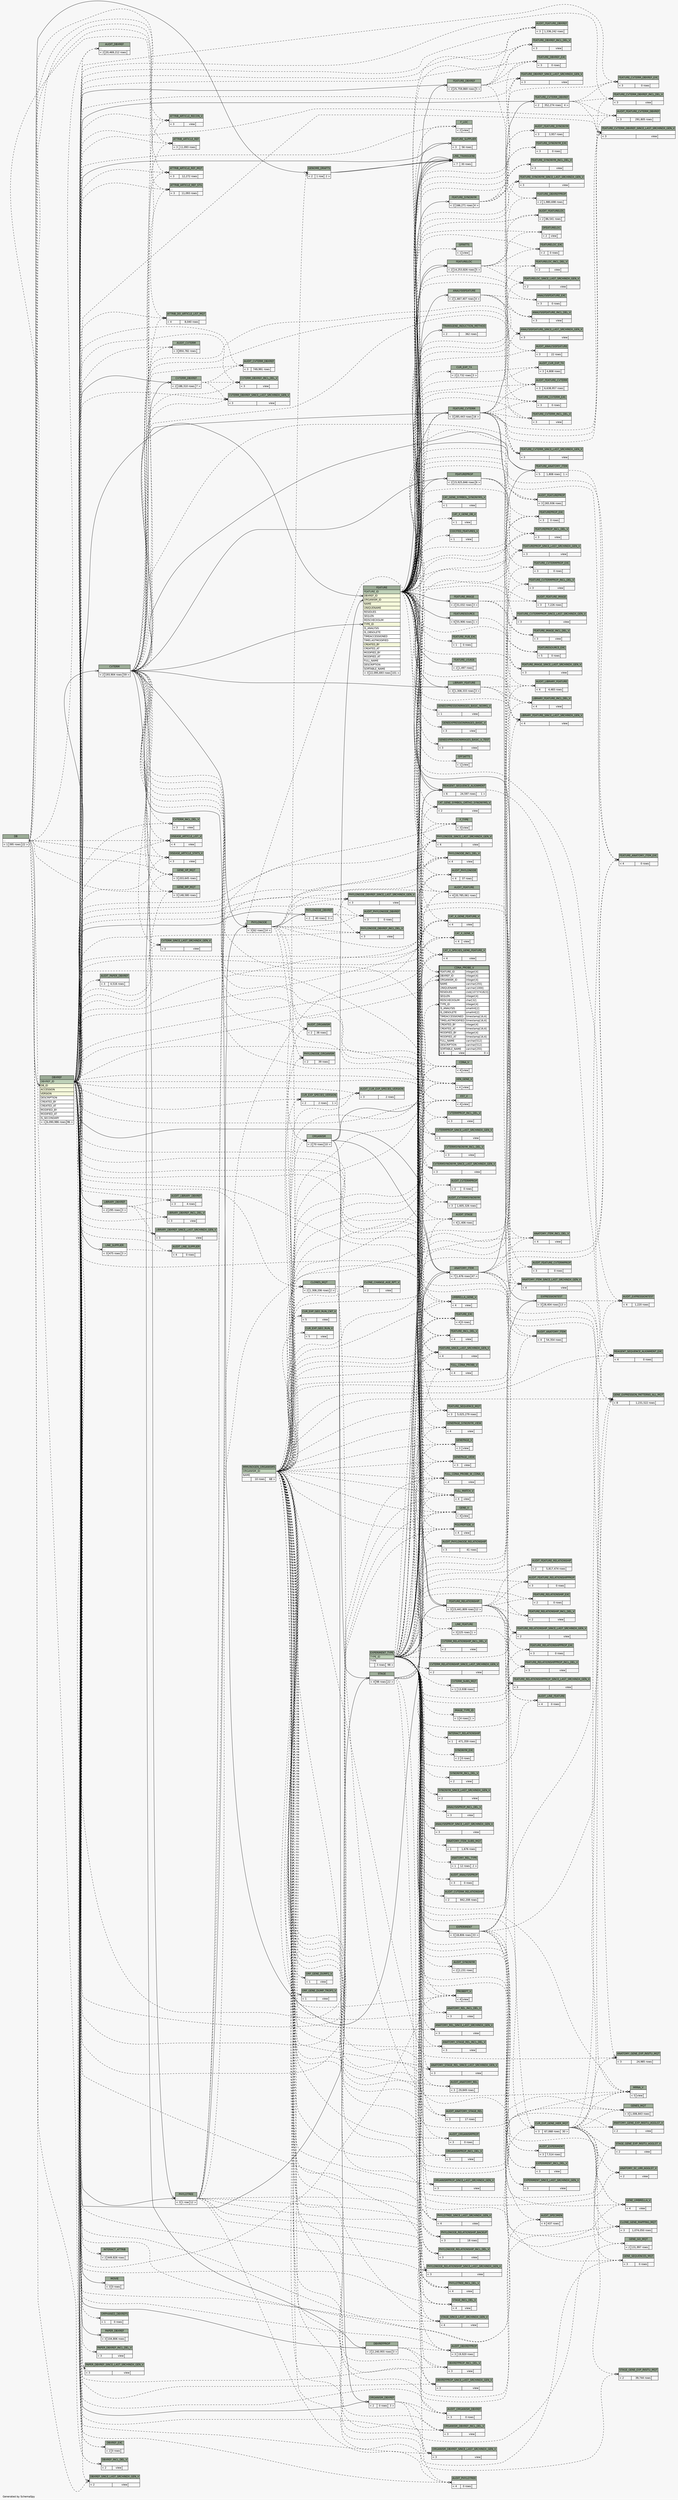 // dot 2.38.0 on Windows 10 10.0
// SchemaSpy rev Unknown
digraph "impliedTwoDegreesRelationshipsDiagram" {
  graph [
    rankdir="RL"
    bgcolor="#f7f7f7"
    label="\nGenerated by SchemaSpy"
    labeljust="l"
    nodesep="0.18"
    ranksep="0.46"
    fontname="Helvetica"
    fontsize="11"
  ];
  node [
    fontname="Helvetica"
    fontsize="11"
    shape="plaintext"
  ];
  edge [
    arrowsize="0.8"
  ];
  "ANALYSISFEATURE":"elipses":w -> "FEATURE":"FEATURE_ID":e [arrowhead=none dir=back arrowtail=crowodot];
  "ANALYSISFEATURE_EXC":"elipses":w -> "ANALYSISFEATURE":"elipses":e [arrowhead=none dir=back arrowtail=crowodot style=dashed];
  "ANALYSISFEATURE_EXC":"elipses":w -> "FEATURE":"FEATURE_ID":e [arrowhead=none dir=back arrowtail=crowodot style=dashed];
  "ANALYSISFEATURE_INCL_DEL_V":"elipses":w -> "ANALYSISFEATURE":"elipses":e [arrowhead=none dir=back arrowtail=crowodot style=dashed];
  "ANALYSISFEATURE_INCL_DEL_V":"elipses":w -> "FEATURE":"FEATURE_ID":e [arrowhead=none dir=back arrowtail=crowodot style=dashed];
  "ANALYSISFEATURE_SINCE_LAST_SRCHINDX_GEN_V":"elipses":w -> "ANALYSISFEATURE":"elipses":e [arrowhead=none dir=back arrowtail=crowodot style=dashed];
  "ANALYSISFEATURE_SINCE_LAST_SRCHINDX_GEN_V":"elipses":w -> "FEATURE":"FEATURE_ID":e [arrowhead=none dir=back arrowtail=crowodot style=dashed];
  "ANALYSISPROP_INCL_DEL_V":"elipses":w -> "EXPERIMENT_TYPE":"TYPE_ID":e [arrowhead=none dir=back arrowtail=crowodot style=dashed];
  "ANALYSISPROP_SINCE_LAST_SRCHINDX_GEN_V":"elipses":w -> "EXPERIMENT_TYPE":"TYPE_ID":e [arrowhead=none dir=back arrowtail=crowodot style=dashed];
  "ANATOMY_GENE_EXP_INSITU_AGGLST_V":"elipses":w -> "CUR_EXP_GENE_HIER_MQT":"elipses":e [arrowhead=none dir=back arrowtail=crowodot style=dashed];
  "ANATOMY_GENE_EXP_INSITU_AGGLST_V":"elipses":w -> "IMMUNOGEN_ORGANISMS":"ORGANISM_ID":e [arrowhead=none dir=back arrowtail=crowodot style=dashed];
  "ANATOMY_GENE_EXP_INSITU_MQT":"elipses":w -> "ANATOMY_ITEM":"elipses":e [arrowhead=none dir=back arrowtail=crowodot style=dashed];
  "ANATOMY_GENE_EXP_INSITU_MQT":"elipses":w -> "CUR_EXP_GENE_HIER_MQT":"elipses":e [arrowhead=none dir=back arrowtail=crowodot style=dashed];
  "ANATOMY_GENE_EXP_INSITU_MQT":"elipses":w -> "IMMUNOGEN_ORGANISMS":"ORGANISM_ID":e [arrowhead=none dir=back arrowtail=crowodot style=dashed];
  "ANATOMY_ITEM":"elipses":w -> "DBXREF":"DBXREF_ID":e [arrowhead=none dir=back arrowtail=crowodot];
  "ANATOMY_ITEM":"elipses":w -> "STAGE":"elipses":e [arrowhead=none dir=back arrowtail=crowodot];
  "ANATOMY_ITEM":"elipses":w -> "ORGANISM":"elipses":e [arrowhead=none dir=back arrowtail=crowodot];
  "ANATOMY_ITEM":"elipses":w -> "STAGE":"elipses":e [arrowhead=none dir=back arrowtail=crowodot];
  "ANATOMY_ITEM_INCL_DEL_V":"elipses":w -> "ANATOMY_ITEM":"elipses":e [arrowhead=none dir=back arrowtail=crowodot style=dashed];
  "ANATOMY_ITEM_INCL_DEL_V":"elipses":w -> "DBXREF":"DBXREF_ID":e [arrowhead=none dir=back arrowtail=crowodot style=dashed];
  "ANATOMY_ITEM_INCL_DEL_V":"elipses":w -> "IMMUNOGEN_ORGANISMS":"ORGANISM_ID":e [arrowhead=none dir=back arrowtail=crowodot style=dashed];
  "ANATOMY_ITEM_SINCE_LAST_SRCHINDX_GEN_V":"elipses":w -> "ANATOMY_ITEM":"elipses":e [arrowhead=none dir=back arrowtail=crowodot style=dashed];
  "ANATOMY_ITEM_SINCE_LAST_SRCHINDX_GEN_V":"elipses":w -> "DBXREF":"DBXREF_ID":e [arrowhead=none dir=back arrowtail=crowodot style=dashed];
  "ANATOMY_ITEM_SINCE_LAST_SRCHINDX_GEN_V":"elipses":w -> "IMMUNOGEN_ORGANISMS":"ORGANISM_ID":e [arrowhead=none dir=back arrowtail=crowodot style=dashed];
  "ANATOMY_ITEM_SUBS_MQT":"elipses":w -> "EXPERIMENT_TYPE":"TYPE_ID":e [arrowhead=none dir=back arrowtail=crowodot style=dashed];
  "ANATOMY_REL_INCL_DEL_V":"elipses":w -> "IMMUNOGEN_ORGANISMS":"ORGANISM_ID":e [arrowhead=none dir=back arrowtail=crowodot style=dashed];
  "ANATOMY_REL_INCL_DEL_V":"elipses":w -> "EXPERIMENT_TYPE":"TYPE_ID":e [arrowhead=none dir=back arrowtail=crowodot style=dashed];
  "ANATOMY_REL_SINCE_LAST_SRCHINDX_GEN_V":"elipses":w -> "IMMUNOGEN_ORGANISMS":"ORGANISM_ID":e [arrowhead=none dir=back arrowtail=crowodot style=dashed];
  "ANATOMY_REL_SINCE_LAST_SRCHINDX_GEN_V":"elipses":w -> "EXPERIMENT_TYPE":"TYPE_ID":e [arrowhead=none dir=back arrowtail=crowodot style=dashed];
  "ANATOMY_REL_TYPE":"elipses":w -> "EXPERIMENT_TYPE":"TYPE_ID":e [arrowhead=none dir=back arrowtail=teeodot style=dashed];
  "ANATOMY_SC_UMI_AGGLST_V":"elipses":w -> "CUR_EXP_GENE_HIER_MQT":"elipses":e [arrowhead=none dir=back arrowtail=crowodot style=dashed];
  "ANATOMY_SC_UMI_AGGLST_V":"elipses":w -> "IMMUNOGEN_ORGANISMS":"ORGANISM_ID":e [arrowhead=none dir=back arrowtail=crowodot style=dashed];
  "ANATOMY_STAGE_REL_INCL_DEL_V":"elipses":w -> "IMMUNOGEN_ORGANISMS":"ORGANISM_ID":e [arrowhead=none dir=back arrowtail=crowodot style=dashed];
  "ANATOMY_STAGE_REL_INCL_DEL_V":"elipses":w -> "EXPERIMENT_TYPE":"TYPE_ID":e [arrowhead=none dir=back arrowtail=crowodot style=dashed];
  "ANATOMY_STAGE_REL_SINCE_LAST_SRCHINDX_GEN_V":"elipses":w -> "IMMUNOGEN_ORGANISMS":"ORGANISM_ID":e [arrowhead=none dir=back arrowtail=crowodot style=dashed];
  "ANATOMY_STAGE_REL_SINCE_LAST_SRCHINDX_GEN_V":"elipses":w -> "EXPERIMENT_TYPE":"TYPE_ID":e [arrowhead=none dir=back arrowtail=crowodot style=dashed];
  "ATTRIB_ARTICLE_RECON_V":"elipses":w -> "CVTERM":"elipses":e [arrowhead=none dir=back arrowtail=crowodot style=dashed];
  "ATTRIB_ARTICLE_RECON_V":"elipses":w -> "DB":"elipses":e [arrowhead=none dir=back arrowtail=crowodot style=dashed];
  "ATTRIB_ARTICLE_RECON_V":"elipses":w -> "DBXREF":"DBXREF_ID":e [arrowhead=none dir=back arrowtail=crowodot style=dashed];
  "ATTRIB_ARTICLE_REF":"elipses":w -> "CVTERM":"elipses":e [arrowhead=none dir=back arrowtail=crowodot style=dashed];
  "ATTRIB_ARTICLE_REF":"elipses":w -> "DB":"elipses":e [arrowhead=none dir=back arrowtail=crowodot style=dashed];
  "ATTRIB_ARTICLE_REF":"elipses":w -> "DBXREF":"DBXREF_ID":e [arrowhead=none dir=back arrowtail=crowodot style=dashed];
  "ATTRIB_ARTICLE_REF_MQT":"elipses":w -> "CVTERM":"elipses":e [arrowhead=none dir=back arrowtail=crowodot style=dashed];
  "ATTRIB_ARTICLE_REF_MQT":"elipses":w -> "DB":"elipses":e [arrowhead=none dir=back arrowtail=crowodot style=dashed];
  "ATTRIB_ARTICLE_REF_MQT":"elipses":w -> "DBXREF":"DBXREF_ID":e [arrowhead=none dir=back arrowtail=crowodot style=dashed];
  "ATTRIB_ARTICLE_REF_STG":"elipses":w -> "CVTERM":"elipses":e [arrowhead=none dir=back arrowtail=crowodot style=dashed];
  "ATTRIB_ARTICLE_REF_STG":"elipses":w -> "DB":"elipses":e [arrowhead=none dir=back arrowtail=crowodot style=dashed];
  "ATTRIB_ARTICLE_REF_STG":"elipses":w -> "DBXREF":"DBXREF_ID":e [arrowhead=none dir=back arrowtail=crowodot style=dashed];
  "ATTRIB_DO_ARTICLE_LIST_MQT":"elipses":w -> "CVTERM":"elipses":e [arrowhead=none dir=back arrowtail=crowodot style=dashed];
  "ATTRIB_DO_ARTICLE_LIST_MQT":"elipses":w -> "DB":"elipses":e [arrowhead=none dir=back arrowtail=crowodot style=dashed];
  "ATTRIB_DO_ARTICLE_LIST_MQT":"elipses":w -> "DBXREF":"DBXREF_ID":e [arrowhead=none dir=back arrowtail=crowodot style=dashed];
  "AUDIT_ANALYSISFEATURE":"elipses":w -> "ANALYSISFEATURE":"elipses":e [arrowhead=none dir=back arrowtail=crowodot style=dashed];
  "AUDIT_ANALYSISFEATURE":"elipses":w -> "FEATURE":"FEATURE_ID":e [arrowhead=none dir=back arrowtail=crowodot style=dashed];
  "AUDIT_ANALYSISPROP":"elipses":w -> "EXPERIMENT_TYPE":"TYPE_ID":e [arrowhead=none dir=back arrowtail=crowodot style=dashed];
  "AUDIT_ANATOMY_ITEM":"elipses":w -> "ANATOMY_ITEM":"elipses":e [arrowhead=none dir=back arrowtail=crowodot style=dashed];
  "AUDIT_ANATOMY_ITEM":"elipses":w -> "DBXREF":"DBXREF_ID":e [arrowhead=none dir=back arrowtail=crowodot style=dashed];
  "AUDIT_ANATOMY_ITEM":"elipses":w -> "IMMUNOGEN_ORGANISMS":"ORGANISM_ID":e [arrowhead=none dir=back arrowtail=crowodot style=dashed];
  "AUDIT_ANATOMY_REL":"elipses":w -> "IMMUNOGEN_ORGANISMS":"ORGANISM_ID":e [arrowhead=none dir=back arrowtail=crowodot style=dashed];
  "AUDIT_ANATOMY_REL":"elipses":w -> "EXPERIMENT_TYPE":"TYPE_ID":e [arrowhead=none dir=back arrowtail=crowodot style=dashed];
  "AUDIT_ANATOMY_STAGE_REL":"elipses":w -> "IMMUNOGEN_ORGANISMS":"ORGANISM_ID":e [arrowhead=none dir=back arrowtail=crowodot style=dashed];
  "AUDIT_ANATOMY_STAGE_REL":"elipses":w -> "EXPERIMENT_TYPE":"TYPE_ID":e [arrowhead=none dir=back arrowtail=crowodot style=dashed];
  "AUDIT_CUR_EXP_SPECIES_VERSION":"elipses":w -> "DBXREF":"DBXREF_ID":e [arrowhead=none dir=back arrowtail=crowodot style=dashed];
  "AUDIT_CUR_EXP_SPECIES_VERSION":"elipses":w -> "IMMUNOGEN_ORGANISMS":"ORGANISM_ID":e [arrowhead=none dir=back arrowtail=crowodot style=dashed];
  "AUDIT_CUR_EXP_SPECIES_VERSION":"elipses":w -> "CUR_EXP_SPECIES_VERSION":"elipses":e [arrowhead=none dir=back arrowtail=crowodot style=dashed];
  "AUDIT_CUR_EXP_TX":"elipses":w -> "CUR_EXP_TX":"elipses":e [arrowhead=none dir=back arrowtail=crowodot style=dashed];
  "AUDIT_CUR_EXP_TX":"elipses":w -> "FEATURE":"FEATURE_ID":e [arrowhead=none dir=back arrowtail=crowodot style=dashed];
  "AUDIT_CVTERM":"elipses":w -> "CVTERM":"elipses":e [arrowhead=none dir=back arrowtail=crowodot style=dashed];
  "AUDIT_CVTERM":"elipses":w -> "DBXREF":"DBXREF_ID":e [arrowhead=none dir=back arrowtail=crowodot style=dashed];
  "AUDIT_CVTERM_DBXREF":"elipses":w -> "CVTERM_DBXREF":"elipses":e [arrowhead=none dir=back arrowtail=crowodot style=dashed];
  "AUDIT_CVTERM_DBXREF":"elipses":w -> "CVTERM":"elipses":e [arrowhead=none dir=back arrowtail=crowodot style=dashed];
  "AUDIT_CVTERM_DBXREF":"elipses":w -> "DBXREF":"DBXREF_ID":e [arrowhead=none dir=back arrowtail=crowodot style=dashed];
  "AUDIT_CVTERM_RELATIONSHIP":"elipses":w -> "EXPERIMENT_TYPE":"TYPE_ID":e [arrowhead=none dir=back arrowtail=crowodot style=dashed];
  "AUDIT_CVTERMPROP":"elipses":w -> "CVTERM":"elipses":e [arrowhead=none dir=back arrowtail=crowodot style=dashed];
  "AUDIT_CVTERMPROP":"elipses":w -> "EXPERIMENT_TYPE":"TYPE_ID":e [arrowhead=none dir=back arrowtail=crowodot style=dashed];
  "AUDIT_CVTERMSYNONYM":"elipses":w -> "CVTERM":"elipses":e [arrowhead=none dir=back arrowtail=crowodot style=dashed];
  "AUDIT_CVTERMSYNONYM":"elipses":w -> "EXPERIMENT_TYPE":"TYPE_ID":e [arrowhead=none dir=back arrowtail=crowodot style=dashed];
  "AUDIT_DBXREF":"elipses":w -> "DB":"elipses":e [arrowhead=none dir=back arrowtail=crowodot style=dashed];
  "AUDIT_DBXREF":"elipses":w -> "DBXREF":"DBXREF_ID":e [arrowhead=none dir=back arrowtail=crowodot style=dashed];
  "AUDIT_DBXREFPROP":"elipses":w -> "DBXREF":"DBXREF_ID":e [arrowhead=none dir=back arrowtail=crowodot style=dashed];
  "AUDIT_DBXREFPROP":"elipses":w -> "DBXREFPROP":"elipses":e [arrowhead=none dir=back arrowtail=crowodot style=dashed];
  "AUDIT_DBXREFPROP":"elipses":w -> "EXPERIMENT_TYPE":"TYPE_ID":e [arrowhead=none dir=back arrowtail=crowodot style=dashed];
  "AUDIT_EXPERIMENT":"elipses":w -> "EXPERIMENT":"elipses":e [arrowhead=none dir=back arrowtail=crowodot style=dashed];
  "AUDIT_EXPERIMENT":"elipses":w -> "EXPERIMENT_TYPE":"TYPE_ID":e [arrowhead=none dir=back arrowtail=crowodot style=dashed];
  "AUDIT_EXPRESSIONTEST":"elipses":w -> "EXPERIMENT":"elipses":e [arrowhead=none dir=back arrowtail=crowodot style=dashed];
  "AUDIT_EXPRESSIONTEST":"elipses":w -> "EXPRESSIONTEST":"elipses":e [arrowhead=none dir=back arrowtail=crowodot style=dashed];
  "AUDIT_EXPRESSIONTEST":"elipses":w -> "FEATURE":"FEATURE_ID":e [arrowhead=none dir=back arrowtail=crowodot style=dashed];
  "AUDIT_FEATURE":"elipses":w -> "DBXREF":"DBXREF_ID":e [arrowhead=none dir=back arrowtail=crowodot style=dashed];
  "AUDIT_FEATURE":"elipses":w -> "FEATURE":"FEATURE_ID":e [arrowhead=none dir=back arrowtail=crowodot style=dashed];
  "AUDIT_FEATURE":"elipses":w -> "IMMUNOGEN_ORGANISMS":"ORGANISM_ID":e [arrowhead=none dir=back arrowtail=crowodot style=dashed];
  "AUDIT_FEATURE":"elipses":w -> "EXPERIMENT_TYPE":"TYPE_ID":e [arrowhead=none dir=back arrowtail=crowodot style=dashed];
  "AUDIT_FEATURE_CVTERM":"elipses":w -> "CVTERM":"elipses":e [arrowhead=none dir=back arrowtail=crowodot style=dashed];
  "AUDIT_FEATURE_CVTERM":"elipses":w -> "FEATURE_CVTERM":"elipses":e [arrowhead=none dir=back arrowtail=crowodot style=dashed];
  "AUDIT_FEATURE_CVTERM":"elipses":w -> "FEATURE":"FEATURE_ID":e [arrowhead=none dir=back arrowtail=crowodot style=dashed];
  "AUDIT_FEATURE_CVTERM_DBXREF":"elipses":w -> "DBXREF":"DBXREF_ID":e [arrowhead=none dir=back arrowtail=crowodot style=dashed];
  "AUDIT_FEATURE_CVTERM_DBXREF":"elipses":w -> "FEATURE_CVTERM_DBXREF":"elipses":e [arrowhead=none dir=back arrowtail=crowodot style=dashed];
  "AUDIT_FEATURE_CVTERM_DBXREF":"elipses":w -> "FEATURE_CVTERM":"elipses":e [arrowhead=none dir=back arrowtail=crowodot style=dashed];
  "AUDIT_FEATURE_CVTERMPROP":"elipses":w -> "FEATURE_CVTERM":"elipses":e [arrowhead=none dir=back arrowtail=crowodot style=dashed];
  "AUDIT_FEATURE_CVTERMPROP":"elipses":w -> "EXPERIMENT_TYPE":"TYPE_ID":e [arrowhead=none dir=back arrowtail=crowodot style=dashed];
  "AUDIT_FEATURE_DBXREF":"elipses":w -> "DBXREF":"DBXREF_ID":e [arrowhead=none dir=back arrowtail=crowodot style=dashed];
  "AUDIT_FEATURE_DBXREF":"elipses":w -> "FEATURE_DBXREF":"elipses":e [arrowhead=none dir=back arrowtail=crowodot style=dashed];
  "AUDIT_FEATURE_DBXREF":"elipses":w -> "FEATURE":"FEATURE_ID":e [arrowhead=none dir=back arrowtail=crowodot style=dashed];
  "AUDIT_FEATURE_IMAGE":"elipses":w -> "FEATURE":"FEATURE_ID":e [arrowhead=none dir=back arrowtail=crowodot style=dashed];
  "AUDIT_FEATURE_IMAGE":"elipses":w -> "FEATURE_IMAGE":"elipses":e [arrowhead=none dir=back arrowtail=crowodot style=dashed];
  "AUDIT_FEATURE_RELATIONSHIP":"elipses":w -> "FEATURE_RELATIONSHIP":"elipses":e [arrowhead=none dir=back arrowtail=crowodot style=dashed];
  "AUDIT_FEATURE_RELATIONSHIP":"elipses":w -> "EXPERIMENT_TYPE":"TYPE_ID":e [arrowhead=none dir=back arrowtail=crowodot style=dashed];
  "AUDIT_FEATURE_RELATIONSHIPPROP":"elipses":w -> "FEATURE_RELATIONSHIP":"elipses":e [arrowhead=none dir=back arrowtail=crowodot style=dashed];
  "AUDIT_FEATURE_RELATIONSHIPPROP":"elipses":w -> "EXPERIMENT_TYPE":"TYPE_ID":e [arrowhead=none dir=back arrowtail=crowodot style=dashed];
  "AUDIT_FEATURE_SYNONYM":"elipses":w -> "FEATURE":"FEATURE_ID":e [arrowhead=none dir=back arrowtail=crowodot style=dashed];
  "AUDIT_FEATURE_SYNONYM":"elipses":w -> "FEATURE_SYNONYM":"elipses":e [arrowhead=none dir=back arrowtail=crowodot style=dashed];
  "AUDIT_FEATURELOC":"elipses":w -> "FEATURE":"FEATURE_ID":e [arrowhead=none dir=back arrowtail=crowodot style=dashed];
  "AUDIT_FEATURELOC":"elipses":w -> "FEATURELOC":"elipses":e [arrowhead=none dir=back arrowtail=crowodot style=dashed];
  "AUDIT_FEATUREPROP":"elipses":w -> "FEATURE":"FEATURE_ID":e [arrowhead=none dir=back arrowtail=crowodot style=dashed];
  "AUDIT_FEATUREPROP":"elipses":w -> "FEATUREPROP":"elipses":e [arrowhead=none dir=back arrowtail=crowodot style=dashed];
  "AUDIT_FEATUREPROP":"elipses":w -> "EXPERIMENT_TYPE":"TYPE_ID":e [arrowhead=none dir=back arrowtail=crowodot style=dashed];
  "AUDIT_LIBRARY_DBXREF":"elipses":w -> "DBXREF":"DBXREF_ID":e [arrowhead=none dir=back arrowtail=crowodot style=dashed];
  "AUDIT_LIBRARY_DBXREF":"elipses":w -> "LIBRARY_DBXREF":"elipses":e [arrowhead=none dir=back arrowtail=crowodot style=dashed];
  "AUDIT_LIBRARY_FEATURE":"elipses":w -> "FEATURE":"FEATURE_ID":e [arrowhead=none dir=back arrowtail=crowodot style=dashed];
  "AUDIT_LIBRARY_FEATURE":"elipses":w -> "LIBRARY_FEATURE":"elipses":e [arrowhead=none dir=back arrowtail=crowodot style=dashed];
  "AUDIT_LIBRARY_FEATURE":"elipses":w -> "EXPERIMENT_TYPE":"TYPE_ID":e [arrowhead=none dir=back arrowtail=crowodot style=dashed];
  "AUDIT_LINE_FEATURE":"elipses":w -> "FEATURE":"FEATURE_ID":e [arrowhead=none dir=back arrowtail=crowodot style=dashed];
  "AUDIT_LINE_FEATURE":"elipses":w -> "LINE_FEATURE":"elipses":e [arrowhead=none dir=back arrowtail=crowodot style=dashed];
  "AUDIT_LINE_FEATURE":"elipses":w -> "EXPERIMENT_TYPE":"TYPE_ID":e [arrowhead=none dir=back arrowtail=crowodot style=dashed];
  "AUDIT_LINE_SUPPLIER":"elipses":w -> "DBXREF":"DBXREF_ID":e [arrowhead=none dir=back arrowtail=crowodot style=dashed];
  "AUDIT_LINE_SUPPLIER":"elipses":w -> "LINE_SUPPLIER":"elipses":e [arrowhead=none dir=back arrowtail=crowodot style=dashed];
  "AUDIT_ORGANISM":"elipses":w -> "IMMUNOGEN_ORGANISMS":"ORGANISM_ID":e [arrowhead=none dir=back arrowtail=crowodot style=dashed];
  "AUDIT_ORGANISM":"elipses":w -> "PHYLONODE":"elipses":e [arrowhead=none dir=back arrowtail=crowodot style=dashed];
  "AUDIT_ORGANISM_DBXREF":"elipses":w -> "DBXREF":"DBXREF_ID":e [arrowhead=none dir=back arrowtail=crowodot style=dashed];
  "AUDIT_ORGANISM_DBXREF":"elipses":w -> "ORGANISM_DBXREF":"elipses":e [arrowhead=none dir=back arrowtail=crowodot style=dashed];
  "AUDIT_ORGANISM_DBXREF":"elipses":w -> "IMMUNOGEN_ORGANISMS":"ORGANISM_ID":e [arrowhead=none dir=back arrowtail=crowodot style=dashed];
  "AUDIT_ORGANISMPROP":"elipses":w -> "IMMUNOGEN_ORGANISMS":"ORGANISM_ID":e [arrowhead=none dir=back arrowtail=crowodot style=dashed];
  "AUDIT_ORGANISMPROP":"elipses":w -> "EXPERIMENT_TYPE":"TYPE_ID":e [arrowhead=none dir=back arrowtail=crowodot style=dashed];
  "AUDIT_PAPER_DBXREF":"elipses":w -> "DBXREF":"DBXREF_ID":e [arrowhead=none dir=back arrowtail=crowodot style=dashed];
  "AUDIT_PHYLONODE":"elipses":w -> "FEATURE":"FEATURE_ID":e [arrowhead=none dir=back arrowtail=crowodot style=dashed];
  "AUDIT_PHYLONODE":"elipses":w -> "PHYLONODE":"elipses":e [arrowhead=none dir=back arrowtail=crowodot style=dashed];
  "AUDIT_PHYLONODE":"elipses":w -> "PHYLOTREE":"elipses":e [arrowhead=none dir=back arrowtail=crowodot style=dashed];
  "AUDIT_PHYLONODE":"elipses":w -> "EXPERIMENT_TYPE":"TYPE_ID":e [arrowhead=none dir=back arrowtail=crowodot style=dashed];
  "AUDIT_PHYLONODE_DBXREF":"elipses":w -> "DBXREF":"DBXREF_ID":e [arrowhead=none dir=back arrowtail=crowodot style=dashed];
  "AUDIT_PHYLONODE_DBXREF":"elipses":w -> "PHYLONODE_DBXREF":"elipses":e [arrowhead=none dir=back arrowtail=crowodot style=dashed];
  "AUDIT_PHYLONODE_DBXREF":"elipses":w -> "PHYLONODE":"elipses":e [arrowhead=none dir=back arrowtail=crowodot style=dashed];
  "AUDIT_PHYLONODE_RELATIONSHIP":"elipses":w -> "PHYLOTREE":"elipses":e [arrowhead=none dir=back arrowtail=crowodot style=dashed];
  "AUDIT_PHYLONODE_RELATIONSHIP":"elipses":w -> "EXPERIMENT_TYPE":"TYPE_ID":e [arrowhead=none dir=back arrowtail=crowodot style=dashed];
  "AUDIT_PHYLOTREE":"elipses":w -> "DBXREF":"DBXREF_ID":e [arrowhead=none dir=back arrowtail=crowodot style=dashed];
  "AUDIT_PHYLOTREE":"elipses":w -> "PHYLOTREE":"elipses":e [arrowhead=none dir=back arrowtail=crowodot style=dashed];
  "AUDIT_PHYLOTREE":"elipses":w -> "EXPERIMENT_TYPE":"TYPE_ID":e [arrowhead=none dir=back arrowtail=crowodot style=dashed];
  "AUDIT_SPECIMEN":"elipses":w -> "EXPERIMENT":"elipses":e [arrowhead=none dir=back arrowtail=crowodot style=dashed];
  "AUDIT_SPECIMEN":"elipses":w -> "IMMUNOGEN_ORGANISMS":"ORGANISM_ID":e [arrowhead=none dir=back arrowtail=crowodot style=dashed];
  "AUDIT_STAGE":"elipses":w -> "DBXREF":"DBXREF_ID":e [arrowhead=none dir=back arrowtail=crowodot style=dashed];
  "AUDIT_STAGE":"elipses":w -> "IMMUNOGEN_ORGANISMS":"ORGANISM_ID":e [arrowhead=none dir=back arrowtail=crowodot style=dashed];
  "AUDIT_STAGE":"elipses":w -> "STAGE":"elipses":e [arrowhead=none dir=back arrowtail=crowodot style=dashed];
  "AUDIT_SYNONYM":"elipses":w -> "EXPERIMENT_TYPE":"TYPE_ID":e [arrowhead=none dir=back arrowtail=crowodot style=dashed];
  "CAT_GENE_SYMBOL_ORTHO_SYNONYMS_V":"elipses":w -> "FEATURE":"FEATURE_ID":e [arrowhead=none dir=back arrowtail=crowodot style=dashed];
  "CAT_GENE_SYMBOL_ORTHO_SYNONYMS_V":"elipses":w -> "IMMUNOGEN_ORGANISMS":"ORGANISM_ID":e [arrowhead=none dir=back arrowtail=crowodot style=dashed];
  "CAT_GENE_SYMBOL_SYNONYMS_V":"elipses":w -> "FEATURE":"FEATURE_ID":e [arrowhead=none dir=back arrowtail=crowodot style=dashed];
  "CAT_X_GENE_DB_V":"elipses":w -> "FEATURE":"FEATURE_ID":e [arrowhead=none dir=back arrowtail=crowodot style=dashed];
  "CAT_X_GENE_FEATURE_V":"elipses":w -> "DBXREF":"DBXREF_ID":e [arrowhead=none dir=back arrowtail=crowodot style=dashed];
  "CAT_X_GENE_FEATURE_V":"elipses":w -> "FEATURE":"FEATURE_ID":e [arrowhead=none dir=back arrowtail=crowodot style=dashed];
  "CAT_X_GENE_FEATURE_V":"elipses":w -> "IMMUNOGEN_ORGANISMS":"ORGANISM_ID":e [arrowhead=none dir=back arrowtail=crowodot style=dashed];
  "CAT_X_GENE_FEATURE_V":"elipses":w -> "EXPERIMENT_TYPE":"TYPE_ID":e [arrowhead=none dir=back arrowtail=crowodot style=dashed];
  "CAT_X_GENE_V":"elipses":w -> "DBXREF":"DBXREF_ID":e [arrowhead=none dir=back arrowtail=crowodot style=dashed];
  "CAT_X_GENE_V":"elipses":w -> "FEATURE":"FEATURE_ID":e [arrowhead=none dir=back arrowtail=crowodot style=dashed];
  "CAT_X_GENE_V":"elipses":w -> "IMMUNOGEN_ORGANISMS":"ORGANISM_ID":e [arrowhead=none dir=back arrowtail=crowodot style=dashed];
  "CAT_X_GENE_V":"elipses":w -> "EXPERIMENT_TYPE":"TYPE_ID":e [arrowhead=none dir=back arrowtail=crowodot style=dashed];
  "CAT_X_SPECIES_GENE_FEATURE_V":"elipses":w -> "DBXREF":"DBXREF_ID":e [arrowhead=none dir=back arrowtail=crowodot style=dashed];
  "CAT_X_SPECIES_GENE_FEATURE_V":"elipses":w -> "FEATURE":"FEATURE_ID":e [arrowhead=none dir=back arrowtail=crowodot style=dashed];
  "CAT_X_SPECIES_GENE_FEATURE_V":"elipses":w -> "IMMUNOGEN_ORGANISMS":"ORGANISM_ID":e [arrowhead=none dir=back arrowtail=crowodot style=dashed];
  "CAT_X_SPECIES_GENE_FEATURE_V":"elipses":w -> "EXPERIMENT_TYPE":"TYPE_ID":e [arrowhead=none dir=back arrowtail=crowodot style=dashed];
  "CDNA_PROBE_V":"DBXREF_ID":w -> "DBXREF":"DBXREF_ID":e [arrowhead=none dir=back arrowtail=crowodot style=dashed];
  "CDNA_PROBE_V":"FEATURE_ID":w -> "FEATURE":"FEATURE_ID":e [arrowhead=none dir=back arrowtail=crowodot style=dashed];
  "CDNA_PROBE_V":"ORGANISM_ID":w -> "IMMUNOGEN_ORGANISMS":"ORGANISM_ID":e [arrowhead=none dir=back arrowtail=crowodot style=dashed];
  "CDNA_PROBE_V":"TYPE_ID":w -> "EXPERIMENT_TYPE":"TYPE_ID":e [arrowhead=none dir=back arrowtail=crowodot style=dashed];
  "CDNA_V":"elipses":w -> "DBXREF":"DBXREF_ID":e [arrowhead=none dir=back arrowtail=crowodot style=dashed];
  "CDNA_V":"elipses":w -> "FEATURE":"FEATURE_ID":e [arrowhead=none dir=back arrowtail=crowodot style=dashed];
  "CDNA_V":"elipses":w -> "IMMUNOGEN_ORGANISMS":"ORGANISM_ID":e [arrowhead=none dir=back arrowtail=crowodot style=dashed];
  "CDNA_V":"elipses":w -> "EXPERIMENT_TYPE":"TYPE_ID":e [arrowhead=none dir=back arrowtail=crowodot style=dashed];
  "CLONE_CHANGE_AGE_RPT_V":"elipses":w -> "CLONES_MQT":"elipses":e [arrowhead=none dir=back arrowtail=crowodot style=dashed];
  "CLONE_CHANGE_AGE_RPT_V":"elipses":w -> "IMMUNOGEN_ORGANISMS":"ORGANISM_ID":e [arrowhead=none dir=back arrowtail=crowodot style=dashed];
  "CLONE_GENE_MAPPING_MQT":"elipses":w -> "CLONES_MQT":"elipses":e [arrowhead=none dir=back arrowtail=crowodot style=dashed];
  "CLONE_GENE_MAPPING_MQT":"elipses":w -> "CUR_EXP_GENE_HIER_MQT":"elipses":e [arrowhead=none dir=back arrowtail=crowodot style=dashed];
  "CLONE_GENE_MAPPING_MQT":"elipses":w -> "IMMUNOGEN_ORGANISMS":"ORGANISM_ID":e [arrowhead=none dir=back arrowtail=crowodot style=dashed];
  "CLONES_MQT":"elipses":w -> "DBXREF":"DBXREF_ID":e [arrowhead=none dir=back arrowtail=crowodot style=dashed];
  "CLONES_MQT":"elipses":w -> "IMMUNOGEN_ORGANISMS":"ORGANISM_ID":e [arrowhead=none dir=back arrowtail=crowodot style=dashed];
  "COCITED_FEATURES_V":"elipses":w -> "FEATURE":"FEATURE_ID":e [arrowhead=none dir=back arrowtail=crowodot style=dashed];
  "CUR_EXP_GENE_HIER_MQT":"elipses":w -> "FEATURE_RELATIONSHIP":"elipses":e [arrowhead=none dir=back arrowtail=crowodot style=dashed];
  "CUR_EXP_GENE_HIER_MQT":"elipses":w -> "IMMUNOGEN_ORGANISMS":"ORGANISM_ID":e [arrowhead=none dir=back arrowtail=crowodot style=dashed];
  "CUR_EXP_GENE_HIER_MQT":"elipses":w -> "EXPERIMENT_TYPE":"TYPE_ID":e [arrowhead=none dir=back arrowtail=crowodot style=dashed];
  "CUR_EXP_GEO_RUN_CNT_V":"elipses":w -> "IMMUNOGEN_ORGANISMS":"ORGANISM_ID":e [arrowhead=none dir=back arrowtail=crowodot style=dashed];
  "CUR_EXP_GEO_RUN_V":"elipses":w -> "IMMUNOGEN_ORGANISMS":"ORGANISM_ID":e [arrowhead=none dir=back arrowtail=crowodot style=dashed];
  "CUR_EXP_SPECIES_VERSION":"elipses":w -> "DBXREF":"DBXREF_ID":e [arrowhead=none dir=back arrowtail=crowodot style=dashed];
  "CUR_EXP_SPECIES_VERSION":"elipses":w -> "IMMUNOGEN_ORGANISMS":"ORGANISM_ID":e [arrowhead=none dir=back arrowtail=crowodot style=dashed];
  "CUR_EXP_TX":"elipses":w -> "FEATURE":"FEATURE_ID":e [arrowhead=none dir=back arrowtail=crowodot style=dashed];
  "CVTERM":"elipses":w -> "DBXREF":"DBXREF_ID":e [arrowhead=none dir=back arrowtail=crowodot];
  "CVTERM_DBXREF":"elipses":w -> "CVTERM":"elipses":e [arrowhead=none dir=back arrowtail=crowodot];
  "CVTERM_DBXREF":"elipses":w -> "DBXREF":"DBXREF_ID":e [arrowhead=none dir=back arrowtail=crowodot];
  "CVTERM_DBXREF_INCL_DEL_V":"elipses":w -> "CVTERM_DBXREF":"elipses":e [arrowhead=none dir=back arrowtail=crowodot style=dashed];
  "CVTERM_DBXREF_INCL_DEL_V":"elipses":w -> "CVTERM":"elipses":e [arrowhead=none dir=back arrowtail=crowodot style=dashed];
  "CVTERM_DBXREF_INCL_DEL_V":"elipses":w -> "DBXREF":"DBXREF_ID":e [arrowhead=none dir=back arrowtail=crowodot style=dashed];
  "CVTERM_DBXREF_SINCE_LAST_SRCHINDX_GEN_V":"elipses":w -> "CVTERM_DBXREF":"elipses":e [arrowhead=none dir=back arrowtail=crowodot style=dashed];
  "CVTERM_DBXREF_SINCE_LAST_SRCHINDX_GEN_V":"elipses":w -> "CVTERM":"elipses":e [arrowhead=none dir=back arrowtail=crowodot style=dashed];
  "CVTERM_DBXREF_SINCE_LAST_SRCHINDX_GEN_V":"elipses":w -> "DBXREF":"DBXREF_ID":e [arrowhead=none dir=back arrowtail=crowodot style=dashed];
  "CVTERM_INCL_DEL_V":"elipses":w -> "CVTERM":"elipses":e [arrowhead=none dir=back arrowtail=crowodot style=dashed];
  "CVTERM_INCL_DEL_V":"elipses":w -> "DBXREF":"DBXREF_ID":e [arrowhead=none dir=back arrowtail=crowodot style=dashed];
  "CVTERM_RELATIONSHIP_INCL_DEL_V":"elipses":w -> "EXPERIMENT_TYPE":"TYPE_ID":e [arrowhead=none dir=back arrowtail=crowodot style=dashed];
  "CVTERM_RELATIONSHIP_SINCE_LAST_SRCHINDX_GEN_V":"elipses":w -> "EXPERIMENT_TYPE":"TYPE_ID":e [arrowhead=none dir=back arrowtail=crowodot style=dashed];
  "CVTERM_SINCE_LAST_SRCHINDX_GEN_V":"elipses":w -> "CVTERM":"elipses":e [arrowhead=none dir=back arrowtail=crowodot style=dashed];
  "CVTERM_SINCE_LAST_SRCHINDX_GEN_V":"elipses":w -> "DBXREF":"DBXREF_ID":e [arrowhead=none dir=back arrowtail=crowodot style=dashed];
  "CVTERM_SUBS_MQT":"elipses":w -> "EXPERIMENT_TYPE":"TYPE_ID":e [arrowhead=none dir=back arrowtail=crowodot style=dashed];
  "CVTERMPROP_INCL_DEL_V":"elipses":w -> "CVTERM":"elipses":e [arrowhead=none dir=back arrowtail=crowodot style=dashed];
  "CVTERMPROP_INCL_DEL_V":"elipses":w -> "EXPERIMENT_TYPE":"TYPE_ID":e [arrowhead=none dir=back arrowtail=crowodot style=dashed];
  "CVTERMPROP_SINCE_LAST_SRCHINDX_GEN_V":"elipses":w -> "CVTERM":"elipses":e [arrowhead=none dir=back arrowtail=crowodot style=dashed];
  "CVTERMPROP_SINCE_LAST_SRCHINDX_GEN_V":"elipses":w -> "EXPERIMENT_TYPE":"TYPE_ID":e [arrowhead=none dir=back arrowtail=crowodot style=dashed];
  "CVTERMSYNONYM_INCL_DEL_V":"elipses":w -> "CVTERM":"elipses":e [arrowhead=none dir=back arrowtail=crowodot style=dashed];
  "CVTERMSYNONYM_INCL_DEL_V":"elipses":w -> "EXPERIMENT_TYPE":"TYPE_ID":e [arrowhead=none dir=back arrowtail=crowodot style=dashed];
  "CVTERMSYNONYM_SINCE_LAST_SRCHINDX_GEN_V":"elipses":w -> "CVTERM":"elipses":e [arrowhead=none dir=back arrowtail=crowodot style=dashed];
  "CVTERMSYNONYM_SINCE_LAST_SRCHINDX_GEN_V":"elipses":w -> "EXPERIMENT_TYPE":"TYPE_ID":e [arrowhead=none dir=back arrowtail=crowodot style=dashed];
  "DBXREF":"DB_ID":w -> "DB":"elipses":e [arrowhead=none dir=back arrowtail=crowodot];
  "DBXREF_EXC":"elipses":w -> "DB":"elipses":e [arrowhead=none dir=back arrowtail=crowodot style=dashed];
  "DBXREF_EXC":"elipses":w -> "DBXREF":"DBXREF_ID":e [arrowhead=none dir=back arrowtail=crowodot style=dashed];
  "DBXREF_INCL_DEL_V":"elipses":w -> "DB":"elipses":e [arrowhead=none dir=back arrowtail=crowodot style=dashed];
  "DBXREF_INCL_DEL_V":"elipses":w -> "DBXREF":"DBXREF_ID":e [arrowhead=none dir=back arrowtail=crowodot style=dashed];
  "DBXREF_SINCE_LAST_SRCHINDX_GEN_V":"elipses":w -> "DB":"elipses":e [arrowhead=none dir=back arrowtail=crowodot style=dashed];
  "DBXREF_SINCE_LAST_SRCHINDX_GEN_V":"elipses":w -> "DBXREF":"DBXREF_ID":e [arrowhead=none dir=back arrowtail=crowodot style=dashed];
  "DBXREFPROP":"elipses":w -> "DBXREF":"DBXREF_ID":e [arrowhead=none dir=back arrowtail=crowodot];
  "DBXREFPROP":"elipses":w -> "CVTERM":"elipses":e [arrowhead=none dir=back arrowtail=crowodot];
  "DBXREFPROP_INCL_DEL_V":"elipses":w -> "DBXREF":"DBXREF_ID":e [arrowhead=none dir=back arrowtail=crowodot style=dashed];
  "DBXREFPROP_INCL_DEL_V":"elipses":w -> "DBXREFPROP":"elipses":e [arrowhead=none dir=back arrowtail=crowodot style=dashed];
  "DBXREFPROP_INCL_DEL_V":"elipses":w -> "EXPERIMENT_TYPE":"TYPE_ID":e [arrowhead=none dir=back arrowtail=crowodot style=dashed];
  "DBXREFPROP_SINCE_LAST_SRCHINDX_GEN_V":"elipses":w -> "DBXREF":"DBXREF_ID":e [arrowhead=none dir=back arrowtail=crowodot style=dashed];
  "DBXREFPROP_SINCE_LAST_SRCHINDX_GEN_V":"elipses":w -> "DBXREFPROP":"elipses":e [arrowhead=none dir=back arrowtail=crowodot style=dashed];
  "DBXREFPROP_SINCE_LAST_SRCHINDX_GEN_V":"elipses":w -> "EXPERIMENT_TYPE":"TYPE_ID":e [arrowhead=none dir=back arrowtail=crowodot style=dashed];
  "DFEATURELOC":"elipses":w -> "FEATURE":"FEATURE_ID":e [arrowhead=none dir=back arrowtail=crowodot style=dashed];
  "DFEATURELOC":"elipses":w -> "FEATURELOC":"elipses":e [arrowhead=none dir=back arrowtail=crowodot style=dashed];
  "DISEASE_ARTICLE_LIST_V":"elipses":w -> "CVTERM":"elipses":e [arrowhead=none dir=back arrowtail=crowodot style=dashed];
  "DISEASE_ARTICLE_LIST_V":"elipses":w -> "DB":"elipses":e [arrowhead=none dir=back arrowtail=crowodot style=dashed];
  "DISEASE_ARTICLE_LIST_V":"elipses":w -> "DBXREF":"DBXREF_ID":e [arrowhead=none dir=back arrowtail=crowodot style=dashed];
  "DISEASE_ARTICLE_STATS_V":"elipses":w -> "CVTERM":"elipses":e [arrowhead=none dir=back arrowtail=crowodot style=dashed];
  "DISEASE_ARTICLE_STATS_V":"elipses":w -> "DB":"elipses":e [arrowhead=none dir=back arrowtail=crowodot style=dashed];
  "DISEASE_ARTICLE_STATS_V":"elipses":w -> "DBXREF":"DBXREF_ID":e [arrowhead=none dir=back arrowtail=crowodot style=dashed];
  "EST_V":"elipses":w -> "DBXREF":"DBXREF_ID":e [arrowhead=none dir=back arrowtail=crowodot style=dashed];
  "EST_V":"elipses":w -> "FEATURE":"FEATURE_ID":e [arrowhead=none dir=back arrowtail=crowodot style=dashed];
  "EST_V":"elipses":w -> "IMMUNOGEN_ORGANISMS":"ORGANISM_ID":e [arrowhead=none dir=back arrowtail=crowodot style=dashed];
  "EST_V":"elipses":w -> "EXPERIMENT_TYPE":"TYPE_ID":e [arrowhead=none dir=back arrowtail=crowodot style=dashed];
  "EXPERIMENT":"elipses":w -> "EXPERIMENT_TYPE":"TYPE_ID":e [arrowhead=none dir=back arrowtail=crowodot];
  "EXPERIMENT_INCL_DEL_V":"elipses":w -> "EXPERIMENT":"elipses":e [arrowhead=none dir=back arrowtail=crowodot style=dashed];
  "EXPERIMENT_INCL_DEL_V":"elipses":w -> "EXPERIMENT_TYPE":"TYPE_ID":e [arrowhead=none dir=back arrowtail=crowodot style=dashed];
  "EXPERIMENT_SINCE_LAST_SRCHINDX_GEN_V":"elipses":w -> "EXPERIMENT":"elipses":e [arrowhead=none dir=back arrowtail=crowodot style=dashed];
  "EXPERIMENT_SINCE_LAST_SRCHINDX_GEN_V":"elipses":w -> "EXPERIMENT_TYPE":"TYPE_ID":e [arrowhead=none dir=back arrowtail=crowodot style=dashed];
  "EXPRESSIONTEST":"elipses":w -> "EXPERIMENT":"elipses":e [arrowhead=none dir=back arrowtail=crowodot];
  "EXPRESSIONTEST":"elipses":w -> "FEATURE":"FEATURE_ID":e [arrowhead=none dir=back arrowtail=crowodot];
  "F_LOC":"elipses":w -> "DBXREF":"DBXREF_ID":e [arrowhead=none dir=back arrowtail=crowodot style=dashed];
  "F_LOC":"elipses":w -> "FEATURE":"FEATURE_ID":e [arrowhead=none dir=back arrowtail=crowodot style=dashed];
  "F_TYPE":"elipses":w -> "DBXREF":"DBXREF_ID":e [arrowhead=none dir=back arrowtail=crowodot style=dashed];
  "F_TYPE":"elipses":w -> "FEATURE":"FEATURE_ID":e [arrowhead=none dir=back arrowtail=crowodot style=dashed];
  "F_TYPE":"elipses":w -> "EXPERIMENT_TYPE":"TYPE_ID":e [arrowhead=none dir=back arrowtail=crowodot style=dashed];
  "FEATURE":"DBXREF_ID":w -> "DBXREF":"DBXREF_ID":e [arrowhead=none dir=back arrowtail=crowodot];
  "FEATURE":"ORGANISM_ID":w -> "ORGANISM":"elipses":e [arrowhead=none dir=back arrowtail=crowodot];
  "FEATURE":"TYPE_ID":w -> "CVTERM":"elipses":e [arrowhead=none dir=back arrowtail=crowodot];
  "FEATURE_ANATOMY_ITEM":"elipses":w -> "ANATOMY_ITEM":"elipses":e [arrowhead=none dir=back arrowtail=crowodot];
  "FEATURE_ANATOMY_ITEM":"elipses":w -> "FEATURE":"FEATURE_ID":e [arrowhead=none dir=back arrowtail=crowodot];
  "FEATURE_ANATOMY_ITEM":"elipses":w -> "CVTERM":"elipses":e [arrowhead=none dir=back arrowtail=crowodot];
  "FEATURE_ANATOMY_ITEM_EXC":"elipses":w -> "ANATOMY_ITEM":"elipses":e [arrowhead=none dir=back arrowtail=crowodot style=dashed];
  "FEATURE_ANATOMY_ITEM_EXC":"elipses":w -> "FEATURE_ANATOMY_ITEM":"elipses":e [arrowhead=none dir=back arrowtail=crowodot style=dashed];
  "FEATURE_ANATOMY_ITEM_EXC":"elipses":w -> "FEATURE":"FEATURE_ID":e [arrowhead=none dir=back arrowtail=crowodot style=dashed];
  "FEATURE_ANATOMY_ITEM_EXC":"elipses":w -> "EXPERIMENT_TYPE":"TYPE_ID":e [arrowhead=none dir=back arrowtail=crowodot style=dashed];
  "FEATURE_CVTERM":"elipses":w -> "CVTERM":"elipses":e [arrowhead=none dir=back arrowtail=crowodot];
  "FEATURE_CVTERM":"elipses":w -> "FEATURE":"FEATURE_ID":e [arrowhead=none dir=back arrowtail=crowodot];
  "FEATURE_CVTERM":"elipses":w -> "EXPERIMENT_TYPE":"TYPE_ID":e [arrowhead=none dir=back arrowtail=crowodot style=dashed];
  "FEATURE_CVTERM_DBXREF":"elipses":w -> "DBXREF":"DBXREF_ID":e [arrowhead=none dir=back arrowtail=crowodot];
  "FEATURE_CVTERM_DBXREF":"elipses":w -> "FEATURE_CVTERM":"elipses":e [arrowhead=none dir=back arrowtail=crowodot];
  "FEATURE_CVTERM_DBXREF_EXC":"elipses":w -> "DBXREF":"DBXREF_ID":e [arrowhead=none dir=back arrowtail=crowodot style=dashed];
  "FEATURE_CVTERM_DBXREF_EXC":"elipses":w -> "FEATURE_CVTERM_DBXREF":"elipses":e [arrowhead=none dir=back arrowtail=crowodot style=dashed];
  "FEATURE_CVTERM_DBXREF_EXC":"elipses":w -> "FEATURE_CVTERM":"elipses":e [arrowhead=none dir=back arrowtail=crowodot style=dashed];
  "FEATURE_CVTERM_DBXREF_INCL_DEL_V":"elipses":w -> "DBXREF":"DBXREF_ID":e [arrowhead=none dir=back arrowtail=crowodot style=dashed];
  "FEATURE_CVTERM_DBXREF_INCL_DEL_V":"elipses":w -> "FEATURE_CVTERM_DBXREF":"elipses":e [arrowhead=none dir=back arrowtail=crowodot style=dashed];
  "FEATURE_CVTERM_DBXREF_INCL_DEL_V":"elipses":w -> "FEATURE_CVTERM":"elipses":e [arrowhead=none dir=back arrowtail=crowodot style=dashed];
  "FEATURE_CVTERM_DBXREF_SINCE_LAST_SRCHINDX_GEN_V":"elipses":w -> "DBXREF":"DBXREF_ID":e [arrowhead=none dir=back arrowtail=crowodot style=dashed];
  "FEATURE_CVTERM_DBXREF_SINCE_LAST_SRCHINDX_GEN_V":"elipses":w -> "FEATURE_CVTERM_DBXREF":"elipses":e [arrowhead=none dir=back arrowtail=crowodot style=dashed];
  "FEATURE_CVTERM_DBXREF_SINCE_LAST_SRCHINDX_GEN_V":"elipses":w -> "FEATURE_CVTERM":"elipses":e [arrowhead=none dir=back arrowtail=crowodot style=dashed];
  "FEATURE_CVTERM_EXC":"elipses":w -> "CVTERM":"elipses":e [arrowhead=none dir=back arrowtail=crowodot style=dashed];
  "FEATURE_CVTERM_EXC":"elipses":w -> "FEATURE_CVTERM":"elipses":e [arrowhead=none dir=back arrowtail=crowodot style=dashed];
  "FEATURE_CVTERM_EXC":"elipses":w -> "FEATURE":"FEATURE_ID":e [arrowhead=none dir=back arrowtail=crowodot style=dashed];
  "FEATURE_CVTERM_INCL_DEL_V":"elipses":w -> "CVTERM":"elipses":e [arrowhead=none dir=back arrowtail=crowodot style=dashed];
  "FEATURE_CVTERM_INCL_DEL_V":"elipses":w -> "FEATURE_CVTERM":"elipses":e [arrowhead=none dir=back arrowtail=crowodot style=dashed];
  "FEATURE_CVTERM_INCL_DEL_V":"elipses":w -> "FEATURE":"FEATURE_ID":e [arrowhead=none dir=back arrowtail=crowodot style=dashed];
  "FEATURE_CVTERM_SINCE_LAST_SRCHINDX_GEN_V":"elipses":w -> "CVTERM":"elipses":e [arrowhead=none dir=back arrowtail=crowodot style=dashed];
  "FEATURE_CVTERM_SINCE_LAST_SRCHINDX_GEN_V":"elipses":w -> "FEATURE_CVTERM":"elipses":e [arrowhead=none dir=back arrowtail=crowodot style=dashed];
  "FEATURE_CVTERM_SINCE_LAST_SRCHINDX_GEN_V":"elipses":w -> "FEATURE":"FEATURE_ID":e [arrowhead=none dir=back arrowtail=crowodot style=dashed];
  "FEATURE_CVTERMPROP_EXC":"elipses":w -> "FEATURE_CVTERM":"elipses":e [arrowhead=none dir=back arrowtail=crowodot style=dashed];
  "FEATURE_CVTERMPROP_EXC":"elipses":w -> "EXPERIMENT_TYPE":"TYPE_ID":e [arrowhead=none dir=back arrowtail=crowodot style=dashed];
  "FEATURE_CVTERMPROP_INCL_DEL_V":"elipses":w -> "FEATURE_CVTERM":"elipses":e [arrowhead=none dir=back arrowtail=crowodot style=dashed];
  "FEATURE_CVTERMPROP_INCL_DEL_V":"elipses":w -> "EXPERIMENT_TYPE":"TYPE_ID":e [arrowhead=none dir=back arrowtail=crowodot style=dashed];
  "FEATURE_CVTERMPROP_SINCE_LAST_SRCHINDX_GEN_V":"elipses":w -> "FEATURE_CVTERM":"elipses":e [arrowhead=none dir=back arrowtail=crowodot style=dashed];
  "FEATURE_CVTERMPROP_SINCE_LAST_SRCHINDX_GEN_V":"elipses":w -> "EXPERIMENT_TYPE":"TYPE_ID":e [arrowhead=none dir=back arrowtail=crowodot style=dashed];
  "FEATURE_DBXREF":"elipses":w -> "DBXREF":"DBXREF_ID":e [arrowhead=none dir=back arrowtail=crowodot];
  "FEATURE_DBXREF":"elipses":w -> "FEATURE":"FEATURE_ID":e [arrowhead=none dir=back arrowtail=crowodot];
  "FEATURE_DBXREF_EXC":"elipses":w -> "DBXREF":"DBXREF_ID":e [arrowhead=none dir=back arrowtail=crowodot style=dashed];
  "FEATURE_DBXREF_EXC":"elipses":w -> "FEATURE_DBXREF":"elipses":e [arrowhead=none dir=back arrowtail=crowodot style=dashed];
  "FEATURE_DBXREF_EXC":"elipses":w -> "FEATURE":"FEATURE_ID":e [arrowhead=none dir=back arrowtail=crowodot style=dashed];
  "FEATURE_DBXREF_INCL_DEL_V":"elipses":w -> "DBXREF":"DBXREF_ID":e [arrowhead=none dir=back arrowtail=crowodot style=dashed];
  "FEATURE_DBXREF_INCL_DEL_V":"elipses":w -> "FEATURE_DBXREF":"elipses":e [arrowhead=none dir=back arrowtail=crowodot style=dashed];
  "FEATURE_DBXREF_INCL_DEL_V":"elipses":w -> "FEATURE":"FEATURE_ID":e [arrowhead=none dir=back arrowtail=crowodot style=dashed];
  "FEATURE_DBXREF_SINCE_LAST_SRCHINDX_GEN_V":"elipses":w -> "DBXREF":"DBXREF_ID":e [arrowhead=none dir=back arrowtail=crowodot style=dashed];
  "FEATURE_DBXREF_SINCE_LAST_SRCHINDX_GEN_V":"elipses":w -> "FEATURE_DBXREF":"elipses":e [arrowhead=none dir=back arrowtail=crowodot style=dashed];
  "FEATURE_DBXREF_SINCE_LAST_SRCHINDX_GEN_V":"elipses":w -> "FEATURE":"FEATURE_ID":e [arrowhead=none dir=back arrowtail=crowodot style=dashed];
  "FEATURE_DBXREFPROP":"elipses":w -> "FEATURE_DBXREF":"elipses":e [arrowhead=none dir=back arrowtail=crowodot style=dashed];
  "FEATURE_DBXREFPROP":"elipses":w -> "EXPERIMENT_TYPE":"TYPE_ID":e [arrowhead=none dir=back arrowtail=crowodot style=dashed];
  "FEATURE_EXC":"elipses":w -> "DBXREF":"DBXREF_ID":e [arrowhead=none dir=back arrowtail=crowodot style=dashed];
  "FEATURE_EXC":"elipses":w -> "FEATURE":"FEATURE_ID":e [arrowhead=none dir=back arrowtail=crowodot style=dashed];
  "FEATURE_EXC":"elipses":w -> "IMMUNOGEN_ORGANISMS":"ORGANISM_ID":e [arrowhead=none dir=back arrowtail=crowodot style=dashed];
  "FEATURE_EXC":"elipses":w -> "EXPERIMENT_TYPE":"TYPE_ID":e [arrowhead=none dir=back arrowtail=crowodot style=dashed];
  "FEATURE_IMAGE":"elipses":w -> "FEATURE":"FEATURE_ID":e [arrowhead=none dir=back arrowtail=crowodot];
  "FEATURE_IMAGE_INCL_DEL_V":"elipses":w -> "FEATURE":"FEATURE_ID":e [arrowhead=none dir=back arrowtail=crowodot style=dashed];
  "FEATURE_IMAGE_INCL_DEL_V":"elipses":w -> "FEATURE_IMAGE":"elipses":e [arrowhead=none dir=back arrowtail=crowodot style=dashed];
  "FEATURE_IMAGE_SINCE_LAST_SRCHINDX_GEN_V":"elipses":w -> "FEATURE":"FEATURE_ID":e [arrowhead=none dir=back arrowtail=crowodot style=dashed];
  "FEATURE_IMAGE_SINCE_LAST_SRCHINDX_GEN_V":"elipses":w -> "FEATURE_IMAGE":"elipses":e [arrowhead=none dir=back arrowtail=crowodot style=dashed];
  "FEATURE_INCL_DEL_V":"elipses":w -> "DBXREF":"DBXREF_ID":e [arrowhead=none dir=back arrowtail=crowodot style=dashed];
  "FEATURE_INCL_DEL_V":"elipses":w -> "FEATURE":"FEATURE_ID":e [arrowhead=none dir=back arrowtail=crowodot style=dashed];
  "FEATURE_INCL_DEL_V":"elipses":w -> "IMMUNOGEN_ORGANISMS":"ORGANISM_ID":e [arrowhead=none dir=back arrowtail=crowodot style=dashed];
  "FEATURE_INCL_DEL_V":"elipses":w -> "EXPERIMENT_TYPE":"TYPE_ID":e [arrowhead=none dir=back arrowtail=crowodot style=dashed];
  "FEATURE_PUB_EXC":"elipses":w -> "FEATURE":"FEATURE_ID":e [arrowhead=none dir=back arrowtail=crowodot style=dashed];
  "FEATURE_RELATIONSHIP":"elipses":w -> "FEATURE":"FEATURE_ID":e [arrowhead=none dir=back arrowtail=crowodot];
  "FEATURE_RELATIONSHIP":"elipses":w -> "FEATURE":"FEATURE_ID":e [arrowhead=none dir=back arrowtail=crowodot];
  "FEATURE_RELATIONSHIP":"elipses":w -> "CVTERM":"elipses":e [arrowhead=none dir=back arrowtail=crowodot];
  "FEATURE_RELATIONSHIP_EXC":"elipses":w -> "FEATURE_RELATIONSHIP":"elipses":e [arrowhead=none dir=back arrowtail=crowodot style=dashed];
  "FEATURE_RELATIONSHIP_EXC":"elipses":w -> "EXPERIMENT_TYPE":"TYPE_ID":e [arrowhead=none dir=back arrowtail=crowodot style=dashed];
  "FEATURE_RELATIONSHIP_INCL_DEL_V":"elipses":w -> "FEATURE_RELATIONSHIP":"elipses":e [arrowhead=none dir=back arrowtail=crowodot style=dashed];
  "FEATURE_RELATIONSHIP_INCL_DEL_V":"elipses":w -> "EXPERIMENT_TYPE":"TYPE_ID":e [arrowhead=none dir=back arrowtail=crowodot style=dashed];
  "FEATURE_RELATIONSHIP_SINCE_LAST_SRCHINDX_GEN_V":"elipses":w -> "FEATURE_RELATIONSHIP":"elipses":e [arrowhead=none dir=back arrowtail=crowodot style=dashed];
  "FEATURE_RELATIONSHIP_SINCE_LAST_SRCHINDX_GEN_V":"elipses":w -> "EXPERIMENT_TYPE":"TYPE_ID":e [arrowhead=none dir=back arrowtail=crowodot style=dashed];
  "FEATURE_RELATIONSHIPPROP_EXC":"elipses":w -> "FEATURE_RELATIONSHIP":"elipses":e [arrowhead=none dir=back arrowtail=crowodot style=dashed];
  "FEATURE_RELATIONSHIPPROP_EXC":"elipses":w -> "EXPERIMENT_TYPE":"TYPE_ID":e [arrowhead=none dir=back arrowtail=crowodot style=dashed];
  "FEATURE_RELATIONSHIPPROP_INCL_DEL_V":"elipses":w -> "FEATURE_RELATIONSHIP":"elipses":e [arrowhead=none dir=back arrowtail=crowodot style=dashed];
  "FEATURE_RELATIONSHIPPROP_INCL_DEL_V":"elipses":w -> "EXPERIMENT_TYPE":"TYPE_ID":e [arrowhead=none dir=back arrowtail=crowodot style=dashed];
  "FEATURE_RELATIONSHIPPROP_SINCE_LAST_SRCHINDX_GEN_V":"elipses":w -> "FEATURE_RELATIONSHIP":"elipses":e [arrowhead=none dir=back arrowtail=crowodot style=dashed];
  "FEATURE_RELATIONSHIPPROP_SINCE_LAST_SRCHINDX_GEN_V":"elipses":w -> "EXPERIMENT_TYPE":"TYPE_ID":e [arrowhead=none dir=back arrowtail=crowodot style=dashed];
  "FEATURE_SEQUENCE_MQT":"elipses":w -> "FEATURE":"FEATURE_ID":e [arrowhead=none dir=back arrowtail=crowodot style=dashed];
  "FEATURE_SEQUENCE_MQT":"elipses":w -> "IMMUNOGEN_ORGANISMS":"ORGANISM_ID":e [arrowhead=none dir=back arrowtail=crowodot style=dashed];
  "FEATURE_SEQUENCE_MQT":"elipses":w -> "EXPERIMENT_TYPE":"TYPE_ID":e [arrowhead=none dir=back arrowtail=crowodot style=dashed];
  "FEATURE_SINCE_LAST_SRCHINDX_GEN_V":"elipses":w -> "DBXREF":"DBXREF_ID":e [arrowhead=none dir=back arrowtail=crowodot style=dashed];
  "FEATURE_SINCE_LAST_SRCHINDX_GEN_V":"elipses":w -> "FEATURE":"FEATURE_ID":e [arrowhead=none dir=back arrowtail=crowodot style=dashed];
  "FEATURE_SINCE_LAST_SRCHINDX_GEN_V":"elipses":w -> "IMMUNOGEN_ORGANISMS":"ORGANISM_ID":e [arrowhead=none dir=back arrowtail=crowodot style=dashed];
  "FEATURE_SINCE_LAST_SRCHINDX_GEN_V":"elipses":w -> "EXPERIMENT_TYPE":"TYPE_ID":e [arrowhead=none dir=back arrowtail=crowodot style=dashed];
  "FEATURE_SUPPLIER":"elipses":w -> "DBXREF":"DBXREF_ID":e [arrowhead=none dir=back arrowtail=crowodot];
  "FEATURE_SUPPLIER":"elipses":w -> "FEATURE":"FEATURE_ID":e [arrowhead=none dir=back arrowtail=crowodot];
  "FEATURE_SYNONYM":"elipses":w -> "FEATURE":"FEATURE_ID":e [arrowhead=none dir=back arrowtail=crowodot];
  "FEATURE_SYNONYM_EXC":"elipses":w -> "FEATURE":"FEATURE_ID":e [arrowhead=none dir=back arrowtail=crowodot style=dashed];
  "FEATURE_SYNONYM_EXC":"elipses":w -> "FEATURE_SYNONYM":"elipses":e [arrowhead=none dir=back arrowtail=crowodot style=dashed];
  "FEATURE_SYNONYM_INCL_DEL_V":"elipses":w -> "FEATURE":"FEATURE_ID":e [arrowhead=none dir=back arrowtail=crowodot style=dashed];
  "FEATURE_SYNONYM_INCL_DEL_V":"elipses":w -> "FEATURE_SYNONYM":"elipses":e [arrowhead=none dir=back arrowtail=crowodot style=dashed];
  "FEATURE_SYNONYM_SINCE_LAST_SRCHINDX_GEN_V":"elipses":w -> "FEATURE":"FEATURE_ID":e [arrowhead=none dir=back arrowtail=crowodot style=dashed];
  "FEATURE_SYNONYM_SINCE_LAST_SRCHINDX_GEN_V":"elipses":w -> "FEATURE_SYNONYM":"elipses":e [arrowhead=none dir=back arrowtail=crowodot style=dashed];
  "FEATURE_USAGE":"elipses":w -> "FEATURE":"FEATURE_ID":e [arrowhead=none dir=back arrowtail=crowodot];
  "FEATURELOC":"elipses":w -> "FEATURE":"FEATURE_ID":e [arrowhead=none dir=back arrowtail=crowodot];
  "FEATURELOC":"elipses":w -> "FEATURE":"FEATURE_ID":e [arrowhead=none dir=back arrowtail=crowodot];
  "FEATURELOC_EXC":"elipses":w -> "FEATURE":"FEATURE_ID":e [arrowhead=none dir=back arrowtail=crowodot style=dashed];
  "FEATURELOC_EXC":"elipses":w -> "FEATURELOC":"elipses":e [arrowhead=none dir=back arrowtail=crowodot style=dashed];
  "FEATURELOC_INCL_DEL_V":"elipses":w -> "FEATURE":"FEATURE_ID":e [arrowhead=none dir=back arrowtail=crowodot style=dashed];
  "FEATURELOC_INCL_DEL_V":"elipses":w -> "FEATURELOC":"elipses":e [arrowhead=none dir=back arrowtail=crowodot style=dashed];
  "FEATURELOC_SINCE_LAST_SRCHINDX_GEN_V":"elipses":w -> "FEATURE":"FEATURE_ID":e [arrowhead=none dir=back arrowtail=crowodot style=dashed];
  "FEATURELOC_SINCE_LAST_SRCHINDX_GEN_V":"elipses":w -> "FEATURELOC":"elipses":e [arrowhead=none dir=back arrowtail=crowodot style=dashed];
  "FEATUREPROP":"elipses":w -> "FEATURE":"FEATURE_ID":e [arrowhead=none dir=back arrowtail=crowodot];
  "FEATUREPROP":"elipses":w -> "CVTERM":"elipses":e [arrowhead=none dir=back arrowtail=crowodot];
  "FEATUREPROP_EXC":"elipses":w -> "FEATURE":"FEATURE_ID":e [arrowhead=none dir=back arrowtail=crowodot style=dashed];
  "FEATUREPROP_EXC":"elipses":w -> "FEATUREPROP":"elipses":e [arrowhead=none dir=back arrowtail=crowodot style=dashed];
  "FEATUREPROP_EXC":"elipses":w -> "EXPERIMENT_TYPE":"TYPE_ID":e [arrowhead=none dir=back arrowtail=crowodot style=dashed];
  "FEATUREPROP_INCL_DEL_V":"elipses":w -> "FEATURE":"FEATURE_ID":e [arrowhead=none dir=back arrowtail=crowodot style=dashed];
  "FEATUREPROP_INCL_DEL_V":"elipses":w -> "FEATUREPROP":"elipses":e [arrowhead=none dir=back arrowtail=crowodot style=dashed];
  "FEATUREPROP_INCL_DEL_V":"elipses":w -> "EXPERIMENT_TYPE":"TYPE_ID":e [arrowhead=none dir=back arrowtail=crowodot style=dashed];
  "FEATUREPROP_SINCE_LAST_SRCHINDX_GEN_V":"elipses":w -> "FEATURE":"FEATURE_ID":e [arrowhead=none dir=back arrowtail=crowodot style=dashed];
  "FEATUREPROP_SINCE_LAST_SRCHINDX_GEN_V":"elipses":w -> "FEATUREPROP":"elipses":e [arrowhead=none dir=back arrowtail=crowodot style=dashed];
  "FEATUREPROP_SINCE_LAST_SRCHINDX_GEN_V":"elipses":w -> "EXPERIMENT_TYPE":"TYPE_ID":e [arrowhead=none dir=back arrowtail=crowodot style=dashed];
  "FEATURESOURCE":"elipses":w -> "FEATURE":"FEATURE_ID":e [arrowhead=none dir=back arrowtail=crowodot];
  "FEATURESOURCE_EXC":"elipses":w -> "FEATURE":"FEATURE_ID":e [arrowhead=none dir=back arrowtail=crowodot style=dashed];
  "FEATURESOURCE_EXC":"elipses":w -> "FEATURESOURCE":"elipses":e [arrowhead=none dir=back arrowtail=crowodot style=dashed];
  "FULL_CDNA_PROBE_V":"elipses":w -> "DBXREF":"DBXREF_ID":e [arrowhead=none dir=back arrowtail=crowodot style=dashed];
  "FULL_CDNA_PROBE_V":"elipses":w -> "FEATURE":"FEATURE_ID":e [arrowhead=none dir=back arrowtail=crowodot style=dashed];
  "FULL_CDNA_PROBE_V":"elipses":w -> "IMMUNOGEN_ORGANISMS":"ORGANISM_ID":e [arrowhead=none dir=back arrowtail=crowodot style=dashed];
  "FULL_CDNA_PROBE_V":"elipses":w -> "EXPERIMENT_TYPE":"TYPE_ID":e [arrowhead=none dir=back arrowtail=crowodot style=dashed];
  "FULL_CDNA_PROBE_W_CDNA_V":"elipses":w -> "DBXREF":"DBXREF_ID":e [arrowhead=none dir=back arrowtail=crowodot style=dashed];
  "FULL_CDNA_PROBE_W_CDNA_V":"elipses":w -> "FEATURE":"FEATURE_ID":e [arrowhead=none dir=back arrowtail=crowodot style=dashed];
  "FULL_CDNA_PROBE_W_CDNA_V":"elipses":w -> "IMMUNOGEN_ORGANISMS":"ORGANISM_ID":e [arrowhead=none dir=back arrowtail=crowodot style=dashed];
  "FULL_CDNA_PROBE_W_CDNA_V":"elipses":w -> "EXPERIMENT_TYPE":"TYPE_ID":e [arrowhead=none dir=back arrowtail=crowodot style=dashed];
  "FULL_MATCH_V":"elipses":w -> "DBXREF":"DBXREF_ID":e [arrowhead=none dir=back arrowtail=crowodot style=dashed];
  "FULL_MATCH_V":"elipses":w -> "FEATURE":"FEATURE_ID":e [arrowhead=none dir=back arrowtail=crowodot style=dashed];
  "FULL_MATCH_V":"elipses":w -> "IMMUNOGEN_ORGANISMS":"ORGANISM_ID":e [arrowhead=none dir=back arrowtail=crowodot style=dashed];
  "FULL_MATCH_V":"elipses":w -> "EXPERIMENT_TYPE":"TYPE_ID":e [arrowhead=none dir=back arrowtail=crowodot style=dashed];
  "GENE_EXPRESSION_PATTERNS_ALL_MQT":"elipses":w -> "ANATOMY_ITEM":"elipses":e [arrowhead=none dir=back arrowtail=crowodot style=dashed];
  "GENE_EXPRESSION_PATTERNS_ALL_MQT":"elipses":w -> "EXPERIMENT":"elipses":e [arrowhead=none dir=back arrowtail=crowodot style=dashed];
  "GENE_EXPRESSION_PATTERNS_ALL_MQT":"elipses":w -> "EXPRESSIONTEST":"elipses":e [arrowhead=none dir=back arrowtail=crowodot style=dashed];
  "GENE_EXPRESSION_PATTERNS_ALL_MQT":"elipses":w -> "CUR_EXP_GENE_HIER_MQT":"elipses":e [arrowhead=none dir=back arrowtail=crowodot style=dashed];
  "GENE_EXPRESSION_PATTERNS_ALL_MQT":"elipses":w -> "IMMUNOGEN_ORGANISMS":"ORGANISM_ID":e [arrowhead=none dir=back arrowtail=crowodot style=dashed];
  "GENE_GO_MQT":"elipses":w -> "CUR_EXP_GENE_HIER_MQT":"elipses":e [arrowhead=none dir=back arrowtail=crowodot style=dashed];
  "GENE_GO_MQT":"elipses":w -> "IMMUNOGEN_ORGANISMS":"ORGANISM_ID":e [arrowhead=none dir=back arrowtail=crowodot style=dashed];
  "GENE_HP_MQT":"elipses":w -> "CVTERM":"elipses":e [arrowhead=none dir=back arrowtail=crowodot style=dashed];
  "GENE_HP_MQT":"elipses":w -> "DB":"elipses":e [arrowhead=none dir=back arrowtail=crowodot style=dashed];
  "GENE_HP_MQT":"elipses":w -> "DBXREF":"DBXREF_ID":e [arrowhead=none dir=back arrowtail=crowodot style=dashed];
  "GENE_MP_MQT":"elipses":w -> "CVTERM":"elipses":e [arrowhead=none dir=back arrowtail=crowodot style=dashed];
  "GENE_MP_MQT":"elipses":w -> "DB":"elipses":e [arrowhead=none dir=back arrowtail=crowodot style=dashed];
  "GENE_MP_MQT":"elipses":w -> "DBXREF":"DBXREF_ID":e [arrowhead=none dir=back arrowtail=crowodot style=dashed];
  "GENE_SEQUENCES_MQT":"elipses":w -> "CUR_EXP_GENE_HIER_MQT":"elipses":e [arrowhead=none dir=back arrowtail=crowodot style=dashed];
  "GENE_SEQUENCES_MQT":"elipses":w -> "IMMUNOGEN_ORGANISMS":"ORGANISM_ID":e [arrowhead=none dir=back arrowtail=crowodot style=dashed];
  "GENE_SEQUENCES_MQT":"elipses":w -> "EXPERIMENT_TYPE":"TYPE_ID":e [arrowhead=none dir=back arrowtail=crowodot style=dashed];
  "GENE_UMBRELLA_V":"elipses":w -> "FEATURE_RELATIONSHIP":"elipses":e [arrowhead=none dir=back arrowtail=crowodot style=dashed];
  "GENE_UMBRELLA_V":"elipses":w -> "CUR_EXP_GENE_HIER_MQT":"elipses":e [arrowhead=none dir=back arrowtail=crowodot style=dashed];
  "GENE_UMBRELLA_V":"elipses":w -> "IMMUNOGEN_ORGANISMS":"ORGANISM_ID":e [arrowhead=none dir=back arrowtail=crowodot style=dashed];
  "GENE_UMBRELLA_V":"elipses":w -> "EXPERIMENT_TYPE":"TYPE_ID":e [arrowhead=none dir=back arrowtail=crowodot style=dashed];
  "GENE_V":"elipses":w -> "DBXREF":"DBXREF_ID":e [arrowhead=none dir=back arrowtail=crowodot style=dashed];
  "GENE_V":"elipses":w -> "FEATURE":"FEATURE_ID":e [arrowhead=none dir=back arrowtail=crowodot style=dashed];
  "GENE_V":"elipses":w -> "IMMUNOGEN_ORGANISMS":"ORGANISM_ID":e [arrowhead=none dir=back arrowtail=crowodot style=dashed];
  "GENE_V":"elipses":w -> "EXPERIMENT_TYPE":"TYPE_ID":e [arrowhead=none dir=back arrowtail=crowodot style=dashed];
  "GENEEXPRESSIONIMAGES_BASIC_NOIMG_V":"elipses":w -> "FEATURE":"FEATURE_ID":e [arrowhead=none dir=back arrowtail=crowodot style=dashed];
  "GENEEXPRESSIONIMAGES_BASIC_V":"elipses":w -> "FEATURE":"FEATURE_ID":e [arrowhead=none dir=back arrowtail=crowodot style=dashed];
  "GENEEXPRESSIONIMAGES_BASIC_V_TEST":"elipses":w -> "FEATURE":"FEATURE_ID":e [arrowhead=none dir=back arrowtail=crowodot style=dashed];
  "GENEPAGE_SYNONYM_VIEW":"elipses":w -> "FEATURE":"FEATURE_ID":e [arrowhead=none dir=back arrowtail=crowodot style=dashed];
  "GENEPAGE_SYNONYM_VIEW":"elipses":w -> "IMMUNOGEN_ORGANISMS":"ORGANISM_ID":e [arrowhead=none dir=back arrowtail=crowodot style=dashed];
  "GENEPAGE_SYNONYM_VIEW":"elipses":w -> "EXPERIMENT_TYPE":"TYPE_ID":e [arrowhead=none dir=back arrowtail=crowodot style=dashed];
  "GENEPAGE_V":"elipses":w -> "FEATURE":"FEATURE_ID":e [arrowhead=none dir=back arrowtail=crowodot style=dashed];
  "GENEPAGE_V":"elipses":w -> "IMMUNOGEN_ORGANISMS":"ORGANISM_ID":e [arrowhead=none dir=back arrowtail=crowodot style=dashed];
  "GENEPAGE_V":"elipses":w -> "EXPERIMENT_TYPE":"TYPE_ID":e [arrowhead=none dir=back arrowtail=crowodot style=dashed];
  "GENEPAGE_VIEW":"elipses":w -> "FEATURE":"FEATURE_ID":e [arrowhead=none dir=back arrowtail=crowodot style=dashed];
  "GENEPAGE_VIEW":"elipses":w -> "IMMUNOGEN_ORGANISMS":"ORGANISM_ID":e [arrowhead=none dir=back arrowtail=crowodot style=dashed];
  "GENEPAGE_VIEW":"elipses":w -> "EXPERIMENT_TYPE":"TYPE_ID":e [arrowhead=none dir=back arrowtail=crowodot style=dashed];
  "GENES_MQT":"elipses":w -> "DBXREF":"DBXREF_ID":e [arrowhead=none dir=back arrowtail=crowodot style=dashed];
  "GENES_MQT":"elipses":w -> "CUR_EXP_GENE_HIER_MQT":"elipses":e [arrowhead=none dir=back arrowtail=teeodot style=dashed];
  "GENES_MQT":"elipses":w -> "IMMUNOGEN_ORGANISMS":"ORGANISM_ID":e [arrowhead=none dir=back arrowtail=crowodot style=dashed];
  "GENOME_DRAFTS":"elipses":w -> "DB":"elipses":e [arrowhead=none dir=back arrowtail=crowodot];
  "GENOME_DRAFTS":"elipses":w -> "IMMUNOGEN_ORGANISMS":"ORGANISM_ID":e [arrowhead=none dir=back arrowtail=crowodot style=dashed];
  "GFF3ATTS":"elipses":w -> "FEATURE":"FEATURE_ID":e [arrowhead=none dir=back arrowtail=crowodot style=dashed];
  "GFFATTS":"elipses":w -> "FEATURE":"FEATURE_ID":e [arrowhead=none dir=back arrowtail=crowodot style=dashed];
  "IMAGE_TYPE_ID":"elipses":w -> "EXPERIMENT_TYPE":"TYPE_ID":e [arrowhead=none dir=back arrowtail=teeodot style=dashed];
  "INTERACT_ATTRIB":"elipses":w -> "DBXREF":"DBXREF_ID":e [arrowhead=none dir=back arrowtail=crowodot style=dashed];
  "INTERACT_RELATIONSHIP":"elipses":w -> "EXPERIMENT_TYPE":"TYPE_ID":e [arrowhead=none dir=back arrowtail=crowodot style=dashed];
  "LIBRARY_DBXREF":"elipses":w -> "DBXREF":"DBXREF_ID":e [arrowhead=none dir=back arrowtail=crowodot];
  "LIBRARY_DBXREF_INCL_DEL_V":"elipses":w -> "DBXREF":"DBXREF_ID":e [arrowhead=none dir=back arrowtail=crowodot style=dashed];
  "LIBRARY_DBXREF_INCL_DEL_V":"elipses":w -> "LIBRARY_DBXREF":"elipses":e [arrowhead=none dir=back arrowtail=crowodot style=dashed];
  "LIBRARY_DBXREF_SINCE_LAST_SRCHINDX_GEN_V":"elipses":w -> "DBXREF":"DBXREF_ID":e [arrowhead=none dir=back arrowtail=crowodot style=dashed];
  "LIBRARY_DBXREF_SINCE_LAST_SRCHINDX_GEN_V":"elipses":w -> "LIBRARY_DBXREF":"elipses":e [arrowhead=none dir=back arrowtail=crowodot style=dashed];
  "LIBRARY_FEATURE":"elipses":w -> "FEATURE":"FEATURE_ID":e [arrowhead=none dir=back arrowtail=crowodot];
  "LIBRARY_FEATURE":"elipses":w -> "CVTERM":"elipses":e [arrowhead=none dir=back arrowtail=crowodot];
  "LIBRARY_FEATURE_INCL_DEL_V":"elipses":w -> "FEATURE":"FEATURE_ID":e [arrowhead=none dir=back arrowtail=crowodot style=dashed];
  "LIBRARY_FEATURE_INCL_DEL_V":"elipses":w -> "LIBRARY_FEATURE":"elipses":e [arrowhead=none dir=back arrowtail=crowodot style=dashed];
  "LIBRARY_FEATURE_INCL_DEL_V":"elipses":w -> "EXPERIMENT_TYPE":"TYPE_ID":e [arrowhead=none dir=back arrowtail=crowodot style=dashed];
  "LIBRARY_FEATURE_SINCE_LAST_SRCHINDX_GEN_V":"elipses":w -> "FEATURE":"FEATURE_ID":e [arrowhead=none dir=back arrowtail=crowodot style=dashed];
  "LIBRARY_FEATURE_SINCE_LAST_SRCHINDX_GEN_V":"elipses":w -> "LIBRARY_FEATURE":"elipses":e [arrowhead=none dir=back arrowtail=crowodot style=dashed];
  "LIBRARY_FEATURE_SINCE_LAST_SRCHINDX_GEN_V":"elipses":w -> "EXPERIMENT_TYPE":"TYPE_ID":e [arrowhead=none dir=back arrowtail=crowodot style=dashed];
  "LINE_FEATURE":"elipses":w -> "FEATURE":"FEATURE_ID":e [arrowhead=none dir=back arrowtail=crowodot style=dashed];
  "LINE_FEATURE":"elipses":w -> "EXPERIMENT_TYPE":"TYPE_ID":e [arrowhead=none dir=back arrowtail=crowodot style=dashed];
  "LINE_SUPPLIER":"elipses":w -> "DBXREF":"DBXREF_ID":e [arrowhead=none dir=back arrowtail=crowodot];
  "LINE_TRANSGENE":"elipses":w -> "GENOME_DRAFTS":"elipses":e [arrowhead=none dir=back arrowtail=crowodot];
  "LINE_TRANSGENE":"elipses":w -> "FEATURE":"FEATURE_ID":e [arrowhead=none dir=back arrowtail=crowodot];
  "LINE_TRANSGENE":"elipses":w -> "FEATURE":"FEATURE_ID":e [arrowhead=none dir=back arrowtail=crowodot];
  "LINE_TRANSGENE":"elipses":w -> "GENOME_DRAFTS":"elipses":e [arrowhead=none dir=back arrowtail=crowodot];
  "LINE_TRANSGENE":"elipses":w -> "FEATURE":"FEATURE_ID":e [arrowhead=none dir=back arrowtail=crowodot];
  "LINE_TRANSGENE":"elipses":w -> "FEATURE":"FEATURE_ID":e [arrowhead=none dir=back arrowtail=crowodot];
  "MOVIE":"elipses":w -> "DBXREF":"DBXREF_ID":e [arrowhead=none dir=back arrowtail=crowodot];
  "MRNA_V":"elipses":w -> "DBXREF":"DBXREF_ID":e [arrowhead=none dir=back arrowtail=crowodot style=dashed];
  "MRNA_V":"elipses":w -> "FEATURE":"FEATURE_ID":e [arrowhead=none dir=back arrowtail=crowodot style=dashed];
  "MRNA_V":"elipses":w -> "CUR_EXP_GENE_HIER_MQT":"elipses":e [arrowhead=none dir=back arrowtail=crowodot style=dashed];
  "MRNA_V":"elipses":w -> "IMMUNOGEN_ORGANISMS":"ORGANISM_ID":e [arrowhead=none dir=back arrowtail=crowodot style=dashed];
  "MRNA_V":"elipses":w -> "EXPERIMENT_TYPE":"TYPE_ID":e [arrowhead=none dir=back arrowtail=crowodot style=dashed];
  "ORF_GENE_DUMP2_V":"elipses":w -> "IMMUNOGEN_ORGANISMS":"ORGANISM_ID":e [arrowhead=none dir=back arrowtail=crowodot style=dashed];
  "ORF_GENE_DUMP_TROP3_V":"elipses":w -> "IMMUNOGEN_ORGANISMS":"ORGANISM_ID":e [arrowhead=none dir=back arrowtail=crowodot style=dashed];
  "ORGANISM":"elipses":w -> "IMMUNOGEN_ORGANISMS":"ORGANISM_ID":e [arrowhead=none dir=back arrowtail=teeodot style=dashed];
  "ORGANISM":"elipses":w -> "PHYLONODE":"elipses":e [arrowhead=none dir=back arrowtail=crowodot style=dashed];
  "ORGANISM_DBXREF":"elipses":w -> "DBXREF":"DBXREF_ID":e [arrowhead=none dir=back arrowtail=crowodot];
  "ORGANISM_DBXREF":"elipses":w -> "ORGANISM":"elipses":e [arrowhead=none dir=back arrowtail=crowodot];
  "ORGANISM_DBXREF_INCL_DEL_V":"elipses":w -> "DBXREF":"DBXREF_ID":e [arrowhead=none dir=back arrowtail=crowodot style=dashed];
  "ORGANISM_DBXREF_INCL_DEL_V":"elipses":w -> "ORGANISM_DBXREF":"elipses":e [arrowhead=none dir=back arrowtail=crowodot style=dashed];
  "ORGANISM_DBXREF_INCL_DEL_V":"elipses":w -> "IMMUNOGEN_ORGANISMS":"ORGANISM_ID":e [arrowhead=none dir=back arrowtail=crowodot style=dashed];
  "ORGANISM_DBXREF_SINCE_LAST_SRCHINDX_GEN_V":"elipses":w -> "DBXREF":"DBXREF_ID":e [arrowhead=none dir=back arrowtail=crowodot style=dashed];
  "ORGANISM_DBXREF_SINCE_LAST_SRCHINDX_GEN_V":"elipses":w -> "ORGANISM_DBXREF":"elipses":e [arrowhead=none dir=back arrowtail=crowodot style=dashed];
  "ORGANISM_DBXREF_SINCE_LAST_SRCHINDX_GEN_V":"elipses":w -> "IMMUNOGEN_ORGANISMS":"ORGANISM_ID":e [arrowhead=none dir=back arrowtail=crowodot style=dashed];
  "ORGANISMPROP_INCL_DEL_V":"elipses":w -> "IMMUNOGEN_ORGANISMS":"ORGANISM_ID":e [arrowhead=none dir=back arrowtail=crowodot style=dashed];
  "ORGANISMPROP_INCL_DEL_V":"elipses":w -> "EXPERIMENT_TYPE":"TYPE_ID":e [arrowhead=none dir=back arrowtail=crowodot style=dashed];
  "ORGANISMPROP_SINCE_LAST_SRCHINDX_GEN_V":"elipses":w -> "IMMUNOGEN_ORGANISMS":"ORGANISM_ID":e [arrowhead=none dir=back arrowtail=crowodot style=dashed];
  "ORGANISMPROP_SINCE_LAST_SRCHINDX_GEN_V":"elipses":w -> "EXPERIMENT_TYPE":"TYPE_ID":e [arrowhead=none dir=back arrowtail=crowodot style=dashed];
  "ORPHANED_DBXREFS":"elipses":w -> "DBXREF":"DBXREF_ID":e [arrowhead=none dir=back arrowtail=crowodot style=dashed];
  "PAPER_DBXREF":"elipses":w -> "DBXREF":"DBXREF_ID":e [arrowhead=none dir=back arrowtail=crowodot];
  "PAPER_DBXREF_INCL_DEL_V":"elipses":w -> "DBXREF":"DBXREF_ID":e [arrowhead=none dir=back arrowtail=crowodot style=dashed];
  "PAPER_DBXREF_SINCE_LAST_SRCHINDX_GEN_V":"elipses":w -> "DBXREF":"DBXREF_ID":e [arrowhead=none dir=back arrowtail=crowodot style=dashed];
  "PHYLONODE":"elipses":w -> "FEATURE":"FEATURE_ID":e [arrowhead=none dir=back arrowtail=crowodot style=dashed];
  "PHYLONODE":"elipses":w -> "PHYLOTREE":"elipses":e [arrowhead=none dir=back arrowtail=crowodot];
  "PHYLONODE":"elipses":w -> "CVTERM":"elipses":e [arrowhead=none dir=back arrowtail=crowodot];
  "PHYLONODE_DBXREF":"elipses":w -> "DBXREF":"DBXREF_ID":e [arrowhead=none dir=back arrowtail=crowodot];
  "PHYLONODE_DBXREF":"elipses":w -> "PHYLONODE":"elipses":e [arrowhead=none dir=back arrowtail=crowodot];
  "PHYLONODE_DBXREF_INCL_DEL_V":"elipses":w -> "DBXREF":"DBXREF_ID":e [arrowhead=none dir=back arrowtail=crowodot style=dashed];
  "PHYLONODE_DBXREF_INCL_DEL_V":"elipses":w -> "PHYLONODE_DBXREF":"elipses":e [arrowhead=none dir=back arrowtail=crowodot style=dashed];
  "PHYLONODE_DBXREF_INCL_DEL_V":"elipses":w -> "PHYLONODE":"elipses":e [arrowhead=none dir=back arrowtail=crowodot style=dashed];
  "PHYLONODE_DBXREF_SINCE_LAST_SRCHINDX_GEN_V":"elipses":w -> "DBXREF":"DBXREF_ID":e [arrowhead=none dir=back arrowtail=crowodot style=dashed];
  "PHYLONODE_DBXREF_SINCE_LAST_SRCHINDX_GEN_V":"elipses":w -> "PHYLONODE_DBXREF":"elipses":e [arrowhead=none dir=back arrowtail=crowodot style=dashed];
  "PHYLONODE_DBXREF_SINCE_LAST_SRCHINDX_GEN_V":"elipses":w -> "PHYLONODE":"elipses":e [arrowhead=none dir=back arrowtail=crowodot style=dashed];
  "PHYLONODE_INCL_DEL_V":"elipses":w -> "FEATURE":"FEATURE_ID":e [arrowhead=none dir=back arrowtail=crowodot style=dashed];
  "PHYLONODE_INCL_DEL_V":"elipses":w -> "PHYLONODE":"elipses":e [arrowhead=none dir=back arrowtail=crowodot style=dashed];
  "PHYLONODE_INCL_DEL_V":"elipses":w -> "PHYLOTREE":"elipses":e [arrowhead=none dir=back arrowtail=crowodot style=dashed];
  "PHYLONODE_INCL_DEL_V":"elipses":w -> "EXPERIMENT_TYPE":"TYPE_ID":e [arrowhead=none dir=back arrowtail=crowodot style=dashed];
  "PHYLONODE_ORGANISM":"elipses":w -> "IMMUNOGEN_ORGANISMS":"ORGANISM_ID":e [arrowhead=none dir=back arrowtail=crowodot style=dashed];
  "PHYLONODE_ORGANISM":"elipses":w -> "PHYLONODE":"elipses":e [arrowhead=none dir=back arrowtail=crowodot style=dashed];
  "PHYLONODE_RELATIONSHIP_BACKUP":"elipses":w -> "PHYLOTREE":"elipses":e [arrowhead=none dir=back arrowtail=crowodot style=dashed];
  "PHYLONODE_RELATIONSHIP_BACKUP":"elipses":w -> "EXPERIMENT_TYPE":"TYPE_ID":e [arrowhead=none dir=back arrowtail=crowodot style=dashed];
  "PHYLONODE_RELATIONSHIP_INCL_DEL_V":"elipses":w -> "PHYLOTREE":"elipses":e [arrowhead=none dir=back arrowtail=crowodot style=dashed];
  "PHYLONODE_RELATIONSHIP_INCL_DEL_V":"elipses":w -> "EXPERIMENT_TYPE":"TYPE_ID":e [arrowhead=none dir=back arrowtail=crowodot style=dashed];
  "PHYLONODE_RELATIONSHIP_SINCE_LAST_SRCHINDX_GEN_V":"elipses":w -> "PHYLOTREE":"elipses":e [arrowhead=none dir=back arrowtail=crowodot style=dashed];
  "PHYLONODE_RELATIONSHIP_SINCE_LAST_SRCHINDX_GEN_V":"elipses":w -> "EXPERIMENT_TYPE":"TYPE_ID":e [arrowhead=none dir=back arrowtail=crowodot style=dashed];
  "PHYLONODE_SINCE_LAST_SRCHINDX_GEN_V":"elipses":w -> "FEATURE":"FEATURE_ID":e [arrowhead=none dir=back arrowtail=crowodot style=dashed];
  "PHYLONODE_SINCE_LAST_SRCHINDX_GEN_V":"elipses":w -> "PHYLONODE":"elipses":e [arrowhead=none dir=back arrowtail=crowodot style=dashed];
  "PHYLONODE_SINCE_LAST_SRCHINDX_GEN_V":"elipses":w -> "PHYLOTREE":"elipses":e [arrowhead=none dir=back arrowtail=crowodot style=dashed];
  "PHYLONODE_SINCE_LAST_SRCHINDX_GEN_V":"elipses":w -> "EXPERIMENT_TYPE":"TYPE_ID":e [arrowhead=none dir=back arrowtail=crowodot style=dashed];
  "PHYLOTREE":"elipses":w -> "DBXREF":"DBXREF_ID":e [arrowhead=none dir=back arrowtail=crowodot];
  "PHYLOTREE":"elipses":w -> "CVTERM":"elipses":e [arrowhead=none dir=back arrowtail=crowodot];
  "PHYLOTREE_INCL_DEL_V":"elipses":w -> "DBXREF":"DBXREF_ID":e [arrowhead=none dir=back arrowtail=crowodot style=dashed];
  "PHYLOTREE_INCL_DEL_V":"elipses":w -> "PHYLOTREE":"elipses":e [arrowhead=none dir=back arrowtail=crowodot style=dashed];
  "PHYLOTREE_INCL_DEL_V":"elipses":w -> "EXPERIMENT_TYPE":"TYPE_ID":e [arrowhead=none dir=back arrowtail=crowodot style=dashed];
  "PHYLOTREE_SINCE_LAST_SRCHINDX_GEN_V":"elipses":w -> "DBXREF":"DBXREF_ID":e [arrowhead=none dir=back arrowtail=crowodot style=dashed];
  "PHYLOTREE_SINCE_LAST_SRCHINDX_GEN_V":"elipses":w -> "PHYLOTREE":"elipses":e [arrowhead=none dir=back arrowtail=crowodot style=dashed];
  "PHYLOTREE_SINCE_LAST_SRCHINDX_GEN_V":"elipses":w -> "EXPERIMENT_TYPE":"TYPE_ID":e [arrowhead=none dir=back arrowtail=crowodot style=dashed];
  "POLYPEPTIDE_V":"elipses":w -> "DBXREF":"DBXREF_ID":e [arrowhead=none dir=back arrowtail=crowodot style=dashed];
  "POLYPEPTIDE_V":"elipses":w -> "FEATURE":"FEATURE_ID":e [arrowhead=none dir=back arrowtail=crowodot style=dashed];
  "POLYPEPTIDE_V":"elipses":w -> "IMMUNOGEN_ORGANISMS":"ORGANISM_ID":e [arrowhead=none dir=back arrowtail=crowodot style=dashed];
  "POLYPEPTIDE_V":"elipses":w -> "EXPERIMENT_TYPE":"TYPE_ID":e [arrowhead=none dir=back arrowtail=crowodot style=dashed];
  "PROBEFT_V":"elipses":w -> "DBXREF":"DBXREF_ID":e [arrowhead=none dir=back arrowtail=crowodot style=dashed];
  "PROBEFT_V":"elipses":w -> "FEATURE":"FEATURE_ID":e [arrowhead=none dir=back arrowtail=crowodot style=dashed];
  "PROBEFT_V":"elipses":w -> "IMMUNOGEN_ORGANISMS":"ORGANISM_ID":e [arrowhead=none dir=back arrowtail=crowodot style=dashed];
  "PROBEFT_V":"elipses":w -> "EXPERIMENT_TYPE":"TYPE_ID":e [arrowhead=none dir=back arrowtail=crowodot style=dashed];
  "REAGENT_SEQUENCE_ALIGNMENT":"elipses":w -> "DBXREF":"DBXREF_ID":e [arrowhead=none dir=back arrowtail=crowodot style=dashed];
  "REAGENT_SEQUENCE_ALIGNMENT":"elipses":w -> "FEATURE":"FEATURE_ID":e [arrowhead=none dir=back arrowtail=crowodot];
  "REAGENT_SEQUENCE_ALIGNMENT":"elipses":w -> "FEATURE":"FEATURE_ID":e [arrowhead=none dir=back arrowtail=crowodot];
  "REAGENT_SEQUENCE_ALIGNMENT":"elipses":w -> "ORGANISM":"elipses":e [arrowhead=none dir=back arrowtail=crowodot];
  "REAGENT_SEQUENCE_ALIGNMENT_EXC":"elipses":w -> "FEATURE":"FEATURE_ID":e [arrowhead=none dir=back arrowtail=crowodot style=dashed];
  "REAGENT_SEQUENCE_ALIGNMENT_EXC":"elipses":w -> "CUR_EXP_GENE_HIER_MQT":"elipses":e [arrowhead=none dir=back arrowtail=crowodot style=dashed];
  "REAGENT_SEQUENCE_ALIGNMENT_EXC":"elipses":w -> "IMMUNOGEN_ORGANISMS":"ORGANISM_ID":e [arrowhead=none dir=back arrowtail=crowodot style=dashed];
  "REAGENT_SEQUENCE_ALIGNMENT_EXC":"elipses":w -> "REAGENT_SEQUENCE_ALIGNMENT":"elipses":e [arrowhead=none dir=back arrowtail=crowodot style=dashed];
  "STAGE":"elipses":w -> "DBXREF":"DBXREF_ID":e [arrowhead=none dir=back arrowtail=crowodot];
  "STAGE":"elipses":w -> "ORGANISM":"elipses":e [arrowhead=none dir=back arrowtail=crowodot];
  "STAGE_GENE_EXP_INSITU_AGGLST_V":"elipses":w -> "CUR_EXP_GENE_HIER_MQT":"elipses":e [arrowhead=none dir=back arrowtail=crowodot style=dashed];
  "STAGE_GENE_EXP_INSITU_AGGLST_V":"elipses":w -> "IMMUNOGEN_ORGANISMS":"ORGANISM_ID":e [arrowhead=none dir=back arrowtail=crowodot style=dashed];
  "STAGE_GENE_EXP_INSITU_MQT":"elipses":w -> "CUR_EXP_GENE_HIER_MQT":"elipses":e [arrowhead=none dir=back arrowtail=crowodot style=dashed];
  "STAGE_GENE_EXP_INSITU_MQT":"elipses":w -> "IMMUNOGEN_ORGANISMS":"ORGANISM_ID":e [arrowhead=none dir=back arrowtail=crowodot style=dashed];
  "STAGE_INCL_DEL_V":"elipses":w -> "DBXREF":"DBXREF_ID":e [arrowhead=none dir=back arrowtail=crowodot style=dashed];
  "STAGE_INCL_DEL_V":"elipses":w -> "IMMUNOGEN_ORGANISMS":"ORGANISM_ID":e [arrowhead=none dir=back arrowtail=crowodot style=dashed];
  "STAGE_INCL_DEL_V":"elipses":w -> "STAGE":"elipses":e [arrowhead=none dir=back arrowtail=crowodot style=dashed];
  "STAGE_SINCE_LAST_SRCHINDX_GEN_V":"elipses":w -> "DBXREF":"DBXREF_ID":e [arrowhead=none dir=back arrowtail=crowodot style=dashed];
  "STAGE_SINCE_LAST_SRCHINDX_GEN_V":"elipses":w -> "IMMUNOGEN_ORGANISMS":"ORGANISM_ID":e [arrowhead=none dir=back arrowtail=crowodot style=dashed];
  "STAGE_SINCE_LAST_SRCHINDX_GEN_V":"elipses":w -> "STAGE":"elipses":e [arrowhead=none dir=back arrowtail=crowodot style=dashed];
  "SYNONYM_EXC":"elipses":w -> "EXPERIMENT_TYPE":"TYPE_ID":e [arrowhead=none dir=back arrowtail=crowodot style=dashed];
  "SYNONYM_INCL_DEL_V":"elipses":w -> "EXPERIMENT_TYPE":"TYPE_ID":e [arrowhead=none dir=back arrowtail=crowodot style=dashed];
  "SYNONYM_SINCE_LAST_SRCHINDX_GEN_V":"elipses":w -> "EXPERIMENT_TYPE":"TYPE_ID":e [arrowhead=none dir=back arrowtail=crowodot style=dashed];
  "TRANSGENE_INDUCTION_METHOD":"elipses":w -> "FEATURE":"FEATURE_ID":e [arrowhead=none dir=back arrowtail=crowodot];
  "UMBRELLA_GENE_V":"elipses":w -> "DBXREF":"DBXREF_ID":e [arrowhead=none dir=back arrowtail=crowodot style=dashed];
  "UMBRELLA_GENE_V":"elipses":w -> "FEATURE":"FEATURE_ID":e [arrowhead=none dir=back arrowtail=crowodot style=dashed];
  "UMBRELLA_GENE_V":"elipses":w -> "IMMUNOGEN_ORGANISMS":"ORGANISM_ID":e [arrowhead=none dir=back arrowtail=crowodot style=dashed];
  "UMBRELLA_GENE_V":"elipses":w -> "EXPERIMENT_TYPE":"TYPE_ID":e [arrowhead=none dir=back arrowtail=crowodot style=dashed];
  "XEN_GENE_V":"elipses":w -> "DBXREF":"DBXREF_ID":e [arrowhead=none dir=back arrowtail=crowodot style=dashed];
  "XEN_GENE_V":"elipses":w -> "FEATURE":"FEATURE_ID":e [arrowhead=none dir=back arrowtail=crowodot style=dashed];
  "XEN_GENE_V":"elipses":w -> "IMMUNOGEN_ORGANISMS":"ORGANISM_ID":e [arrowhead=none dir=back arrowtail=crowodot style=dashed];
  "XEN_GENE_V":"elipses":w -> "EXPERIMENT_TYPE":"TYPE_ID":e [arrowhead=none dir=back arrowtail=crowodot style=dashed];
  "ANALYSISFEATURE" [
    label=<
    <TABLE BORDER="0" CELLBORDER="1" CELLSPACING="0" BGCOLOR="#ffffff">
      <TR><TD COLSPAN="3" BGCOLOR="#9bab96" ALIGN="CENTER">ANALYSISFEATURE</TD></TR>
      <TR><TD PORT="elipses" COLSPAN="3" ALIGN="LEFT">...</TD></TR>
      <TR><TD ALIGN="LEFT" BGCOLOR="#f7f7f7">&lt; 2</TD><TD ALIGN="RIGHT" BGCOLOR="#f7f7f7">1,667,407 rows</TD><TD ALIGN="RIGHT" BGCOLOR="#f7f7f7">4 &gt;</TD></TR>
    </TABLE>>
    URL="ANALYSISFEATURE.html"
    tooltip="ANALYSISFEATURE"
  ];
  "ANALYSISFEATURE_EXC" [
    label=<
    <TABLE BORDER="0" CELLBORDER="1" CELLSPACING="0" BGCOLOR="#ffffff">
      <TR><TD COLSPAN="3" BGCOLOR="#9bab96" ALIGN="CENTER">ANALYSISFEATURE_EXC</TD></TR>
      <TR><TD PORT="elipses" COLSPAN="3" ALIGN="LEFT">...</TD></TR>
      <TR><TD ALIGN="LEFT" BGCOLOR="#f7f7f7">&lt; 3</TD><TD ALIGN="RIGHT" BGCOLOR="#f7f7f7">0 rows</TD><TD ALIGN="RIGHT" BGCOLOR="#f7f7f7">  </TD></TR>
    </TABLE>>
    URL="ANALYSISFEATURE_EXC.html"
    tooltip="ANALYSISFEATURE_EXC"
  ];
  "ANALYSISFEATURE_INCL_DEL_V" [
    label=<
    <TABLE BORDER="0" CELLBORDER="1" CELLSPACING="0" BGCOLOR="#ffffff">
      <TR><TD COLSPAN="3" BGCOLOR="#9bab96" ALIGN="CENTER">ANALYSISFEATURE_INCL_DEL_V</TD></TR>
      <TR><TD PORT="elipses" COLSPAN="3" ALIGN="LEFT">...</TD></TR>
      <TR><TD ALIGN="LEFT" BGCOLOR="#f7f7f7">&lt; 3</TD><TD ALIGN="RIGHT" BGCOLOR="#f7f7f7">view</TD><TD ALIGN="RIGHT" BGCOLOR="#f7f7f7">  </TD></TR>
    </TABLE>>
    URL="ANALYSISFEATURE_INCL_DEL_V.html"
    tooltip="ANALYSISFEATURE_INCL_DEL_V"
  ];
  "ANALYSISFEATURE_SINCE_LAST_SRCHINDX_GEN_V" [
    label=<
    <TABLE BORDER="0" CELLBORDER="1" CELLSPACING="0" BGCOLOR="#ffffff">
      <TR><TD COLSPAN="3" BGCOLOR="#9bab96" ALIGN="CENTER">ANALYSISFEATURE_SINCE_LAST_SRCHINDX_GEN_V</TD></TR>
      <TR><TD PORT="elipses" COLSPAN="3" ALIGN="LEFT">...</TD></TR>
      <TR><TD ALIGN="LEFT" BGCOLOR="#f7f7f7">&lt; 3</TD><TD ALIGN="RIGHT" BGCOLOR="#f7f7f7">view</TD><TD ALIGN="RIGHT" BGCOLOR="#f7f7f7">  </TD></TR>
    </TABLE>>
    URL="ANALYSISFEATURE_SINCE_LAST_SRCHINDX_GEN_V.html"
    tooltip="ANALYSISFEATURE_SINCE_LAST_SRCHINDX_GEN_V"
  ];
  "ANALYSISPROP_INCL_DEL_V" [
    label=<
    <TABLE BORDER="0" CELLBORDER="1" CELLSPACING="0" BGCOLOR="#ffffff">
      <TR><TD COLSPAN="3" BGCOLOR="#9bab96" ALIGN="CENTER">ANALYSISPROP_INCL_DEL_V</TD></TR>
      <TR><TD PORT="elipses" COLSPAN="3" ALIGN="LEFT">...</TD></TR>
      <TR><TD ALIGN="LEFT" BGCOLOR="#f7f7f7">&lt; 3</TD><TD ALIGN="RIGHT" BGCOLOR="#f7f7f7">view</TD><TD ALIGN="RIGHT" BGCOLOR="#f7f7f7">  </TD></TR>
    </TABLE>>
    URL="ANALYSISPROP_INCL_DEL_V.html"
    tooltip="ANALYSISPROP_INCL_DEL_V"
  ];
  "ANALYSISPROP_SINCE_LAST_SRCHINDX_GEN_V" [
    label=<
    <TABLE BORDER="0" CELLBORDER="1" CELLSPACING="0" BGCOLOR="#ffffff">
      <TR><TD COLSPAN="3" BGCOLOR="#9bab96" ALIGN="CENTER">ANALYSISPROP_SINCE_LAST_SRCHINDX_GEN_V</TD></TR>
      <TR><TD PORT="elipses" COLSPAN="3" ALIGN="LEFT">...</TD></TR>
      <TR><TD ALIGN="LEFT" BGCOLOR="#f7f7f7">&lt; 3</TD><TD ALIGN="RIGHT" BGCOLOR="#f7f7f7">view</TD><TD ALIGN="RIGHT" BGCOLOR="#f7f7f7">  </TD></TR>
    </TABLE>>
    URL="ANALYSISPROP_SINCE_LAST_SRCHINDX_GEN_V.html"
    tooltip="ANALYSISPROP_SINCE_LAST_SRCHINDX_GEN_V"
  ];
  "ANATOMY_GENE_EXP_INSITU_AGGLST_V" [
    label=<
    <TABLE BORDER="0" CELLBORDER="1" CELLSPACING="0" BGCOLOR="#ffffff">
      <TR><TD COLSPAN="3" BGCOLOR="#9bab96" ALIGN="CENTER">ANATOMY_GENE_EXP_INSITU_AGGLST_V</TD></TR>
      <TR><TD PORT="elipses" COLSPAN="3" ALIGN="LEFT">...</TD></TR>
      <TR><TD ALIGN="LEFT" BGCOLOR="#f7f7f7">&lt; 2</TD><TD ALIGN="RIGHT" BGCOLOR="#f7f7f7">view</TD><TD ALIGN="RIGHT" BGCOLOR="#f7f7f7">  </TD></TR>
    </TABLE>>
    URL="ANATOMY_GENE_EXP_INSITU_AGGLST_V.html"
    tooltip="ANATOMY_GENE_EXP_INSITU_AGGLST_V"
  ];
  "ANATOMY_GENE_EXP_INSITU_MQT" [
    label=<
    <TABLE BORDER="0" CELLBORDER="1" CELLSPACING="0" BGCOLOR="#ffffff">
      <TR><TD COLSPAN="3" BGCOLOR="#9bab96" ALIGN="CENTER">ANATOMY_GENE_EXP_INSITU_MQT</TD></TR>
      <TR><TD PORT="elipses" COLSPAN="3" ALIGN="LEFT">...</TD></TR>
      <TR><TD ALIGN="LEFT" BGCOLOR="#f7f7f7">&lt; 3</TD><TD ALIGN="RIGHT" BGCOLOR="#f7f7f7">24,985 rows</TD><TD ALIGN="RIGHT" BGCOLOR="#f7f7f7">  </TD></TR>
    </TABLE>>
    URL="ANATOMY_GENE_EXP_INSITU_MQT.html"
    tooltip="ANATOMY_GENE_EXP_INSITU_MQT"
  ];
  "ANATOMY_ITEM" [
    label=<
    <TABLE BORDER="0" CELLBORDER="1" CELLSPACING="0" BGCOLOR="#ffffff">
      <TR><TD COLSPAN="3" BGCOLOR="#9bab96" ALIGN="CENTER">ANATOMY_ITEM</TD></TR>
      <TR><TD PORT="elipses" COLSPAN="3" ALIGN="LEFT">...</TD></TR>
      <TR><TD ALIGN="LEFT" BGCOLOR="#f7f7f7">&lt; 7</TD><TD ALIGN="RIGHT" BGCOLOR="#f7f7f7">1,676 rows</TD><TD ALIGN="RIGHT" BGCOLOR="#f7f7f7">47 &gt;</TD></TR>
    </TABLE>>
    URL="ANATOMY_ITEM.html"
    tooltip="ANATOMY_ITEM"
  ];
  "ANATOMY_ITEM_INCL_DEL_V" [
    label=<
    <TABLE BORDER="0" CELLBORDER="1" CELLSPACING="0" BGCOLOR="#ffffff">
      <TR><TD COLSPAN="3" BGCOLOR="#9bab96" ALIGN="CENTER">ANATOMY_ITEM_INCL_DEL_V</TD></TR>
      <TR><TD PORT="elipses" COLSPAN="3" ALIGN="LEFT">...</TD></TR>
      <TR><TD ALIGN="LEFT" BGCOLOR="#f7f7f7">&lt; 4</TD><TD ALIGN="RIGHT" BGCOLOR="#f7f7f7">view</TD><TD ALIGN="RIGHT" BGCOLOR="#f7f7f7">  </TD></TR>
    </TABLE>>
    URL="ANATOMY_ITEM_INCL_DEL_V.html"
    tooltip="ANATOMY_ITEM_INCL_DEL_V"
  ];
  "ANATOMY_ITEM_SINCE_LAST_SRCHINDX_GEN_V" [
    label=<
    <TABLE BORDER="0" CELLBORDER="1" CELLSPACING="0" BGCOLOR="#ffffff">
      <TR><TD COLSPAN="3" BGCOLOR="#9bab96" ALIGN="CENTER">ANATOMY_ITEM_SINCE_LAST_SRCHINDX_GEN_V</TD></TR>
      <TR><TD PORT="elipses" COLSPAN="3" ALIGN="LEFT">...</TD></TR>
      <TR><TD ALIGN="LEFT" BGCOLOR="#f7f7f7">&lt; 4</TD><TD ALIGN="RIGHT" BGCOLOR="#f7f7f7">view</TD><TD ALIGN="RIGHT" BGCOLOR="#f7f7f7">  </TD></TR>
    </TABLE>>
    URL="ANATOMY_ITEM_SINCE_LAST_SRCHINDX_GEN_V.html"
    tooltip="ANATOMY_ITEM_SINCE_LAST_SRCHINDX_GEN_V"
  ];
  "ANATOMY_ITEM_SUBS_MQT" [
    label=<
    <TABLE BORDER="0" CELLBORDER="1" CELLSPACING="0" BGCOLOR="#ffffff">
      <TR><TD COLSPAN="3" BGCOLOR="#9bab96" ALIGN="CENTER">ANATOMY_ITEM_SUBS_MQT</TD></TR>
      <TR><TD PORT="elipses" COLSPAN="3" ALIGN="LEFT">...</TD></TR>
      <TR><TD ALIGN="LEFT" BGCOLOR="#f7f7f7">&lt; 1</TD><TD ALIGN="RIGHT" BGCOLOR="#f7f7f7">1,676 rows</TD><TD ALIGN="RIGHT" BGCOLOR="#f7f7f7">  </TD></TR>
    </TABLE>>
    URL="ANATOMY_ITEM_SUBS_MQT.html"
    tooltip="ANATOMY_ITEM_SUBS_MQT"
  ];
  "ANATOMY_REL_INCL_DEL_V" [
    label=<
    <TABLE BORDER="0" CELLBORDER="1" CELLSPACING="0" BGCOLOR="#ffffff">
      <TR><TD COLSPAN="3" BGCOLOR="#9bab96" ALIGN="CENTER">ANATOMY_REL_INCL_DEL_V</TD></TR>
      <TR><TD PORT="elipses" COLSPAN="3" ALIGN="LEFT">...</TD></TR>
      <TR><TD ALIGN="LEFT" BGCOLOR="#f7f7f7">&lt; 3</TD><TD ALIGN="RIGHT" BGCOLOR="#f7f7f7">view</TD><TD ALIGN="RIGHT" BGCOLOR="#f7f7f7">  </TD></TR>
    </TABLE>>
    URL="ANATOMY_REL_INCL_DEL_V.html"
    tooltip="ANATOMY_REL_INCL_DEL_V"
  ];
  "ANATOMY_REL_SINCE_LAST_SRCHINDX_GEN_V" [
    label=<
    <TABLE BORDER="0" CELLBORDER="1" CELLSPACING="0" BGCOLOR="#ffffff">
      <TR><TD COLSPAN="3" BGCOLOR="#9bab96" ALIGN="CENTER">ANATOMY_REL_SINCE_LAST_SRCHINDX_GEN_V</TD></TR>
      <TR><TD PORT="elipses" COLSPAN="3" ALIGN="LEFT">...</TD></TR>
      <TR><TD ALIGN="LEFT" BGCOLOR="#f7f7f7">&lt; 3</TD><TD ALIGN="RIGHT" BGCOLOR="#f7f7f7">view</TD><TD ALIGN="RIGHT" BGCOLOR="#f7f7f7">  </TD></TR>
    </TABLE>>
    URL="ANATOMY_REL_SINCE_LAST_SRCHINDX_GEN_V.html"
    tooltip="ANATOMY_REL_SINCE_LAST_SRCHINDX_GEN_V"
  ];
  "ANATOMY_REL_TYPE" [
    label=<
    <TABLE BORDER="0" CELLBORDER="1" CELLSPACING="0" BGCOLOR="#ffffff">
      <TR><TD COLSPAN="3" BGCOLOR="#9bab96" ALIGN="CENTER">ANATOMY_REL_TYPE</TD></TR>
      <TR><TD PORT="elipses" COLSPAN="3" ALIGN="LEFT">...</TD></TR>
      <TR><TD ALIGN="LEFT" BGCOLOR="#f7f7f7">&lt; 1</TD><TD ALIGN="RIGHT" BGCOLOR="#f7f7f7">12 rows</TD><TD ALIGN="RIGHT" BGCOLOR="#f7f7f7">2 &gt;</TD></TR>
    </TABLE>>
    URL="ANATOMY_REL_TYPE.html"
    tooltip="ANATOMY_REL_TYPE"
  ];
  "ANATOMY_SC_UMI_AGGLST_V" [
    label=<
    <TABLE BORDER="0" CELLBORDER="1" CELLSPACING="0" BGCOLOR="#ffffff">
      <TR><TD COLSPAN="3" BGCOLOR="#9bab96" ALIGN="CENTER">ANATOMY_SC_UMI_AGGLST_V</TD></TR>
      <TR><TD PORT="elipses" COLSPAN="3" ALIGN="LEFT">...</TD></TR>
      <TR><TD ALIGN="LEFT" BGCOLOR="#f7f7f7">&lt; 2</TD><TD ALIGN="RIGHT" BGCOLOR="#f7f7f7">view</TD><TD ALIGN="RIGHT" BGCOLOR="#f7f7f7">  </TD></TR>
    </TABLE>>
    URL="ANATOMY_SC_UMI_AGGLST_V.html"
    tooltip="ANATOMY_SC_UMI_AGGLST_V"
  ];
  "ANATOMY_STAGE_REL_INCL_DEL_V" [
    label=<
    <TABLE BORDER="0" CELLBORDER="1" CELLSPACING="0" BGCOLOR="#ffffff">
      <TR><TD COLSPAN="3" BGCOLOR="#9bab96" ALIGN="CENTER">ANATOMY_STAGE_REL_INCL_DEL_V</TD></TR>
      <TR><TD PORT="elipses" COLSPAN="3" ALIGN="LEFT">...</TD></TR>
      <TR><TD ALIGN="LEFT" BGCOLOR="#f7f7f7">&lt; 3</TD><TD ALIGN="RIGHT" BGCOLOR="#f7f7f7">view</TD><TD ALIGN="RIGHT" BGCOLOR="#f7f7f7">  </TD></TR>
    </TABLE>>
    URL="ANATOMY_STAGE_REL_INCL_DEL_V.html"
    tooltip="ANATOMY_STAGE_REL_INCL_DEL_V"
  ];
  "ANATOMY_STAGE_REL_SINCE_LAST_SRCHINDX_GEN_V" [
    label=<
    <TABLE BORDER="0" CELLBORDER="1" CELLSPACING="0" BGCOLOR="#ffffff">
      <TR><TD COLSPAN="3" BGCOLOR="#9bab96" ALIGN="CENTER">ANATOMY_STAGE_REL_SINCE_LAST_SRCHINDX_GEN_V</TD></TR>
      <TR><TD PORT="elipses" COLSPAN="3" ALIGN="LEFT">...</TD></TR>
      <TR><TD ALIGN="LEFT" BGCOLOR="#f7f7f7">&lt; 3</TD><TD ALIGN="RIGHT" BGCOLOR="#f7f7f7">view</TD><TD ALIGN="RIGHT" BGCOLOR="#f7f7f7">  </TD></TR>
    </TABLE>>
    URL="ANATOMY_STAGE_REL_SINCE_LAST_SRCHINDX_GEN_V.html"
    tooltip="ANATOMY_STAGE_REL_SINCE_LAST_SRCHINDX_GEN_V"
  ];
  "ATTRIB_ARTICLE_RECON_V" [
    label=<
    <TABLE BORDER="0" CELLBORDER="1" CELLSPACING="0" BGCOLOR="#ffffff">
      <TR><TD COLSPAN="3" BGCOLOR="#9bab96" ALIGN="CENTER">ATTRIB_ARTICLE_RECON_V</TD></TR>
      <TR><TD PORT="elipses" COLSPAN="3" ALIGN="LEFT">...</TD></TR>
      <TR><TD ALIGN="LEFT" BGCOLOR="#f7f7f7">&lt; 3</TD><TD ALIGN="RIGHT" BGCOLOR="#f7f7f7">view</TD><TD ALIGN="RIGHT" BGCOLOR="#f7f7f7">  </TD></TR>
    </TABLE>>
    URL="ATTRIB_ARTICLE_RECON_V.html"
    tooltip="ATTRIB_ARTICLE_RECON_V"
  ];
  "ATTRIB_ARTICLE_REF" [
    label=<
    <TABLE BORDER="0" CELLBORDER="1" CELLSPACING="0" BGCOLOR="#ffffff">
      <TR><TD COLSPAN="3" BGCOLOR="#9bab96" ALIGN="CENTER">ATTRIB_ARTICLE_REF</TD></TR>
      <TR><TD PORT="elipses" COLSPAN="3" ALIGN="LEFT">...</TD></TR>
      <TR><TD ALIGN="LEFT" BGCOLOR="#f7f7f7">&lt; 3</TD><TD ALIGN="RIGHT" BGCOLOR="#f7f7f7">11,093 rows</TD><TD ALIGN="RIGHT" BGCOLOR="#f7f7f7">  </TD></TR>
    </TABLE>>
    URL="ATTRIB_ARTICLE_REF.html"
    tooltip="ATTRIB_ARTICLE_REF"
  ];
  "ATTRIB_ARTICLE_REF_MQT" [
    label=<
    <TABLE BORDER="0" CELLBORDER="1" CELLSPACING="0" BGCOLOR="#ffffff">
      <TR><TD COLSPAN="3" BGCOLOR="#9bab96" ALIGN="CENTER">ATTRIB_ARTICLE_REF_MQT</TD></TR>
      <TR><TD PORT="elipses" COLSPAN="3" ALIGN="LEFT">...</TD></TR>
      <TR><TD ALIGN="LEFT" BGCOLOR="#f7f7f7">&lt; 3</TD><TD ALIGN="RIGHT" BGCOLOR="#f7f7f7">12,272 rows</TD><TD ALIGN="RIGHT" BGCOLOR="#f7f7f7">  </TD></TR>
    </TABLE>>
    URL="ATTRIB_ARTICLE_REF_MQT.html"
    tooltip="ATTRIB_ARTICLE_REF_MQT"
  ];
  "ATTRIB_ARTICLE_REF_STG" [
    label=<
    <TABLE BORDER="0" CELLBORDER="1" CELLSPACING="0" BGCOLOR="#ffffff">
      <TR><TD COLSPAN="3" BGCOLOR="#9bab96" ALIGN="CENTER">ATTRIB_ARTICLE_REF_STG</TD></TR>
      <TR><TD PORT="elipses" COLSPAN="3" ALIGN="LEFT">...</TD></TR>
      <TR><TD ALIGN="LEFT" BGCOLOR="#f7f7f7">&lt; 3</TD><TD ALIGN="RIGHT" BGCOLOR="#f7f7f7">11,093 rows</TD><TD ALIGN="RIGHT" BGCOLOR="#f7f7f7">  </TD></TR>
    </TABLE>>
    URL="ATTRIB_ARTICLE_REF_STG.html"
    tooltip="ATTRIB_ARTICLE_REF_STG"
  ];
  "ATTRIB_DO_ARTICLE_LIST_MQT" [
    label=<
    <TABLE BORDER="0" CELLBORDER="1" CELLSPACING="0" BGCOLOR="#ffffff">
      <TR><TD COLSPAN="3" BGCOLOR="#9bab96" ALIGN="CENTER">ATTRIB_DO_ARTICLE_LIST_MQT</TD></TR>
      <TR><TD PORT="elipses" COLSPAN="3" ALIGN="LEFT">...</TD></TR>
      <TR><TD ALIGN="LEFT" BGCOLOR="#f7f7f7">&lt; 4</TD><TD ALIGN="RIGHT" BGCOLOR="#f7f7f7">8,040 rows</TD><TD ALIGN="RIGHT" BGCOLOR="#f7f7f7">  </TD></TR>
    </TABLE>>
    URL="ATTRIB_DO_ARTICLE_LIST_MQT.html"
    tooltip="ATTRIB_DO_ARTICLE_LIST_MQT"
  ];
  "AUDIT_ANALYSISFEATURE" [
    label=<
    <TABLE BORDER="0" CELLBORDER="1" CELLSPACING="0" BGCOLOR="#ffffff">
      <TR><TD COLSPAN="3" BGCOLOR="#9bab96" ALIGN="CENTER">AUDIT_ANALYSISFEATURE</TD></TR>
      <TR><TD PORT="elipses" COLSPAN="3" ALIGN="LEFT">...</TD></TR>
      <TR><TD ALIGN="LEFT" BGCOLOR="#f7f7f7">&lt; 3</TD><TD ALIGN="RIGHT" BGCOLOR="#f7f7f7">22 rows</TD><TD ALIGN="RIGHT" BGCOLOR="#f7f7f7">  </TD></TR>
    </TABLE>>
    URL="AUDIT_ANALYSISFEATURE.html"
    tooltip="AUDIT_ANALYSISFEATURE"
  ];
  "AUDIT_ANALYSISPROP" [
    label=<
    <TABLE BORDER="0" CELLBORDER="1" CELLSPACING="0" BGCOLOR="#ffffff">
      <TR><TD COLSPAN="3" BGCOLOR="#9bab96" ALIGN="CENTER">AUDIT_ANALYSISPROP</TD></TR>
      <TR><TD PORT="elipses" COLSPAN="3" ALIGN="LEFT">...</TD></TR>
      <TR><TD ALIGN="LEFT" BGCOLOR="#f7f7f7">&lt; 3</TD><TD ALIGN="RIGHT" BGCOLOR="#f7f7f7">0 rows</TD><TD ALIGN="RIGHT" BGCOLOR="#f7f7f7">  </TD></TR>
    </TABLE>>
    URL="AUDIT_ANALYSISPROP.html"
    tooltip="AUDIT_ANALYSISPROP"
  ];
  "AUDIT_ANATOMY_ITEM" [
    label=<
    <TABLE BORDER="0" CELLBORDER="1" CELLSPACING="0" BGCOLOR="#ffffff">
      <TR><TD COLSPAN="3" BGCOLOR="#9bab96" ALIGN="CENTER">AUDIT_ANATOMY_ITEM</TD></TR>
      <TR><TD PORT="elipses" COLSPAN="3" ALIGN="LEFT">...</TD></TR>
      <TR><TD ALIGN="LEFT" BGCOLOR="#f7f7f7">&lt; 4</TD><TD ALIGN="RIGHT" BGCOLOR="#f7f7f7">54,354 rows</TD><TD ALIGN="RIGHT" BGCOLOR="#f7f7f7">  </TD></TR>
    </TABLE>>
    URL="AUDIT_ANATOMY_ITEM.html"
    tooltip="AUDIT_ANATOMY_ITEM"
  ];
  "AUDIT_ANATOMY_REL" [
    label=<
    <TABLE BORDER="0" CELLBORDER="1" CELLSPACING="0" BGCOLOR="#ffffff">
      <TR><TD COLSPAN="3" BGCOLOR="#9bab96" ALIGN="CENTER">AUDIT_ANATOMY_REL</TD></TR>
      <TR><TD PORT="elipses" COLSPAN="3" ALIGN="LEFT">...</TD></TR>
      <TR><TD ALIGN="LEFT" BGCOLOR="#f7f7f7">&lt; 3</TD><TD ALIGN="RIGHT" BGCOLOR="#f7f7f7">29,849 rows</TD><TD ALIGN="RIGHT" BGCOLOR="#f7f7f7">  </TD></TR>
    </TABLE>>
    URL="AUDIT_ANATOMY_REL.html"
    tooltip="AUDIT_ANATOMY_REL"
  ];
  "AUDIT_ANATOMY_STAGE_REL" [
    label=<
    <TABLE BORDER="0" CELLBORDER="1" CELLSPACING="0" BGCOLOR="#ffffff">
      <TR><TD COLSPAN="3" BGCOLOR="#9bab96" ALIGN="CENTER">AUDIT_ANATOMY_STAGE_REL</TD></TR>
      <TR><TD PORT="elipses" COLSPAN="3" ALIGN="LEFT">...</TD></TR>
      <TR><TD ALIGN="LEFT" BGCOLOR="#f7f7f7">&lt; 3</TD><TD ALIGN="RIGHT" BGCOLOR="#f7f7f7">17 rows</TD><TD ALIGN="RIGHT" BGCOLOR="#f7f7f7">  </TD></TR>
    </TABLE>>
    URL="AUDIT_ANATOMY_STAGE_REL.html"
    tooltip="AUDIT_ANATOMY_STAGE_REL"
  ];
  "AUDIT_CUR_EXP_SPECIES_VERSION" [
    label=<
    <TABLE BORDER="0" CELLBORDER="1" CELLSPACING="0" BGCOLOR="#ffffff">
      <TR><TD COLSPAN="3" BGCOLOR="#9bab96" ALIGN="CENTER">AUDIT_CUR_EXP_SPECIES_VERSION</TD></TR>
      <TR><TD PORT="elipses" COLSPAN="3" ALIGN="LEFT">...</TD></TR>
      <TR><TD ALIGN="LEFT" BGCOLOR="#f7f7f7">&lt; 3</TD><TD ALIGN="RIGHT" BGCOLOR="#f7f7f7">2 rows</TD><TD ALIGN="RIGHT" BGCOLOR="#f7f7f7">  </TD></TR>
    </TABLE>>
    URL="AUDIT_CUR_EXP_SPECIES_VERSION.html"
    tooltip="AUDIT_CUR_EXP_SPECIES_VERSION"
  ];
  "AUDIT_CUR_EXP_TX" [
    label=<
    <TABLE BORDER="0" CELLBORDER="1" CELLSPACING="0" BGCOLOR="#ffffff">
      <TR><TD COLSPAN="3" BGCOLOR="#9bab96" ALIGN="CENTER">AUDIT_CUR_EXP_TX</TD></TR>
      <TR><TD PORT="elipses" COLSPAN="3" ALIGN="LEFT">...</TD></TR>
      <TR><TD ALIGN="LEFT" BGCOLOR="#f7f7f7">&lt; 3</TD><TD ALIGN="RIGHT" BGCOLOR="#f7f7f7">4,808 rows</TD><TD ALIGN="RIGHT" BGCOLOR="#f7f7f7">  </TD></TR>
    </TABLE>>
    URL="AUDIT_CUR_EXP_TX.html"
    tooltip="AUDIT_CUR_EXP_TX"
  ];
  "AUDIT_CVTERM" [
    label=<
    <TABLE BORDER="0" CELLBORDER="1" CELLSPACING="0" BGCOLOR="#ffffff">
      <TR><TD COLSPAN="3" BGCOLOR="#9bab96" ALIGN="CENTER">AUDIT_CVTERM</TD></TR>
      <TR><TD PORT="elipses" COLSPAN="3" ALIGN="LEFT">...</TD></TR>
      <TR><TD ALIGN="LEFT" BGCOLOR="#f7f7f7">&lt; 3</TD><TD ALIGN="RIGHT" BGCOLOR="#f7f7f7">850,782 rows</TD><TD ALIGN="RIGHT" BGCOLOR="#f7f7f7">  </TD></TR>
    </TABLE>>
    URL="AUDIT_CVTERM.html"
    tooltip="AUDIT_CVTERM"
  ];
  "AUDIT_CVTERM_DBXREF" [
    label=<
    <TABLE BORDER="0" CELLBORDER="1" CELLSPACING="0" BGCOLOR="#ffffff">
      <TR><TD COLSPAN="3" BGCOLOR="#9bab96" ALIGN="CENTER">AUDIT_CVTERM_DBXREF</TD></TR>
      <TR><TD PORT="elipses" COLSPAN="3" ALIGN="LEFT">...</TD></TR>
      <TR><TD ALIGN="LEFT" BGCOLOR="#f7f7f7">&lt; 3</TD><TD ALIGN="RIGHT" BGCOLOR="#f7f7f7">749,991 rows</TD><TD ALIGN="RIGHT" BGCOLOR="#f7f7f7">  </TD></TR>
    </TABLE>>
    URL="AUDIT_CVTERM_DBXREF.html"
    tooltip="AUDIT_CVTERM_DBXREF"
  ];
  "AUDIT_CVTERM_RELATIONSHIP" [
    label=<
    <TABLE BORDER="0" CELLBORDER="1" CELLSPACING="0" BGCOLOR="#ffffff">
      <TR><TD COLSPAN="3" BGCOLOR="#9bab96" ALIGN="CENTER">AUDIT_CVTERM_RELATIONSHIP</TD></TR>
      <TR><TD PORT="elipses" COLSPAN="3" ALIGN="LEFT">...</TD></TR>
      <TR><TD ALIGN="LEFT" BGCOLOR="#f7f7f7">&lt; 2</TD><TD ALIGN="RIGHT" BGCOLOR="#f7f7f7">842,208 rows</TD><TD ALIGN="RIGHT" BGCOLOR="#f7f7f7">  </TD></TR>
    </TABLE>>
    URL="AUDIT_CVTERM_RELATIONSHIP.html"
    tooltip="AUDIT_CVTERM_RELATIONSHIP"
  ];
  "AUDIT_CVTERMPROP" [
    label=<
    <TABLE BORDER="0" CELLBORDER="1" CELLSPACING="0" BGCOLOR="#ffffff">
      <TR><TD COLSPAN="3" BGCOLOR="#9bab96" ALIGN="CENTER">AUDIT_CVTERMPROP</TD></TR>
      <TR><TD PORT="elipses" COLSPAN="3" ALIGN="LEFT">...</TD></TR>
      <TR><TD ALIGN="LEFT" BGCOLOR="#f7f7f7">&lt; 3</TD><TD ALIGN="RIGHT" BGCOLOR="#f7f7f7">0 rows</TD><TD ALIGN="RIGHT" BGCOLOR="#f7f7f7">  </TD></TR>
    </TABLE>>
    URL="AUDIT_CVTERMPROP.html"
    tooltip="AUDIT_CVTERMPROP"
  ];
  "AUDIT_CVTERMSYNONYM" [
    label=<
    <TABLE BORDER="0" CELLBORDER="1" CELLSPACING="0" BGCOLOR="#ffffff">
      <TR><TD COLSPAN="3" BGCOLOR="#9bab96" ALIGN="CENTER">AUDIT_CVTERMSYNONYM</TD></TR>
      <TR><TD PORT="elipses" COLSPAN="3" ALIGN="LEFT">...</TD></TR>
      <TR><TD ALIGN="LEFT" BGCOLOR="#f7f7f7">&lt; 3</TD><TD ALIGN="RIGHT" BGCOLOR="#f7f7f7">1,605,326 rows</TD><TD ALIGN="RIGHT" BGCOLOR="#f7f7f7">  </TD></TR>
    </TABLE>>
    URL="AUDIT_CVTERMSYNONYM.html"
    tooltip="AUDIT_CVTERMSYNONYM"
  ];
  "AUDIT_DBXREF" [
    label=<
    <TABLE BORDER="0" CELLBORDER="1" CELLSPACING="0" BGCOLOR="#ffffff">
      <TR><TD COLSPAN="3" BGCOLOR="#9bab96" ALIGN="CENTER">AUDIT_DBXREF</TD></TR>
      <TR><TD PORT="elipses" COLSPAN="3" ALIGN="LEFT">...</TD></TR>
      <TR><TD ALIGN="LEFT" BGCOLOR="#f7f7f7">&lt; 2</TD><TD ALIGN="RIGHT" BGCOLOR="#f7f7f7">20,469,212 rows</TD><TD ALIGN="RIGHT" BGCOLOR="#f7f7f7">  </TD></TR>
    </TABLE>>
    URL="AUDIT_DBXREF.html"
    tooltip="AUDIT_DBXREF"
  ];
  "AUDIT_DBXREFPROP" [
    label=<
    <TABLE BORDER="0" CELLBORDER="1" CELLSPACING="0" BGCOLOR="#ffffff">
      <TR><TD COLSPAN="3" BGCOLOR="#9bab96" ALIGN="CENTER">AUDIT_DBXREFPROP</TD></TR>
      <TR><TD PORT="elipses" COLSPAN="3" ALIGN="LEFT">...</TD></TR>
      <TR><TD ALIGN="LEFT" BGCOLOR="#f7f7f7">&lt; 3</TD><TD ALIGN="RIGHT" BGCOLOR="#f7f7f7">19,920 rows</TD><TD ALIGN="RIGHT" BGCOLOR="#f7f7f7">  </TD></TR>
    </TABLE>>
    URL="AUDIT_DBXREFPROP.html"
    tooltip="AUDIT_DBXREFPROP"
  ];
  "AUDIT_EXPERIMENT" [
    label=<
    <TABLE BORDER="0" CELLBORDER="1" CELLSPACING="0" BGCOLOR="#ffffff">
      <TR><TD COLSPAN="3" BGCOLOR="#9bab96" ALIGN="CENTER">AUDIT_EXPERIMENT</TD></TR>
      <TR><TD PORT="elipses" COLSPAN="3" ALIGN="LEFT">...</TD></TR>
      <TR><TD ALIGN="LEFT" BGCOLOR="#f7f7f7">&lt; 3</TD><TD ALIGN="RIGHT" BGCOLOR="#f7f7f7">7,514 rows</TD><TD ALIGN="RIGHT" BGCOLOR="#f7f7f7">  </TD></TR>
    </TABLE>>
    URL="AUDIT_EXPERIMENT.html"
    tooltip="AUDIT_EXPERIMENT"
  ];
  "AUDIT_EXPRESSIONTEST" [
    label=<
    <TABLE BORDER="0" CELLBORDER="1" CELLSPACING="0" BGCOLOR="#ffffff">
      <TR><TD COLSPAN="3" BGCOLOR="#9bab96" ALIGN="CENTER">AUDIT_EXPRESSIONTEST</TD></TR>
      <TR><TD PORT="elipses" COLSPAN="3" ALIGN="LEFT">...</TD></TR>
      <TR><TD ALIGN="LEFT" BGCOLOR="#f7f7f7">&lt; 4</TD><TD ALIGN="RIGHT" BGCOLOR="#f7f7f7">1,220 rows</TD><TD ALIGN="RIGHT" BGCOLOR="#f7f7f7">  </TD></TR>
    </TABLE>>
    URL="AUDIT_EXPRESSIONTEST.html"
    tooltip="AUDIT_EXPRESSIONTEST"
  ];
  "AUDIT_FEATURE" [
    label=<
    <TABLE BORDER="0" CELLBORDER="1" CELLSPACING="0" BGCOLOR="#ffffff">
      <TR><TD COLSPAN="3" BGCOLOR="#9bab96" ALIGN="CENTER">AUDIT_FEATURE</TD></TR>
      <TR><TD PORT="elipses" COLSPAN="3" ALIGN="LEFT">...</TD></TR>
      <TR><TD ALIGN="LEFT" BGCOLOR="#f7f7f7">&lt; 4</TD><TD ALIGN="RIGHT" BGCOLOR="#f7f7f7">20,785,061 rows</TD><TD ALIGN="RIGHT" BGCOLOR="#f7f7f7">  </TD></TR>
    </TABLE>>
    URL="AUDIT_FEATURE.html"
    tooltip="AUDIT_FEATURE"
  ];
  "AUDIT_FEATURE_CVTERM" [
    label=<
    <TABLE BORDER="0" CELLBORDER="1" CELLSPACING="0" BGCOLOR="#ffffff">
      <TR><TD COLSPAN="3" BGCOLOR="#9bab96" ALIGN="CENTER">AUDIT_FEATURE_CVTERM</TD></TR>
      <TR><TD PORT="elipses" COLSPAN="3" ALIGN="LEFT">...</TD></TR>
      <TR><TD ALIGN="LEFT" BGCOLOR="#f7f7f7">&lt; 3</TD><TD ALIGN="RIGHT" BGCOLOR="#f7f7f7">6,638,957 rows</TD><TD ALIGN="RIGHT" BGCOLOR="#f7f7f7">  </TD></TR>
    </TABLE>>
    URL="AUDIT_FEATURE_CVTERM.html"
    tooltip="AUDIT_FEATURE_CVTERM"
  ];
  "AUDIT_FEATURE_CVTERM_DBXREF" [
    label=<
    <TABLE BORDER="0" CELLBORDER="1" CELLSPACING="0" BGCOLOR="#ffffff">
      <TR><TD COLSPAN="3" BGCOLOR="#9bab96" ALIGN="CENTER">AUDIT_FEATURE_CVTERM_DBXREF</TD></TR>
      <TR><TD PORT="elipses" COLSPAN="3" ALIGN="LEFT">...</TD></TR>
      <TR><TD ALIGN="LEFT" BGCOLOR="#f7f7f7">&lt; 3</TD><TD ALIGN="RIGHT" BGCOLOR="#f7f7f7">291,805 rows</TD><TD ALIGN="RIGHT" BGCOLOR="#f7f7f7">  </TD></TR>
    </TABLE>>
    URL="AUDIT_FEATURE_CVTERM_DBXREF.html"
    tooltip="AUDIT_FEATURE_CVTERM_DBXREF"
  ];
  "AUDIT_FEATURE_CVTERMPROP" [
    label=<
    <TABLE BORDER="0" CELLBORDER="1" CELLSPACING="0" BGCOLOR="#ffffff">
      <TR><TD COLSPAN="3" BGCOLOR="#9bab96" ALIGN="CENTER">AUDIT_FEATURE_CVTERMPROP</TD></TR>
      <TR><TD PORT="elipses" COLSPAN="3" ALIGN="LEFT">...</TD></TR>
      <TR><TD ALIGN="LEFT" BGCOLOR="#f7f7f7">&lt; 3</TD><TD ALIGN="RIGHT" BGCOLOR="#f7f7f7">0 rows</TD><TD ALIGN="RIGHT" BGCOLOR="#f7f7f7">  </TD></TR>
    </TABLE>>
    URL="AUDIT_FEATURE_CVTERMPROP.html"
    tooltip="AUDIT_FEATURE_CVTERMPROP"
  ];
  "AUDIT_FEATURE_DBXREF" [
    label=<
    <TABLE BORDER="0" CELLBORDER="1" CELLSPACING="0" BGCOLOR="#ffffff">
      <TR><TD COLSPAN="3" BGCOLOR="#9bab96" ALIGN="CENTER">AUDIT_FEATURE_DBXREF</TD></TR>
      <TR><TD PORT="elipses" COLSPAN="3" ALIGN="LEFT">...</TD></TR>
      <TR><TD ALIGN="LEFT" BGCOLOR="#f7f7f7">&lt; 3</TD><TD ALIGN="RIGHT" BGCOLOR="#f7f7f7">1,336,242 rows</TD><TD ALIGN="RIGHT" BGCOLOR="#f7f7f7">  </TD></TR>
    </TABLE>>
    URL="AUDIT_FEATURE_DBXREF.html"
    tooltip="AUDIT_FEATURE_DBXREF"
  ];
  "AUDIT_FEATURE_IMAGE" [
    label=<
    <TABLE BORDER="0" CELLBORDER="1" CELLSPACING="0" BGCOLOR="#ffffff">
      <TR><TD COLSPAN="3" BGCOLOR="#9bab96" ALIGN="CENTER">AUDIT_FEATURE_IMAGE</TD></TR>
      <TR><TD PORT="elipses" COLSPAN="3" ALIGN="LEFT">...</TD></TR>
      <TR><TD ALIGN="LEFT" BGCOLOR="#f7f7f7">&lt; 3</TD><TD ALIGN="RIGHT" BGCOLOR="#f7f7f7">7,226 rows</TD><TD ALIGN="RIGHT" BGCOLOR="#f7f7f7">  </TD></TR>
    </TABLE>>
    URL="AUDIT_FEATURE_IMAGE.html"
    tooltip="AUDIT_FEATURE_IMAGE"
  ];
  "AUDIT_FEATURE_RELATIONSHIP" [
    label=<
    <TABLE BORDER="0" CELLBORDER="1" CELLSPACING="0" BGCOLOR="#ffffff">
      <TR><TD COLSPAN="3" BGCOLOR="#9bab96" ALIGN="CENTER">AUDIT_FEATURE_RELATIONSHIP</TD></TR>
      <TR><TD PORT="elipses" COLSPAN="3" ALIGN="LEFT">...</TD></TR>
      <TR><TD ALIGN="LEFT" BGCOLOR="#f7f7f7">&lt; 2</TD><TD ALIGN="RIGHT" BGCOLOR="#f7f7f7">5,817,474 rows</TD><TD ALIGN="RIGHT" BGCOLOR="#f7f7f7">  </TD></TR>
    </TABLE>>
    URL="AUDIT_FEATURE_RELATIONSHIP.html"
    tooltip="AUDIT_FEATURE_RELATIONSHIP"
  ];
  "AUDIT_FEATURE_RELATIONSHIPPROP" [
    label=<
    <TABLE BORDER="0" CELLBORDER="1" CELLSPACING="0" BGCOLOR="#ffffff">
      <TR><TD COLSPAN="3" BGCOLOR="#9bab96" ALIGN="CENTER">AUDIT_FEATURE_RELATIONSHIPPROP</TD></TR>
      <TR><TD PORT="elipses" COLSPAN="3" ALIGN="LEFT">...</TD></TR>
      <TR><TD ALIGN="LEFT" BGCOLOR="#f7f7f7">&lt; 3</TD><TD ALIGN="RIGHT" BGCOLOR="#f7f7f7">0 rows</TD><TD ALIGN="RIGHT" BGCOLOR="#f7f7f7">  </TD></TR>
    </TABLE>>
    URL="AUDIT_FEATURE_RELATIONSHIPPROP.html"
    tooltip="AUDIT_FEATURE_RELATIONSHIPPROP"
  ];
  "AUDIT_FEATURE_SYNONYM" [
    label=<
    <TABLE BORDER="0" CELLBORDER="1" CELLSPACING="0" BGCOLOR="#ffffff">
      <TR><TD COLSPAN="3" BGCOLOR="#9bab96" ALIGN="CENTER">AUDIT_FEATURE_SYNONYM</TD></TR>
      <TR><TD PORT="elipses" COLSPAN="3" ALIGN="LEFT">...</TD></TR>
      <TR><TD ALIGN="LEFT" BGCOLOR="#f7f7f7">&lt; 3</TD><TD ALIGN="RIGHT" BGCOLOR="#f7f7f7">3,957 rows</TD><TD ALIGN="RIGHT" BGCOLOR="#f7f7f7">  </TD></TR>
    </TABLE>>
    URL="AUDIT_FEATURE_SYNONYM.html"
    tooltip="AUDIT_FEATURE_SYNONYM"
  ];
  "AUDIT_FEATURELOC" [
    label=<
    <TABLE BORDER="0" CELLBORDER="1" CELLSPACING="0" BGCOLOR="#ffffff">
      <TR><TD COLSPAN="3" BGCOLOR="#9bab96" ALIGN="CENTER">AUDIT_FEATURELOC</TD></TR>
      <TR><TD PORT="elipses" COLSPAN="3" ALIGN="LEFT">...</TD></TR>
      <TR><TD ALIGN="LEFT" BGCOLOR="#f7f7f7">&lt; 2</TD><TD ALIGN="RIGHT" BGCOLOR="#f7f7f7">86,541 rows</TD><TD ALIGN="RIGHT" BGCOLOR="#f7f7f7">  </TD></TR>
    </TABLE>>
    URL="AUDIT_FEATURELOC.html"
    tooltip="AUDIT_FEATURELOC"
  ];
  "AUDIT_FEATUREPROP" [
    label=<
    <TABLE BORDER="0" CELLBORDER="1" CELLSPACING="0" BGCOLOR="#ffffff">
      <TR><TD COLSPAN="3" BGCOLOR="#9bab96" ALIGN="CENTER">AUDIT_FEATUREPROP</TD></TR>
      <TR><TD PORT="elipses" COLSPAN="3" ALIGN="LEFT">...</TD></TR>
      <TR><TD ALIGN="LEFT" BGCOLOR="#f7f7f7">&lt; 3</TD><TD ALIGN="RIGHT" BGCOLOR="#f7f7f7">265,936 rows</TD><TD ALIGN="RIGHT" BGCOLOR="#f7f7f7">  </TD></TR>
    </TABLE>>
    URL="AUDIT_FEATUREPROP.html"
    tooltip="AUDIT_FEATUREPROP"
  ];
  "AUDIT_LIBRARY_DBXREF" [
    label=<
    <TABLE BORDER="0" CELLBORDER="1" CELLSPACING="0" BGCOLOR="#ffffff">
      <TR><TD COLSPAN="3" BGCOLOR="#9bab96" ALIGN="CENTER">AUDIT_LIBRARY_DBXREF</TD></TR>
      <TR><TD PORT="elipses" COLSPAN="3" ALIGN="LEFT">...</TD></TR>
      <TR><TD ALIGN="LEFT" BGCOLOR="#f7f7f7">&lt; 3</TD><TD ALIGN="RIGHT" BGCOLOR="#f7f7f7">4 rows</TD><TD ALIGN="RIGHT" BGCOLOR="#f7f7f7">  </TD></TR>
    </TABLE>>
    URL="AUDIT_LIBRARY_DBXREF.html"
    tooltip="AUDIT_LIBRARY_DBXREF"
  ];
  "AUDIT_LIBRARY_FEATURE" [
    label=<
    <TABLE BORDER="0" CELLBORDER="1" CELLSPACING="0" BGCOLOR="#ffffff">
      <TR><TD COLSPAN="3" BGCOLOR="#9bab96" ALIGN="CENTER">AUDIT_LIBRARY_FEATURE</TD></TR>
      <TR><TD PORT="elipses" COLSPAN="3" ALIGN="LEFT">...</TD></TR>
      <TR><TD ALIGN="LEFT" BGCOLOR="#f7f7f7">&lt; 4</TD><TD ALIGN="RIGHT" BGCOLOR="#f7f7f7">4,483 rows</TD><TD ALIGN="RIGHT" BGCOLOR="#f7f7f7">  </TD></TR>
    </TABLE>>
    URL="AUDIT_LIBRARY_FEATURE.html"
    tooltip="AUDIT_LIBRARY_FEATURE"
  ];
  "AUDIT_LINE_FEATURE" [
    label=<
    <TABLE BORDER="0" CELLBORDER="1" CELLSPACING="0" BGCOLOR="#ffffff">
      <TR><TD COLSPAN="3" BGCOLOR="#9bab96" ALIGN="CENTER">AUDIT_LINE_FEATURE</TD></TR>
      <TR><TD PORT="elipses" COLSPAN="3" ALIGN="LEFT">...</TD></TR>
      <TR><TD ALIGN="LEFT" BGCOLOR="#f7f7f7">&lt; 4</TD><TD ALIGN="RIGHT" BGCOLOR="#f7f7f7">0 rows</TD><TD ALIGN="RIGHT" BGCOLOR="#f7f7f7">  </TD></TR>
    </TABLE>>
    URL="AUDIT_LINE_FEATURE.html"
    tooltip="AUDIT_LINE_FEATURE"
  ];
  "AUDIT_LINE_SUPPLIER" [
    label=<
    <TABLE BORDER="0" CELLBORDER="1" CELLSPACING="0" BGCOLOR="#ffffff">
      <TR><TD COLSPAN="3" BGCOLOR="#9bab96" ALIGN="CENTER">AUDIT_LINE_SUPPLIER</TD></TR>
      <TR><TD PORT="elipses" COLSPAN="3" ALIGN="LEFT">...</TD></TR>
      <TR><TD ALIGN="LEFT" BGCOLOR="#f7f7f7">&lt; 4</TD><TD ALIGN="RIGHT" BGCOLOR="#f7f7f7">0 rows</TD><TD ALIGN="RIGHT" BGCOLOR="#f7f7f7">  </TD></TR>
    </TABLE>>
    URL="AUDIT_LINE_SUPPLIER.html"
    tooltip="AUDIT_LINE_SUPPLIER"
  ];
  "AUDIT_ORGANISM" [
    label=<
    <TABLE BORDER="0" CELLBORDER="1" CELLSPACING="0" BGCOLOR="#ffffff">
      <TR><TD COLSPAN="3" BGCOLOR="#9bab96" ALIGN="CENTER">AUDIT_ORGANISM</TD></TR>
      <TR><TD PORT="elipses" COLSPAN="3" ALIGN="LEFT">...</TD></TR>
      <TR><TD ALIGN="LEFT" BGCOLOR="#f7f7f7">&lt; 2</TD><TD ALIGN="RIGHT" BGCOLOR="#f7f7f7">38 rows</TD><TD ALIGN="RIGHT" BGCOLOR="#f7f7f7">  </TD></TR>
    </TABLE>>
    URL="AUDIT_ORGANISM.html"
    tooltip="AUDIT_ORGANISM"
  ];
  "AUDIT_ORGANISM_DBXREF" [
    label=<
    <TABLE BORDER="0" CELLBORDER="1" CELLSPACING="0" BGCOLOR="#ffffff">
      <TR><TD COLSPAN="3" BGCOLOR="#9bab96" ALIGN="CENTER">AUDIT_ORGANISM_DBXREF</TD></TR>
      <TR><TD PORT="elipses" COLSPAN="3" ALIGN="LEFT">...</TD></TR>
      <TR><TD ALIGN="LEFT" BGCOLOR="#f7f7f7">&lt; 3</TD><TD ALIGN="RIGHT" BGCOLOR="#f7f7f7">0 rows</TD><TD ALIGN="RIGHT" BGCOLOR="#f7f7f7">  </TD></TR>
    </TABLE>>
    URL="AUDIT_ORGANISM_DBXREF.html"
    tooltip="AUDIT_ORGANISM_DBXREF"
  ];
  "AUDIT_ORGANISMPROP" [
    label=<
    <TABLE BORDER="0" CELLBORDER="1" CELLSPACING="0" BGCOLOR="#ffffff">
      <TR><TD COLSPAN="3" BGCOLOR="#9bab96" ALIGN="CENTER">AUDIT_ORGANISMPROP</TD></TR>
      <TR><TD PORT="elipses" COLSPAN="3" ALIGN="LEFT">...</TD></TR>
      <TR><TD ALIGN="LEFT" BGCOLOR="#f7f7f7">&lt; 3</TD><TD ALIGN="RIGHT" BGCOLOR="#f7f7f7">0 rows</TD><TD ALIGN="RIGHT" BGCOLOR="#f7f7f7">  </TD></TR>
    </TABLE>>
    URL="AUDIT_ORGANISMPROP.html"
    tooltip="AUDIT_ORGANISMPROP"
  ];
  "AUDIT_PAPER_DBXREF" [
    label=<
    <TABLE BORDER="0" CELLBORDER="1" CELLSPACING="0" BGCOLOR="#ffffff">
      <TR><TD COLSPAN="3" BGCOLOR="#9bab96" ALIGN="CENTER">AUDIT_PAPER_DBXREF</TD></TR>
      <TR><TD PORT="elipses" COLSPAN="3" ALIGN="LEFT">...</TD></TR>
      <TR><TD ALIGN="LEFT" BGCOLOR="#f7f7f7">&lt; 3</TD><TD ALIGN="RIGHT" BGCOLOR="#f7f7f7">4,516 rows</TD><TD ALIGN="RIGHT" BGCOLOR="#f7f7f7">  </TD></TR>
    </TABLE>>
    URL="AUDIT_PAPER_DBXREF.html"
    tooltip="AUDIT_PAPER_DBXREF"
  ];
  "AUDIT_PHYLONODE" [
    label=<
    <TABLE BORDER="0" CELLBORDER="1" CELLSPACING="0" BGCOLOR="#ffffff">
      <TR><TD COLSPAN="3" BGCOLOR="#9bab96" ALIGN="CENTER">AUDIT_PHYLONODE</TD></TR>
      <TR><TD PORT="elipses" COLSPAN="3" ALIGN="LEFT">...</TD></TR>
      <TR><TD ALIGN="LEFT" BGCOLOR="#f7f7f7">&lt; 4</TD><TD ALIGN="RIGHT" BGCOLOR="#f7f7f7">37 rows</TD><TD ALIGN="RIGHT" BGCOLOR="#f7f7f7">  </TD></TR>
    </TABLE>>
    URL="AUDIT_PHYLONODE.html"
    tooltip="AUDIT_PHYLONODE"
  ];
  "AUDIT_PHYLONODE_DBXREF" [
    label=<
    <TABLE BORDER="0" CELLBORDER="1" CELLSPACING="0" BGCOLOR="#ffffff">
      <TR><TD COLSPAN="3" BGCOLOR="#9bab96" ALIGN="CENTER">AUDIT_PHYLONODE_DBXREF</TD></TR>
      <TR><TD PORT="elipses" COLSPAN="3" ALIGN="LEFT">...</TD></TR>
      <TR><TD ALIGN="LEFT" BGCOLOR="#f7f7f7">&lt; 3</TD><TD ALIGN="RIGHT" BGCOLOR="#f7f7f7">0 rows</TD><TD ALIGN="RIGHT" BGCOLOR="#f7f7f7">  </TD></TR>
    </TABLE>>
    URL="AUDIT_PHYLONODE_DBXREF.html"
    tooltip="AUDIT_PHYLONODE_DBXREF"
  ];
  "AUDIT_PHYLONODE_RELATIONSHIP" [
    label=<
    <TABLE BORDER="0" CELLBORDER="1" CELLSPACING="0" BGCOLOR="#ffffff">
      <TR><TD COLSPAN="3" BGCOLOR="#9bab96" ALIGN="CENTER">AUDIT_PHYLONODE_RELATIONSHIP</TD></TR>
      <TR><TD PORT="elipses" COLSPAN="3" ALIGN="LEFT">...</TD></TR>
      <TR><TD ALIGN="LEFT" BGCOLOR="#f7f7f7">&lt; 3</TD><TD ALIGN="RIGHT" BGCOLOR="#f7f7f7">41 rows</TD><TD ALIGN="RIGHT" BGCOLOR="#f7f7f7">  </TD></TR>
    </TABLE>>
    URL="AUDIT_PHYLONODE_RELATIONSHIP.html"
    tooltip="AUDIT_PHYLONODE_RELATIONSHIP"
  ];
  "AUDIT_PHYLOTREE" [
    label=<
    <TABLE BORDER="0" CELLBORDER="1" CELLSPACING="0" BGCOLOR="#ffffff">
      <TR><TD COLSPAN="3" BGCOLOR="#9bab96" ALIGN="CENTER">AUDIT_PHYLOTREE</TD></TR>
      <TR><TD PORT="elipses" COLSPAN="3" ALIGN="LEFT">...</TD></TR>
      <TR><TD ALIGN="LEFT" BGCOLOR="#f7f7f7">&lt; 4</TD><TD ALIGN="RIGHT" BGCOLOR="#f7f7f7">0 rows</TD><TD ALIGN="RIGHT" BGCOLOR="#f7f7f7">  </TD></TR>
    </TABLE>>
    URL="AUDIT_PHYLOTREE.html"
    tooltip="AUDIT_PHYLOTREE"
  ];
  "AUDIT_SPECIMEN" [
    label=<
    <TABLE BORDER="0" CELLBORDER="1" CELLSPACING="0" BGCOLOR="#ffffff">
      <TR><TD COLSPAN="3" BGCOLOR="#9bab96" ALIGN="CENTER">AUDIT_SPECIMEN</TD></TR>
      <TR><TD PORT="elipses" COLSPAN="3" ALIGN="LEFT">...</TD></TR>
      <TR><TD ALIGN="LEFT" BGCOLOR="#f7f7f7">&lt; 4</TD><TD ALIGN="RIGHT" BGCOLOR="#f7f7f7">437 rows</TD><TD ALIGN="RIGHT" BGCOLOR="#f7f7f7">  </TD></TR>
    </TABLE>>
    URL="AUDIT_SPECIMEN.html"
    tooltip="AUDIT_SPECIMEN"
  ];
  "AUDIT_STAGE" [
    label=<
    <TABLE BORDER="0" CELLBORDER="1" CELLSPACING="0" BGCOLOR="#ffffff">
      <TR><TD COLSPAN="3" BGCOLOR="#9bab96" ALIGN="CENTER">AUDIT_STAGE</TD></TR>
      <TR><TD PORT="elipses" COLSPAN="3" ALIGN="LEFT">...</TD></TR>
      <TR><TD ALIGN="LEFT" BGCOLOR="#f7f7f7">&lt; 4</TD><TD ALIGN="RIGHT" BGCOLOR="#f7f7f7">1,406 rows</TD><TD ALIGN="RIGHT" BGCOLOR="#f7f7f7">  </TD></TR>
    </TABLE>>
    URL="AUDIT_STAGE.html"
    tooltip="AUDIT_STAGE"
  ];
  "AUDIT_SYNONYM" [
    label=<
    <TABLE BORDER="0" CELLBORDER="1" CELLSPACING="0" BGCOLOR="#ffffff">
      <TR><TD COLSPAN="3" BGCOLOR="#9bab96" ALIGN="CENTER">AUDIT_SYNONYM</TD></TR>
      <TR><TD PORT="elipses" COLSPAN="3" ALIGN="LEFT">...</TD></TR>
      <TR><TD ALIGN="LEFT" BGCOLOR="#f7f7f7">&lt; 2</TD><TD ALIGN="RIGHT" BGCOLOR="#f7f7f7">2,231 rows</TD><TD ALIGN="RIGHT" BGCOLOR="#f7f7f7">  </TD></TR>
    </TABLE>>
    URL="AUDIT_SYNONYM.html"
    tooltip="AUDIT_SYNONYM"
  ];
  "CAT_GENE_SYMBOL_ORTHO_SYNONYMS_V" [
    label=<
    <TABLE BORDER="0" CELLBORDER="1" CELLSPACING="0" BGCOLOR="#ffffff">
      <TR><TD COLSPAN="3" BGCOLOR="#9bab96" ALIGN="CENTER">CAT_GENE_SYMBOL_ORTHO_SYNONYMS_V</TD></TR>
      <TR><TD PORT="elipses" COLSPAN="3" ALIGN="LEFT">...</TD></TR>
      <TR><TD ALIGN="LEFT" BGCOLOR="#f7f7f7">&lt; 2</TD><TD ALIGN="RIGHT" BGCOLOR="#f7f7f7">view</TD><TD ALIGN="RIGHT" BGCOLOR="#f7f7f7">  </TD></TR>
    </TABLE>>
    URL="CAT_GENE_SYMBOL_ORTHO_SYNONYMS_V.html"
    tooltip="CAT_GENE_SYMBOL_ORTHO_SYNONYMS_V"
  ];
  "CAT_GENE_SYMBOL_SYNONYMS_V" [
    label=<
    <TABLE BORDER="0" CELLBORDER="1" CELLSPACING="0" BGCOLOR="#ffffff">
      <TR><TD COLSPAN="3" BGCOLOR="#9bab96" ALIGN="CENTER">CAT_GENE_SYMBOL_SYNONYMS_V</TD></TR>
      <TR><TD PORT="elipses" COLSPAN="3" ALIGN="LEFT">...</TD></TR>
      <TR><TD ALIGN="LEFT" BGCOLOR="#f7f7f7">&lt; 1</TD><TD ALIGN="RIGHT" BGCOLOR="#f7f7f7">view</TD><TD ALIGN="RIGHT" BGCOLOR="#f7f7f7">  </TD></TR>
    </TABLE>>
    URL="CAT_GENE_SYMBOL_SYNONYMS_V.html"
    tooltip="CAT_GENE_SYMBOL_SYNONYMS_V"
  ];
  "CAT_X_GENE_DB_V" [
    label=<
    <TABLE BORDER="0" CELLBORDER="1" CELLSPACING="0" BGCOLOR="#ffffff">
      <TR><TD COLSPAN="3" BGCOLOR="#9bab96" ALIGN="CENTER">CAT_X_GENE_DB_V</TD></TR>
      <TR><TD PORT="elipses" COLSPAN="3" ALIGN="LEFT">...</TD></TR>
      <TR><TD ALIGN="LEFT" BGCOLOR="#f7f7f7">&lt; 1</TD><TD ALIGN="RIGHT" BGCOLOR="#f7f7f7">view</TD><TD ALIGN="RIGHT" BGCOLOR="#f7f7f7">  </TD></TR>
    </TABLE>>
    URL="CAT_X_GENE_DB_V.html"
    tooltip="CAT_X_GENE_DB_V"
  ];
  "CAT_X_GENE_FEATURE_V" [
    label=<
    <TABLE BORDER="0" CELLBORDER="1" CELLSPACING="0" BGCOLOR="#ffffff">
      <TR><TD COLSPAN="3" BGCOLOR="#9bab96" ALIGN="CENTER">CAT_X_GENE_FEATURE_V</TD></TR>
      <TR><TD PORT="elipses" COLSPAN="3" ALIGN="LEFT">...</TD></TR>
      <TR><TD ALIGN="LEFT" BGCOLOR="#f7f7f7">&lt; 4</TD><TD ALIGN="RIGHT" BGCOLOR="#f7f7f7">view</TD><TD ALIGN="RIGHT" BGCOLOR="#f7f7f7">  </TD></TR>
    </TABLE>>
    URL="CAT_X_GENE_FEATURE_V.html"
    tooltip="CAT_X_GENE_FEATURE_V"
  ];
  "CAT_X_GENE_V" [
    label=<
    <TABLE BORDER="0" CELLBORDER="1" CELLSPACING="0" BGCOLOR="#ffffff">
      <TR><TD COLSPAN="3" BGCOLOR="#9bab96" ALIGN="CENTER">CAT_X_GENE_V</TD></TR>
      <TR><TD PORT="elipses" COLSPAN="3" ALIGN="LEFT">...</TD></TR>
      <TR><TD ALIGN="LEFT" BGCOLOR="#f7f7f7">&lt; 4</TD><TD ALIGN="RIGHT" BGCOLOR="#f7f7f7">view</TD><TD ALIGN="RIGHT" BGCOLOR="#f7f7f7">  </TD></TR>
    </TABLE>>
    URL="CAT_X_GENE_V.html"
    tooltip="CAT_X_GENE_V"
  ];
  "CAT_X_SPECIES_GENE_FEATURE_V" [
    label=<
    <TABLE BORDER="0" CELLBORDER="1" CELLSPACING="0" BGCOLOR="#ffffff">
      <TR><TD COLSPAN="3" BGCOLOR="#9bab96" ALIGN="CENTER">CAT_X_SPECIES_GENE_FEATURE_V</TD></TR>
      <TR><TD PORT="elipses" COLSPAN="3" ALIGN="LEFT">...</TD></TR>
      <TR><TD ALIGN="LEFT" BGCOLOR="#f7f7f7">&lt; 4</TD><TD ALIGN="RIGHT" BGCOLOR="#f7f7f7">view</TD><TD ALIGN="RIGHT" BGCOLOR="#f7f7f7">  </TD></TR>
    </TABLE>>
    URL="CAT_X_SPECIES_GENE_FEATURE_V.html"
    tooltip="CAT_X_SPECIES_GENE_FEATURE_V"
  ];
  "CDNA_PROBE_V" [
    label=<
    <TABLE BORDER="2" CELLBORDER="1" CELLSPACING="0" BGCOLOR="#ffffff">
      <TR><TD COLSPAN="3" BGCOLOR="#9bab96" ALIGN="CENTER">CDNA_PROBE_V</TD></TR>
      <TR><TD PORT="FEATURE_ID" COLSPAN="2" ALIGN="LEFT">FEATURE_ID</TD><TD PORT="FEATURE_ID.type" ALIGN="LEFT">integer[4]</TD></TR>
      <TR><TD PORT="DBXREF_ID" COLSPAN="2" ALIGN="LEFT">DBXREF_ID</TD><TD PORT="DBXREF_ID.type" ALIGN="LEFT">integer[4]</TD></TR>
      <TR><TD PORT="ORGANISM_ID" COLSPAN="2" ALIGN="LEFT">ORGANISM_ID</TD><TD PORT="ORGANISM_ID.type" ALIGN="LEFT">integer[4]</TD></TR>
      <TR><TD PORT="NAME" COLSPAN="2" ALIGN="LEFT">NAME</TD><TD PORT="NAME.type" ALIGN="LEFT">varchar[255]</TD></TR>
      <TR><TD PORT="UNIQUENAME" COLSPAN="2" ALIGN="LEFT">UNIQUENAME</TD><TD PORT="UNIQUENAME.type" ALIGN="LEFT">varchar[1000]</TD></TR>
      <TR><TD PORT="RESIDUES" COLSPAN="2" ALIGN="LEFT">RESIDUES</TD><TD PORT="RESIDUES.type" ALIGN="LEFT">clob[1073741823]</TD></TR>
      <TR><TD PORT="SEQLEN" COLSPAN="2" ALIGN="LEFT">SEQLEN</TD><TD PORT="SEQLEN.type" ALIGN="LEFT">integer[4]</TD></TR>
      <TR><TD PORT="MD5CHECKSUM" COLSPAN="2" ALIGN="LEFT">MD5CHECKSUM</TD><TD PORT="MD5CHECKSUM.type" ALIGN="LEFT">char[32]</TD></TR>
      <TR><TD PORT="TYPE_ID" COLSPAN="2" ALIGN="LEFT">TYPE_ID</TD><TD PORT="TYPE_ID.type" ALIGN="LEFT">integer[4]</TD></TR>
      <TR><TD PORT="IS_ANALYSIS" COLSPAN="2" ALIGN="LEFT">IS_ANALYSIS</TD><TD PORT="IS_ANALYSIS.type" ALIGN="LEFT">smallint[2]</TD></TR>
      <TR><TD PORT="IS_OBSOLETE" COLSPAN="2" ALIGN="LEFT">IS_OBSOLETE</TD><TD PORT="IS_OBSOLETE.type" ALIGN="LEFT">smallint[2]</TD></TR>
      <TR><TD PORT="TIMEACCESSIONED" COLSPAN="2" ALIGN="LEFT">TIMEACCESSIONED</TD><TD PORT="TIMEACCESSIONED.type" ALIGN="LEFT">timestamp[16,6]</TD></TR>
      <TR><TD PORT="TIMELASTMODIFIED" COLSPAN="2" ALIGN="LEFT">TIMELASTMODIFIED</TD><TD PORT="TIMELASTMODIFIED.type" ALIGN="LEFT">timestamp[16,6]</TD></TR>
      <TR><TD PORT="CREATED_BY" COLSPAN="2" ALIGN="LEFT">CREATED_BY</TD><TD PORT="CREATED_BY.type" ALIGN="LEFT">integer[4]</TD></TR>
      <TR><TD PORT="CREATED_AT" COLSPAN="2" ALIGN="LEFT">CREATED_AT</TD><TD PORT="CREATED_AT.type" ALIGN="LEFT">timestamp[16,6]</TD></TR>
      <TR><TD PORT="MODIFIED_BY" COLSPAN="2" ALIGN="LEFT">MODIFIED_BY</TD><TD PORT="MODIFIED_BY.type" ALIGN="LEFT">integer[4]</TD></TR>
      <TR><TD PORT="MODIFIED_AT" COLSPAN="2" ALIGN="LEFT">MODIFIED_AT</TD><TD PORT="MODIFIED_AT.type" ALIGN="LEFT">timestamp[16,6]</TD></TR>
      <TR><TD PORT="FULL_NAME" COLSPAN="2" ALIGN="LEFT">FULL_NAME</TD><TD PORT="FULL_NAME.type" ALIGN="LEFT">varchar[512]</TD></TR>
      <TR><TD PORT="DESCRIPTION" COLSPAN="2" ALIGN="LEFT">DESCRIPTION</TD><TD PORT="DESCRIPTION.type" ALIGN="LEFT">varchar[512]</TD></TR>
      <TR><TD PORT="SORTABLE_NAME" COLSPAN="2" ALIGN="LEFT">SORTABLE_NAME</TD><TD PORT="SORTABLE_NAME.type" ALIGN="LEFT">varchar[255]</TD></TR>
      <TR><TD ALIGN="LEFT" BGCOLOR="#f7f7f7">&lt; 4</TD><TD ALIGN="RIGHT" BGCOLOR="#f7f7f7">view</TD><TD ALIGN="RIGHT" BGCOLOR="#f7f7f7">0 &gt;</TD></TR>
    </TABLE>>
    URL="CDNA_PROBE_V.html"
    tooltip="CDNA_PROBE_V"
  ];
  "CDNA_V" [
    label=<
    <TABLE BORDER="0" CELLBORDER="1" CELLSPACING="0" BGCOLOR="#ffffff">
      <TR><TD COLSPAN="3" BGCOLOR="#9bab96" ALIGN="CENTER">CDNA_V</TD></TR>
      <TR><TD PORT="elipses" COLSPAN="3" ALIGN="LEFT">...</TD></TR>
      <TR><TD ALIGN="LEFT" BGCOLOR="#f7f7f7">&lt; 4</TD><TD ALIGN="RIGHT" BGCOLOR="#f7f7f7">view</TD><TD ALIGN="RIGHT" BGCOLOR="#f7f7f7">  </TD></TR>
    </TABLE>>
    URL="CDNA_V.html"
    tooltip="CDNA_V"
  ];
  "CLONE_CHANGE_AGE_RPT_V" [
    label=<
    <TABLE BORDER="0" CELLBORDER="1" CELLSPACING="0" BGCOLOR="#ffffff">
      <TR><TD COLSPAN="3" BGCOLOR="#9bab96" ALIGN="CENTER">CLONE_CHANGE_AGE_RPT_V</TD></TR>
      <TR><TD PORT="elipses" COLSPAN="3" ALIGN="LEFT">...</TD></TR>
      <TR><TD ALIGN="LEFT" BGCOLOR="#f7f7f7">&lt; 2</TD><TD ALIGN="RIGHT" BGCOLOR="#f7f7f7">view</TD><TD ALIGN="RIGHT" BGCOLOR="#f7f7f7">  </TD></TR>
    </TABLE>>
    URL="CLONE_CHANGE_AGE_RPT_V.html"
    tooltip="CLONE_CHANGE_AGE_RPT_V"
  ];
  "CLONE_GENE_MAPPING_MQT" [
    label=<
    <TABLE BORDER="0" CELLBORDER="1" CELLSPACING="0" BGCOLOR="#ffffff">
      <TR><TD COLSPAN="3" BGCOLOR="#9bab96" ALIGN="CENTER">CLONE_GENE_MAPPING_MQT</TD></TR>
      <TR><TD PORT="elipses" COLSPAN="3" ALIGN="LEFT">...</TD></TR>
      <TR><TD ALIGN="LEFT" BGCOLOR="#f7f7f7">&lt; 3</TD><TD ALIGN="RIGHT" BGCOLOR="#f7f7f7">1,074,050 rows</TD><TD ALIGN="RIGHT" BGCOLOR="#f7f7f7">  </TD></TR>
    </TABLE>>
    URL="CLONE_GENE_MAPPING_MQT.html"
    tooltip="CLONE_GENE_MAPPING_MQT"
  ];
  "CLONES_MQT" [
    label=<
    <TABLE BORDER="0" CELLBORDER="1" CELLSPACING="0" BGCOLOR="#ffffff">
      <TR><TD COLSPAN="3" BGCOLOR="#9bab96" ALIGN="CENTER">CLONES_MQT</TD></TR>
      <TR><TD PORT="elipses" COLSPAN="3" ALIGN="LEFT">...</TD></TR>
      <TR><TD ALIGN="LEFT" BGCOLOR="#f7f7f7">&lt; 2</TD><TD ALIGN="RIGHT" BGCOLOR="#f7f7f7">1,308,206 rows</TD><TD ALIGN="RIGHT" BGCOLOR="#f7f7f7">2 &gt;</TD></TR>
    </TABLE>>
    URL="CLONES_MQT.html"
    tooltip="CLONES_MQT"
  ];
  "COCITED_FEATURES_V" [
    label=<
    <TABLE BORDER="0" CELLBORDER="1" CELLSPACING="0" BGCOLOR="#ffffff">
      <TR><TD COLSPAN="3" BGCOLOR="#9bab96" ALIGN="CENTER">COCITED_FEATURES_V</TD></TR>
      <TR><TD PORT="elipses" COLSPAN="3" ALIGN="LEFT">...</TD></TR>
      <TR><TD ALIGN="LEFT" BGCOLOR="#f7f7f7">&lt; 1</TD><TD ALIGN="RIGHT" BGCOLOR="#f7f7f7">view</TD><TD ALIGN="RIGHT" BGCOLOR="#f7f7f7">  </TD></TR>
    </TABLE>>
    URL="COCITED_FEATURES_V.html"
    tooltip="COCITED_FEATURES_V"
  ];
  "CUR_EXP_GENE_HIER_MQT" [
    label=<
    <TABLE BORDER="0" CELLBORDER="1" CELLSPACING="0" BGCOLOR="#ffffff">
      <TR><TD COLSPAN="3" BGCOLOR="#9bab96" ALIGN="CENTER">CUR_EXP_GENE_HIER_MQT</TD></TR>
      <TR><TD PORT="elipses" COLSPAN="3" ALIGN="LEFT">...</TD></TR>
      <TR><TD ALIGN="LEFT" BGCOLOR="#f7f7f7">&lt; 3</TD><TD ALIGN="RIGHT" BGCOLOR="#f7f7f7">67,068 rows</TD><TD ALIGN="RIGHT" BGCOLOR="#f7f7f7">30 &gt;</TD></TR>
    </TABLE>>
    URL="CUR_EXP_GENE_HIER_MQT.html"
    tooltip="CUR_EXP_GENE_HIER_MQT"
  ];
  "CUR_EXP_GEO_RUN_CNT_V" [
    label=<
    <TABLE BORDER="0" CELLBORDER="1" CELLSPACING="0" BGCOLOR="#ffffff">
      <TR><TD COLSPAN="3" BGCOLOR="#9bab96" ALIGN="CENTER">CUR_EXP_GEO_RUN_CNT_V</TD></TR>
      <TR><TD PORT="elipses" COLSPAN="3" ALIGN="LEFT">...</TD></TR>
      <TR><TD ALIGN="LEFT" BGCOLOR="#f7f7f7">&lt; 5</TD><TD ALIGN="RIGHT" BGCOLOR="#f7f7f7">view</TD><TD ALIGN="RIGHT" BGCOLOR="#f7f7f7">  </TD></TR>
    </TABLE>>
    URL="CUR_EXP_GEO_RUN_CNT_V.html"
    tooltip="CUR_EXP_GEO_RUN_CNT_V"
  ];
  "CUR_EXP_GEO_RUN_V" [
    label=<
    <TABLE BORDER="0" CELLBORDER="1" CELLSPACING="0" BGCOLOR="#ffffff">
      <TR><TD COLSPAN="3" BGCOLOR="#9bab96" ALIGN="CENTER">CUR_EXP_GEO_RUN_V</TD></TR>
      <TR><TD PORT="elipses" COLSPAN="3" ALIGN="LEFT">...</TD></TR>
      <TR><TD ALIGN="LEFT" BGCOLOR="#f7f7f7">&lt; 5</TD><TD ALIGN="RIGHT" BGCOLOR="#f7f7f7">view</TD><TD ALIGN="RIGHT" BGCOLOR="#f7f7f7">  </TD></TR>
    </TABLE>>
    URL="CUR_EXP_GEO_RUN_V.html"
    tooltip="CUR_EXP_GEO_RUN_V"
  ];
  "CUR_EXP_SPECIES_VERSION" [
    label=<
    <TABLE BORDER="0" CELLBORDER="1" CELLSPACING="0" BGCOLOR="#ffffff">
      <TR><TD COLSPAN="3" BGCOLOR="#9bab96" ALIGN="CENTER">CUR_EXP_SPECIES_VERSION</TD></TR>
      <TR><TD PORT="elipses" COLSPAN="3" ALIGN="LEFT">...</TD></TR>
      <TR><TD ALIGN="LEFT" BGCOLOR="#f7f7f7">&lt; 2</TD><TD ALIGN="RIGHT" BGCOLOR="#f7f7f7">2 rows</TD><TD ALIGN="RIGHT" BGCOLOR="#f7f7f7">1 &gt;</TD></TR>
    </TABLE>>
    URL="CUR_EXP_SPECIES_VERSION.html"
    tooltip="CUR_EXP_SPECIES_VERSION"
  ];
  "CUR_EXP_TX" [
    label=<
    <TABLE BORDER="0" CELLBORDER="1" CELLSPACING="0" BGCOLOR="#ffffff">
      <TR><TD COLSPAN="3" BGCOLOR="#9bab96" ALIGN="CENTER">CUR_EXP_TX</TD></TR>
      <TR><TD PORT="elipses" COLSPAN="3" ALIGN="LEFT">...</TD></TR>
      <TR><TD ALIGN="LEFT" BGCOLOR="#f7f7f7">&lt; 2</TD><TD ALIGN="RIGHT" BGCOLOR="#f7f7f7">2,732 rows</TD><TD ALIGN="RIGHT" BGCOLOR="#f7f7f7">3 &gt;</TD></TR>
    </TABLE>>
    URL="CUR_EXP_TX.html"
    tooltip="CUR_EXP_TX"
  ];
  "CVTERM" [
    label=<
    <TABLE BORDER="0" CELLBORDER="1" CELLSPACING="0" BGCOLOR="#ffffff">
      <TR><TD COLSPAN="3" BGCOLOR="#9bab96" ALIGN="CENTER">CVTERM</TD></TR>
      <TR><TD PORT="elipses" COLSPAN="3" ALIGN="LEFT">...</TD></TR>
      <TR><TD ALIGN="LEFT" BGCOLOR="#f7f7f7">&lt; 2</TD><TD ALIGN="RIGHT" BGCOLOR="#f7f7f7">193,904 rows</TD><TD ALIGN="RIGHT" BGCOLOR="#f7f7f7">59 &gt;</TD></TR>
    </TABLE>>
    URL="CVTERM.html"
    tooltip="CVTERM"
  ];
  "CVTERM_DBXREF" [
    label=<
    <TABLE BORDER="0" CELLBORDER="1" CELLSPACING="0" BGCOLOR="#ffffff">
      <TR><TD COLSPAN="3" BGCOLOR="#9bab96" ALIGN="CENTER">CVTERM_DBXREF</TD></TR>
      <TR><TD PORT="elipses" COLSPAN="3" ALIGN="LEFT">...</TD></TR>
      <TR><TD ALIGN="LEFT" BGCOLOR="#f7f7f7">&lt; 2</TD><TD ALIGN="RIGHT" BGCOLOR="#f7f7f7">188,310 rows</TD><TD ALIGN="RIGHT" BGCOLOR="#f7f7f7">7 &gt;</TD></TR>
    </TABLE>>
    URL="CVTERM_DBXREF.html"
    tooltip="CVTERM_DBXREF"
  ];
  "CVTERM_DBXREF_INCL_DEL_V" [
    label=<
    <TABLE BORDER="0" CELLBORDER="1" CELLSPACING="0" BGCOLOR="#ffffff">
      <TR><TD COLSPAN="3" BGCOLOR="#9bab96" ALIGN="CENTER">CVTERM_DBXREF_INCL_DEL_V</TD></TR>
      <TR><TD PORT="elipses" COLSPAN="3" ALIGN="LEFT">...</TD></TR>
      <TR><TD ALIGN="LEFT" BGCOLOR="#f7f7f7">&lt; 3</TD><TD ALIGN="RIGHT" BGCOLOR="#f7f7f7">view</TD><TD ALIGN="RIGHT" BGCOLOR="#f7f7f7">  </TD></TR>
    </TABLE>>
    URL="CVTERM_DBXREF_INCL_DEL_V.html"
    tooltip="CVTERM_DBXREF_INCL_DEL_V"
  ];
  "CVTERM_DBXREF_SINCE_LAST_SRCHINDX_GEN_V" [
    label=<
    <TABLE BORDER="0" CELLBORDER="1" CELLSPACING="0" BGCOLOR="#ffffff">
      <TR><TD COLSPAN="3" BGCOLOR="#9bab96" ALIGN="CENTER">CVTERM_DBXREF_SINCE_LAST_SRCHINDX_GEN_V</TD></TR>
      <TR><TD PORT="elipses" COLSPAN="3" ALIGN="LEFT">...</TD></TR>
      <TR><TD ALIGN="LEFT" BGCOLOR="#f7f7f7">&lt; 3</TD><TD ALIGN="RIGHT" BGCOLOR="#f7f7f7">view</TD><TD ALIGN="RIGHT" BGCOLOR="#f7f7f7">  </TD></TR>
    </TABLE>>
    URL="CVTERM_DBXREF_SINCE_LAST_SRCHINDX_GEN_V.html"
    tooltip="CVTERM_DBXREF_SINCE_LAST_SRCHINDX_GEN_V"
  ];
  "CVTERM_INCL_DEL_V" [
    label=<
    <TABLE BORDER="0" CELLBORDER="1" CELLSPACING="0" BGCOLOR="#ffffff">
      <TR><TD COLSPAN="3" BGCOLOR="#9bab96" ALIGN="CENTER">CVTERM_INCL_DEL_V</TD></TR>
      <TR><TD PORT="elipses" COLSPAN="3" ALIGN="LEFT">...</TD></TR>
      <TR><TD ALIGN="LEFT" BGCOLOR="#f7f7f7">&lt; 3</TD><TD ALIGN="RIGHT" BGCOLOR="#f7f7f7">view</TD><TD ALIGN="RIGHT" BGCOLOR="#f7f7f7">  </TD></TR>
    </TABLE>>
    URL="CVTERM_INCL_DEL_V.html"
    tooltip="CVTERM_INCL_DEL_V"
  ];
  "CVTERM_RELATIONSHIP_INCL_DEL_V" [
    label=<
    <TABLE BORDER="0" CELLBORDER="1" CELLSPACING="0" BGCOLOR="#ffffff">
      <TR><TD COLSPAN="3" BGCOLOR="#9bab96" ALIGN="CENTER">CVTERM_RELATIONSHIP_INCL_DEL_V</TD></TR>
      <TR><TD PORT="elipses" COLSPAN="3" ALIGN="LEFT">...</TD></TR>
      <TR><TD ALIGN="LEFT" BGCOLOR="#f7f7f7">&lt; 2</TD><TD ALIGN="RIGHT" BGCOLOR="#f7f7f7">view</TD><TD ALIGN="RIGHT" BGCOLOR="#f7f7f7">  </TD></TR>
    </TABLE>>
    URL="CVTERM_RELATIONSHIP_INCL_DEL_V.html"
    tooltip="CVTERM_RELATIONSHIP_INCL_DEL_V"
  ];
  "CVTERM_RELATIONSHIP_SINCE_LAST_SRCHINDX_GEN_V" [
    label=<
    <TABLE BORDER="0" CELLBORDER="1" CELLSPACING="0" BGCOLOR="#ffffff">
      <TR><TD COLSPAN="3" BGCOLOR="#9bab96" ALIGN="CENTER">CVTERM_RELATIONSHIP_SINCE_LAST_SRCHINDX_GEN_V</TD></TR>
      <TR><TD PORT="elipses" COLSPAN="3" ALIGN="LEFT">...</TD></TR>
      <TR><TD ALIGN="LEFT" BGCOLOR="#f7f7f7">&lt; 2</TD><TD ALIGN="RIGHT" BGCOLOR="#f7f7f7">view</TD><TD ALIGN="RIGHT" BGCOLOR="#f7f7f7">  </TD></TR>
    </TABLE>>
    URL="CVTERM_RELATIONSHIP_SINCE_LAST_SRCHINDX_GEN_V.html"
    tooltip="CVTERM_RELATIONSHIP_SINCE_LAST_SRCHINDX_GEN_V"
  ];
  "CVTERM_SINCE_LAST_SRCHINDX_GEN_V" [
    label=<
    <TABLE BORDER="0" CELLBORDER="1" CELLSPACING="0" BGCOLOR="#ffffff">
      <TR><TD COLSPAN="3" BGCOLOR="#9bab96" ALIGN="CENTER">CVTERM_SINCE_LAST_SRCHINDX_GEN_V</TD></TR>
      <TR><TD PORT="elipses" COLSPAN="3" ALIGN="LEFT">...</TD></TR>
      <TR><TD ALIGN="LEFT" BGCOLOR="#f7f7f7">&lt; 3</TD><TD ALIGN="RIGHT" BGCOLOR="#f7f7f7">view</TD><TD ALIGN="RIGHT" BGCOLOR="#f7f7f7">  </TD></TR>
    </TABLE>>
    URL="CVTERM_SINCE_LAST_SRCHINDX_GEN_V.html"
    tooltip="CVTERM_SINCE_LAST_SRCHINDX_GEN_V"
  ];
  "CVTERM_SUBS_MQT" [
    label=<
    <TABLE BORDER="0" CELLBORDER="1" CELLSPACING="0" BGCOLOR="#ffffff">
      <TR><TD COLSPAN="3" BGCOLOR="#9bab96" ALIGN="CENTER">CVTERM_SUBS_MQT</TD></TR>
      <TR><TD PORT="elipses" COLSPAN="3" ALIGN="LEFT">...</TD></TR>
      <TR><TD ALIGN="LEFT" BGCOLOR="#f7f7f7">&lt; 1</TD><TD ALIGN="RIGHT" BGCOLOR="#f7f7f7">13,938 rows</TD><TD ALIGN="RIGHT" BGCOLOR="#f7f7f7">  </TD></TR>
    </TABLE>>
    URL="CVTERM_SUBS_MQT.html"
    tooltip="CVTERM_SUBS_MQT"
  ];
  "CVTERMPROP_INCL_DEL_V" [
    label=<
    <TABLE BORDER="0" CELLBORDER="1" CELLSPACING="0" BGCOLOR="#ffffff">
      <TR><TD COLSPAN="3" BGCOLOR="#9bab96" ALIGN="CENTER">CVTERMPROP_INCL_DEL_V</TD></TR>
      <TR><TD PORT="elipses" COLSPAN="3" ALIGN="LEFT">...</TD></TR>
      <TR><TD ALIGN="LEFT" BGCOLOR="#f7f7f7">&lt; 3</TD><TD ALIGN="RIGHT" BGCOLOR="#f7f7f7">view</TD><TD ALIGN="RIGHT" BGCOLOR="#f7f7f7">  </TD></TR>
    </TABLE>>
    URL="CVTERMPROP_INCL_DEL_V.html"
    tooltip="CVTERMPROP_INCL_DEL_V"
  ];
  "CVTERMPROP_SINCE_LAST_SRCHINDX_GEN_V" [
    label=<
    <TABLE BORDER="0" CELLBORDER="1" CELLSPACING="0" BGCOLOR="#ffffff">
      <TR><TD COLSPAN="3" BGCOLOR="#9bab96" ALIGN="CENTER">CVTERMPROP_SINCE_LAST_SRCHINDX_GEN_V</TD></TR>
      <TR><TD PORT="elipses" COLSPAN="3" ALIGN="LEFT">...</TD></TR>
      <TR><TD ALIGN="LEFT" BGCOLOR="#f7f7f7">&lt; 3</TD><TD ALIGN="RIGHT" BGCOLOR="#f7f7f7">view</TD><TD ALIGN="RIGHT" BGCOLOR="#f7f7f7">  </TD></TR>
    </TABLE>>
    URL="CVTERMPROP_SINCE_LAST_SRCHINDX_GEN_V.html"
    tooltip="CVTERMPROP_SINCE_LAST_SRCHINDX_GEN_V"
  ];
  "CVTERMSYNONYM_INCL_DEL_V" [
    label=<
    <TABLE BORDER="0" CELLBORDER="1" CELLSPACING="0" BGCOLOR="#ffffff">
      <TR><TD COLSPAN="3" BGCOLOR="#9bab96" ALIGN="CENTER">CVTERMSYNONYM_INCL_DEL_V</TD></TR>
      <TR><TD PORT="elipses" COLSPAN="3" ALIGN="LEFT">...</TD></TR>
      <TR><TD ALIGN="LEFT" BGCOLOR="#f7f7f7">&lt; 3</TD><TD ALIGN="RIGHT" BGCOLOR="#f7f7f7">view</TD><TD ALIGN="RIGHT" BGCOLOR="#f7f7f7">  </TD></TR>
    </TABLE>>
    URL="CVTERMSYNONYM_INCL_DEL_V.html"
    tooltip="CVTERMSYNONYM_INCL_DEL_V"
  ];
  "CVTERMSYNONYM_SINCE_LAST_SRCHINDX_GEN_V" [
    label=<
    <TABLE BORDER="0" CELLBORDER="1" CELLSPACING="0" BGCOLOR="#ffffff">
      <TR><TD COLSPAN="3" BGCOLOR="#9bab96" ALIGN="CENTER">CVTERMSYNONYM_SINCE_LAST_SRCHINDX_GEN_V</TD></TR>
      <TR><TD PORT="elipses" COLSPAN="3" ALIGN="LEFT">...</TD></TR>
      <TR><TD ALIGN="LEFT" BGCOLOR="#f7f7f7">&lt; 3</TD><TD ALIGN="RIGHT" BGCOLOR="#f7f7f7">view</TD><TD ALIGN="RIGHT" BGCOLOR="#f7f7f7">  </TD></TR>
    </TABLE>>
    URL="CVTERMSYNONYM_SINCE_LAST_SRCHINDX_GEN_V.html"
    tooltip="CVTERMSYNONYM_SINCE_LAST_SRCHINDX_GEN_V"
  ];
  "DB" [
    label=<
    <TABLE BORDER="0" CELLBORDER="1" CELLSPACING="0" BGCOLOR="#ffffff">
      <TR><TD COLSPAN="3" BGCOLOR="#9bab96" ALIGN="CENTER">DB</TD></TR>
      <TR><TD PORT="elipses" COLSPAN="3" ALIGN="LEFT">...</TD></TR>
      <TR><TD ALIGN="LEFT" BGCOLOR="#f7f7f7">&lt; 1</TD><TD ALIGN="RIGHT" BGCOLOR="#f7f7f7">395 rows</TD><TD ALIGN="RIGHT" BGCOLOR="#f7f7f7">22 &gt;</TD></TR>
    </TABLE>>
    URL="DB.html"
    tooltip="DB"
  ];
  "DBXREF" [
    label=<
    <TABLE BORDER="0" CELLBORDER="1" CELLSPACING="0" BGCOLOR="#ffffff">
      <TR><TD COLSPAN="3" BGCOLOR="#9bab96" ALIGN="CENTER">DBXREF</TD></TR>
      <TR><TD PORT="DBXREF_ID" COLSPAN="3" BGCOLOR="#bed1b8" ALIGN="LEFT">DBXREF_ID</TD></TR>
      <TR><TD PORT="DB_ID" COLSPAN="3" BGCOLOR="#f4f7da" ALIGN="LEFT">DB_ID</TD></TR>
      <TR><TD PORT="ACCESSION" COLSPAN="3" BGCOLOR="#f4f7da" ALIGN="LEFT">ACCESSION</TD></TR>
      <TR><TD PORT="VERSION" COLSPAN="3" BGCOLOR="#f4f7da" ALIGN="LEFT">VERSION</TD></TR>
      <TR><TD PORT="DESCRIPTION" COLSPAN="3" ALIGN="LEFT">DESCRIPTION</TD></TR>
      <TR><TD PORT="CREATED_BY" COLSPAN="3" ALIGN="LEFT">CREATED_BY</TD></TR>
      <TR><TD PORT="CREATED_AT" COLSPAN="3" ALIGN="LEFT">CREATED_AT</TD></TR>
      <TR><TD PORT="MODIFIED_BY" COLSPAN="3" ALIGN="LEFT">MODIFIED_BY</TD></TR>
      <TR><TD PORT="MODIFIED_AT" COLSPAN="3" ALIGN="LEFT">MODIFIED_AT</TD></TR>
      <TR><TD PORT="IS_SECONDARY" COLSPAN="3" ALIGN="LEFT">IS_SECONDARY</TD></TR>
      <TR><TD ALIGN="LEFT" BGCOLOR="#f7f7f7">&lt; 1</TD><TD ALIGN="RIGHT" BGCOLOR="#f7f7f7">6,090,986 rows</TD><TD ALIGN="RIGHT" BGCOLOR="#f7f7f7">96 &gt;</TD></TR>
    </TABLE>>
    URL="DBXREF.html"
    tooltip="DBXREF"
  ];
  "DBXREF_EXC" [
    label=<
    <TABLE BORDER="0" CELLBORDER="1" CELLSPACING="0" BGCOLOR="#ffffff">
      <TR><TD COLSPAN="3" BGCOLOR="#9bab96" ALIGN="CENTER">DBXREF_EXC</TD></TR>
      <TR><TD PORT="elipses" COLSPAN="3" ALIGN="LEFT">...</TD></TR>
      <TR><TD ALIGN="LEFT" BGCOLOR="#f7f7f7">&lt; 2</TD><TD ALIGN="RIGHT" BGCOLOR="#f7f7f7">0 rows</TD><TD ALIGN="RIGHT" BGCOLOR="#f7f7f7">  </TD></TR>
    </TABLE>>
    URL="DBXREF_EXC.html"
    tooltip="DBXREF_EXC"
  ];
  "DBXREF_INCL_DEL_V" [
    label=<
    <TABLE BORDER="0" CELLBORDER="1" CELLSPACING="0" BGCOLOR="#ffffff">
      <TR><TD COLSPAN="3" BGCOLOR="#9bab96" ALIGN="CENTER">DBXREF_INCL_DEL_V</TD></TR>
      <TR><TD PORT="elipses" COLSPAN="3" ALIGN="LEFT">...</TD></TR>
      <TR><TD ALIGN="LEFT" BGCOLOR="#f7f7f7">&lt; 2</TD><TD ALIGN="RIGHT" BGCOLOR="#f7f7f7">view</TD><TD ALIGN="RIGHT" BGCOLOR="#f7f7f7">  </TD></TR>
    </TABLE>>
    URL="DBXREF_INCL_DEL_V.html"
    tooltip="DBXREF_INCL_DEL_V"
  ];
  "DBXREF_SINCE_LAST_SRCHINDX_GEN_V" [
    label=<
    <TABLE BORDER="0" CELLBORDER="1" CELLSPACING="0" BGCOLOR="#ffffff">
      <TR><TD COLSPAN="3" BGCOLOR="#9bab96" ALIGN="CENTER">DBXREF_SINCE_LAST_SRCHINDX_GEN_V</TD></TR>
      <TR><TD PORT="elipses" COLSPAN="3" ALIGN="LEFT">...</TD></TR>
      <TR><TD ALIGN="LEFT" BGCOLOR="#f7f7f7">&lt; 2</TD><TD ALIGN="RIGHT" BGCOLOR="#f7f7f7">view</TD><TD ALIGN="RIGHT" BGCOLOR="#f7f7f7">  </TD></TR>
    </TABLE>>
    URL="DBXREF_SINCE_LAST_SRCHINDX_GEN_V.html"
    tooltip="DBXREF_SINCE_LAST_SRCHINDX_GEN_V"
  ];
  "DBXREFPROP" [
    label=<
    <TABLE BORDER="0" CELLBORDER="1" CELLSPACING="0" BGCOLOR="#ffffff">
      <TR><TD COLSPAN="3" BGCOLOR="#9bab96" ALIGN="CENTER">DBXREFPROP</TD></TR>
      <TR><TD PORT="elipses" COLSPAN="3" ALIGN="LEFT">...</TD></TR>
      <TR><TD ALIGN="LEFT" BGCOLOR="#f7f7f7">&lt; 2</TD><TD ALIGN="RIGHT" BGCOLOR="#f7f7f7">2,240,955 rows</TD><TD ALIGN="RIGHT" BGCOLOR="#f7f7f7">3 &gt;</TD></TR>
    </TABLE>>
    URL="DBXREFPROP.html"
    tooltip="DBXREFPROP"
  ];
  "DBXREFPROP_INCL_DEL_V" [
    label=<
    <TABLE BORDER="0" CELLBORDER="1" CELLSPACING="0" BGCOLOR="#ffffff">
      <TR><TD COLSPAN="3" BGCOLOR="#9bab96" ALIGN="CENTER">DBXREFPROP_INCL_DEL_V</TD></TR>
      <TR><TD PORT="elipses" COLSPAN="3" ALIGN="LEFT">...</TD></TR>
      <TR><TD ALIGN="LEFT" BGCOLOR="#f7f7f7">&lt; 3</TD><TD ALIGN="RIGHT" BGCOLOR="#f7f7f7">view</TD><TD ALIGN="RIGHT" BGCOLOR="#f7f7f7">  </TD></TR>
    </TABLE>>
    URL="DBXREFPROP_INCL_DEL_V.html"
    tooltip="DBXREFPROP_INCL_DEL_V"
  ];
  "DBXREFPROP_SINCE_LAST_SRCHINDX_GEN_V" [
    label=<
    <TABLE BORDER="0" CELLBORDER="1" CELLSPACING="0" BGCOLOR="#ffffff">
      <TR><TD COLSPAN="3" BGCOLOR="#9bab96" ALIGN="CENTER">DBXREFPROP_SINCE_LAST_SRCHINDX_GEN_V</TD></TR>
      <TR><TD PORT="elipses" COLSPAN="3" ALIGN="LEFT">...</TD></TR>
      <TR><TD ALIGN="LEFT" BGCOLOR="#f7f7f7">&lt; 3</TD><TD ALIGN="RIGHT" BGCOLOR="#f7f7f7">view</TD><TD ALIGN="RIGHT" BGCOLOR="#f7f7f7">  </TD></TR>
    </TABLE>>
    URL="DBXREFPROP_SINCE_LAST_SRCHINDX_GEN_V.html"
    tooltip="DBXREFPROP_SINCE_LAST_SRCHINDX_GEN_V"
  ];
  "DFEATURELOC" [
    label=<
    <TABLE BORDER="0" CELLBORDER="1" CELLSPACING="0" BGCOLOR="#ffffff">
      <TR><TD COLSPAN="3" BGCOLOR="#9bab96" ALIGN="CENTER">DFEATURELOC</TD></TR>
      <TR><TD PORT="elipses" COLSPAN="3" ALIGN="LEFT">...</TD></TR>
      <TR><TD ALIGN="LEFT" BGCOLOR="#f7f7f7">&lt; 2</TD><TD ALIGN="RIGHT" BGCOLOR="#f7f7f7">view</TD><TD ALIGN="RIGHT" BGCOLOR="#f7f7f7">  </TD></TR>
    </TABLE>>
    URL="DFEATURELOC.html"
    tooltip="DFEATURELOC"
  ];
  "DISEASE_ARTICLE_LIST_V" [
    label=<
    <TABLE BORDER="0" CELLBORDER="1" CELLSPACING="0" BGCOLOR="#ffffff">
      <TR><TD COLSPAN="3" BGCOLOR="#9bab96" ALIGN="CENTER">DISEASE_ARTICLE_LIST_V</TD></TR>
      <TR><TD PORT="elipses" COLSPAN="3" ALIGN="LEFT">...</TD></TR>
      <TR><TD ALIGN="LEFT" BGCOLOR="#f7f7f7">&lt; 4</TD><TD ALIGN="RIGHT" BGCOLOR="#f7f7f7">view</TD><TD ALIGN="RIGHT" BGCOLOR="#f7f7f7">  </TD></TR>
    </TABLE>>
    URL="DISEASE_ARTICLE_LIST_V.html"
    tooltip="DISEASE_ARTICLE_LIST_V"
  ];
  "DISEASE_ARTICLE_STATS_V" [
    label=<
    <TABLE BORDER="0" CELLBORDER="1" CELLSPACING="0" BGCOLOR="#ffffff">
      <TR><TD COLSPAN="3" BGCOLOR="#9bab96" ALIGN="CENTER">DISEASE_ARTICLE_STATS_V</TD></TR>
      <TR><TD PORT="elipses" COLSPAN="3" ALIGN="LEFT">...</TD></TR>
      <TR><TD ALIGN="LEFT" BGCOLOR="#f7f7f7">&lt; 3</TD><TD ALIGN="RIGHT" BGCOLOR="#f7f7f7">view</TD><TD ALIGN="RIGHT" BGCOLOR="#f7f7f7">  </TD></TR>
    </TABLE>>
    URL="DISEASE_ARTICLE_STATS_V.html"
    tooltip="DISEASE_ARTICLE_STATS_V"
  ];
  "EST_V" [
    label=<
    <TABLE BORDER="0" CELLBORDER="1" CELLSPACING="0" BGCOLOR="#ffffff">
      <TR><TD COLSPAN="3" BGCOLOR="#9bab96" ALIGN="CENTER">EST_V</TD></TR>
      <TR><TD PORT="elipses" COLSPAN="3" ALIGN="LEFT">...</TD></TR>
      <TR><TD ALIGN="LEFT" BGCOLOR="#f7f7f7">&lt; 4</TD><TD ALIGN="RIGHT" BGCOLOR="#f7f7f7">view</TD><TD ALIGN="RIGHT" BGCOLOR="#f7f7f7">  </TD></TR>
    </TABLE>>
    URL="EST_V.html"
    tooltip="EST_V"
  ];
  "EXPERIMENT" [
    label=<
    <TABLE BORDER="0" CELLBORDER="1" CELLSPACING="0" BGCOLOR="#ffffff">
      <TR><TD COLSPAN="3" BGCOLOR="#9bab96" ALIGN="CENTER">EXPERIMENT</TD></TR>
      <TR><TD PORT="elipses" COLSPAN="3" ALIGN="LEFT">...</TD></TR>
      <TR><TD ALIGN="LEFT" BGCOLOR="#f7f7f7">&lt; 3</TD><TD ALIGN="RIGHT" BGCOLOR="#f7f7f7">18,806 rows</TD><TD ALIGN="RIGHT" BGCOLOR="#f7f7f7">33 &gt;</TD></TR>
    </TABLE>>
    URL="EXPERIMENT.html"
    tooltip="EXPERIMENT"
  ];
  "EXPERIMENT_INCL_DEL_V" [
    label=<
    <TABLE BORDER="0" CELLBORDER="1" CELLSPACING="0" BGCOLOR="#ffffff">
      <TR><TD COLSPAN="3" BGCOLOR="#9bab96" ALIGN="CENTER">EXPERIMENT_INCL_DEL_V</TD></TR>
      <TR><TD PORT="elipses" COLSPAN="3" ALIGN="LEFT">...</TD></TR>
      <TR><TD ALIGN="LEFT" BGCOLOR="#f7f7f7">&lt; 3</TD><TD ALIGN="RIGHT" BGCOLOR="#f7f7f7">view</TD><TD ALIGN="RIGHT" BGCOLOR="#f7f7f7">  </TD></TR>
    </TABLE>>
    URL="EXPERIMENT_INCL_DEL_V.html"
    tooltip="EXPERIMENT_INCL_DEL_V"
  ];
  "EXPERIMENT_SINCE_LAST_SRCHINDX_GEN_V" [
    label=<
    <TABLE BORDER="0" CELLBORDER="1" CELLSPACING="0" BGCOLOR="#ffffff">
      <TR><TD COLSPAN="3" BGCOLOR="#9bab96" ALIGN="CENTER">EXPERIMENT_SINCE_LAST_SRCHINDX_GEN_V</TD></TR>
      <TR><TD PORT="elipses" COLSPAN="3" ALIGN="LEFT">...</TD></TR>
      <TR><TD ALIGN="LEFT" BGCOLOR="#f7f7f7">&lt; 3</TD><TD ALIGN="RIGHT" BGCOLOR="#f7f7f7">view</TD><TD ALIGN="RIGHT" BGCOLOR="#f7f7f7">  </TD></TR>
    </TABLE>>
    URL="EXPERIMENT_SINCE_LAST_SRCHINDX_GEN_V.html"
    tooltip="EXPERIMENT_SINCE_LAST_SRCHINDX_GEN_V"
  ];
  "EXPERIMENT_TYPE" [
    label=<
    <TABLE BORDER="0" CELLBORDER="1" CELLSPACING="0" BGCOLOR="#ffffff">
      <TR><TD COLSPAN="3" BGCOLOR="#9bab96" ALIGN="CENTER">EXPERIMENT_TYPE</TD></TR>
      <TR><TD PORT="TYPE_ID" COLSPAN="3" BGCOLOR="#bed1b8" ALIGN="LEFT">TYPE_ID</TD></TR>
      <TR><TD PORT="TYPE" COLSPAN="3" ALIGN="LEFT">TYPE</TD></TR>
      <TR><TD ALIGN="LEFT" BGCOLOR="#f7f7f7">  </TD><TD ALIGN="RIGHT" BGCOLOR="#f7f7f7">3 rows</TD><TD ALIGN="RIGHT" BGCOLOR="#f7f7f7">98 &gt;</TD></TR>
    </TABLE>>
    URL="EXPERIMENT_TYPE.html"
    tooltip="EXPERIMENT_TYPE"
  ];
  "EXPRESSIONTEST" [
    label=<
    <TABLE BORDER="0" CELLBORDER="1" CELLSPACING="0" BGCOLOR="#ffffff">
      <TR><TD COLSPAN="3" BGCOLOR="#9bab96" ALIGN="CENTER">EXPRESSIONTEST</TD></TR>
      <TR><TD PORT="elipses" COLSPAN="3" ALIGN="LEFT">...</TD></TR>
      <TR><TD ALIGN="LEFT" BGCOLOR="#f7f7f7">&lt; 3</TD><TD ALIGN="RIGHT" BGCOLOR="#f7f7f7">28,404 rows</TD><TD ALIGN="RIGHT" BGCOLOR="#f7f7f7">13 &gt;</TD></TR>
    </TABLE>>
    URL="EXPRESSIONTEST.html"
    tooltip="EXPRESSIONTEST"
  ];
  "F_LOC" [
    label=<
    <TABLE BORDER="0" CELLBORDER="1" CELLSPACING="0" BGCOLOR="#ffffff">
      <TR><TD COLSPAN="3" BGCOLOR="#9bab96" ALIGN="CENTER">F_LOC</TD></TR>
      <TR><TD PORT="elipses" COLSPAN="3" ALIGN="LEFT">...</TD></TR>
      <TR><TD ALIGN="LEFT" BGCOLOR="#f7f7f7">&lt; 2</TD><TD ALIGN="RIGHT" BGCOLOR="#f7f7f7">view</TD><TD ALIGN="RIGHT" BGCOLOR="#f7f7f7">  </TD></TR>
    </TABLE>>
    URL="F_LOC.html"
    tooltip="F_LOC"
  ];
  "F_TYPE" [
    label=<
    <TABLE BORDER="0" CELLBORDER="1" CELLSPACING="0" BGCOLOR="#ffffff">
      <TR><TD COLSPAN="3" BGCOLOR="#9bab96" ALIGN="CENTER">F_TYPE</TD></TR>
      <TR><TD PORT="elipses" COLSPAN="3" ALIGN="LEFT">...</TD></TR>
      <TR><TD ALIGN="LEFT" BGCOLOR="#f7f7f7">&lt; 3</TD><TD ALIGN="RIGHT" BGCOLOR="#f7f7f7">view</TD><TD ALIGN="RIGHT" BGCOLOR="#f7f7f7">  </TD></TR>
    </TABLE>>
    URL="F_TYPE.html"
    tooltip="F_TYPE"
  ];
  "FEATURE" [
    label=<
    <TABLE BORDER="0" CELLBORDER="1" CELLSPACING="0" BGCOLOR="#ffffff">
      <TR><TD COLSPAN="3" BGCOLOR="#9bab96" ALIGN="CENTER">FEATURE</TD></TR>
      <TR><TD PORT="FEATURE_ID" COLSPAN="3" BGCOLOR="#bed1b8" ALIGN="LEFT">FEATURE_ID</TD></TR>
      <TR><TD PORT="DBXREF_ID" COLSPAN="3" BGCOLOR="#f4f7da" ALIGN="LEFT">DBXREF_ID</TD></TR>
      <TR><TD PORT="ORGANISM_ID" COLSPAN="3" BGCOLOR="#f4f7da" ALIGN="LEFT">ORGANISM_ID</TD></TR>
      <TR><TD PORT="NAME" COLSPAN="3" BGCOLOR="#f4f7da" ALIGN="LEFT">NAME</TD></TR>
      <TR><TD PORT="UNIQUENAME" COLSPAN="3" BGCOLOR="#f4f7da" ALIGN="LEFT">UNIQUENAME</TD></TR>
      <TR><TD PORT="RESIDUES" COLSPAN="3" ALIGN="LEFT">RESIDUES</TD></TR>
      <TR><TD PORT="SEQLEN" COLSPAN="3" ALIGN="LEFT">SEQLEN</TD></TR>
      <TR><TD PORT="MD5CHECKSUM" COLSPAN="3" ALIGN="LEFT">MD5CHECKSUM</TD></TR>
      <TR><TD PORT="TYPE_ID" COLSPAN="3" BGCOLOR="#f4f7da" ALIGN="LEFT">TYPE_ID</TD></TR>
      <TR><TD PORT="IS_ANALYSIS" COLSPAN="3" ALIGN="LEFT">IS_ANALYSIS</TD></TR>
      <TR><TD PORT="IS_OBSOLETE" COLSPAN="3" ALIGN="LEFT">IS_OBSOLETE</TD></TR>
      <TR><TD PORT="TIMEACCESSIONED" COLSPAN="3" ALIGN="LEFT">TIMEACCESSIONED</TD></TR>
      <TR><TD PORT="TIMELASTMODIFIED" COLSPAN="3" ALIGN="LEFT">TIMELASTMODIFIED</TD></TR>
      <TR><TD PORT="CREATED_BY" COLSPAN="3" BGCOLOR="#f4f7da" ALIGN="LEFT">CREATED_BY</TD></TR>
      <TR><TD PORT="CREATED_AT" COLSPAN="3" ALIGN="LEFT">CREATED_AT</TD></TR>
      <TR><TD PORT="MODIFIED_BY" COLSPAN="3" ALIGN="LEFT">MODIFIED_BY</TD></TR>
      <TR><TD PORT="MODIFIED_AT" COLSPAN="3" ALIGN="LEFT">MODIFIED_AT</TD></TR>
      <TR><TD PORT="FULL_NAME" COLSPAN="3" ALIGN="LEFT">FULL_NAME</TD></TR>
      <TR><TD PORT="DESCRIPTION" COLSPAN="3" ALIGN="LEFT">DESCRIPTION</TD></TR>
      <TR><TD PORT="SORTABLE_NAME" COLSPAN="3" ALIGN="LEFT">SORTABLE_NAME</TD></TR>
      <TR><TD ALIGN="LEFT" BGCOLOR="#f7f7f7">&lt; 3</TD><TD ALIGN="RIGHT" BGCOLOR="#f7f7f7">22,095,693 rows</TD><TD ALIGN="RIGHT" BGCOLOR="#f7f7f7">101 &gt;</TD></TR>
    </TABLE>>
    URL="FEATURE.html"
    tooltip="FEATURE"
  ];
  "FEATURE_ANATOMY_ITEM" [
    label=<
    <TABLE BORDER="0" CELLBORDER="1" CELLSPACING="0" BGCOLOR="#ffffff">
      <TR><TD COLSPAN="3" BGCOLOR="#9bab96" ALIGN="CENTER">FEATURE_ANATOMY_ITEM</TD></TR>
      <TR><TD PORT="elipses" COLSPAN="3" ALIGN="LEFT">...</TD></TR>
      <TR><TD ALIGN="LEFT" BGCOLOR="#f7f7f7">&lt; 5</TD><TD ALIGN="RIGHT" BGCOLOR="#f7f7f7">1,808 rows</TD><TD ALIGN="RIGHT" BGCOLOR="#f7f7f7">1 &gt;</TD></TR>
    </TABLE>>
    URL="FEATURE_ANATOMY_ITEM.html"
    tooltip="FEATURE_ANATOMY_ITEM"
  ];
  "FEATURE_ANATOMY_ITEM_EXC" [
    label=<
    <TABLE BORDER="0" CELLBORDER="1" CELLSPACING="0" BGCOLOR="#ffffff">
      <TR><TD COLSPAN="3" BGCOLOR="#9bab96" ALIGN="CENTER">FEATURE_ANATOMY_ITEM_EXC</TD></TR>
      <TR><TD PORT="elipses" COLSPAN="3" ALIGN="LEFT">...</TD></TR>
      <TR><TD ALIGN="LEFT" BGCOLOR="#f7f7f7">&lt; 4</TD><TD ALIGN="RIGHT" BGCOLOR="#f7f7f7">0 rows</TD><TD ALIGN="RIGHT" BGCOLOR="#f7f7f7">  </TD></TR>
    </TABLE>>
    URL="FEATURE_ANATOMY_ITEM_EXC.html"
    tooltip="FEATURE_ANATOMY_ITEM_EXC"
  ];
  "FEATURE_CVTERM" [
    label=<
    <TABLE BORDER="0" CELLBORDER="1" CELLSPACING="0" BGCOLOR="#ffffff">
      <TR><TD COLSPAN="3" BGCOLOR="#9bab96" ALIGN="CENTER">FEATURE_CVTERM</TD></TR>
      <TR><TD PORT="elipses" COLSPAN="3" ALIGN="LEFT">...</TD></TR>
      <TR><TD ALIGN="LEFT" BGCOLOR="#f7f7f7">&lt; 3</TD><TD ALIGN="RIGHT" BGCOLOR="#f7f7f7">285,443 rows</TD><TD ALIGN="RIGHT" BGCOLOR="#f7f7f7">16 &gt;</TD></TR>
    </TABLE>>
    URL="FEATURE_CVTERM.html"
    tooltip="FEATURE_CVTERM"
  ];
  "FEATURE_CVTERM_DBXREF" [
    label=<
    <TABLE BORDER="0" CELLBORDER="1" CELLSPACING="0" BGCOLOR="#ffffff">
      <TR><TD COLSPAN="3" BGCOLOR="#9bab96" ALIGN="CENTER">FEATURE_CVTERM_DBXREF</TD></TR>
      <TR><TD PORT="elipses" COLSPAN="3" ALIGN="LEFT">...</TD></TR>
      <TR><TD ALIGN="LEFT" BGCOLOR="#f7f7f7">&lt; 2</TD><TD ALIGN="RIGHT" BGCOLOR="#f7f7f7">352,274 rows</TD><TD ALIGN="RIGHT" BGCOLOR="#f7f7f7">4 &gt;</TD></TR>
    </TABLE>>
    URL="FEATURE_CVTERM_DBXREF.html"
    tooltip="FEATURE_CVTERM_DBXREF"
  ];
  "FEATURE_CVTERM_DBXREF_EXC" [
    label=<
    <TABLE BORDER="0" CELLBORDER="1" CELLSPACING="0" BGCOLOR="#ffffff">
      <TR><TD COLSPAN="3" BGCOLOR="#9bab96" ALIGN="CENTER">FEATURE_CVTERM_DBXREF_EXC</TD></TR>
      <TR><TD PORT="elipses" COLSPAN="3" ALIGN="LEFT">...</TD></TR>
      <TR><TD ALIGN="LEFT" BGCOLOR="#f7f7f7">&lt; 3</TD><TD ALIGN="RIGHT" BGCOLOR="#f7f7f7">0 rows</TD><TD ALIGN="RIGHT" BGCOLOR="#f7f7f7">  </TD></TR>
    </TABLE>>
    URL="FEATURE_CVTERM_DBXREF_EXC.html"
    tooltip="FEATURE_CVTERM_DBXREF_EXC"
  ];
  "FEATURE_CVTERM_DBXREF_INCL_DEL_V" [
    label=<
    <TABLE BORDER="0" CELLBORDER="1" CELLSPACING="0" BGCOLOR="#ffffff">
      <TR><TD COLSPAN="3" BGCOLOR="#9bab96" ALIGN="CENTER">FEATURE_CVTERM_DBXREF_INCL_DEL_V</TD></TR>
      <TR><TD PORT="elipses" COLSPAN="3" ALIGN="LEFT">...</TD></TR>
      <TR><TD ALIGN="LEFT" BGCOLOR="#f7f7f7">&lt; 3</TD><TD ALIGN="RIGHT" BGCOLOR="#f7f7f7">view</TD><TD ALIGN="RIGHT" BGCOLOR="#f7f7f7">  </TD></TR>
    </TABLE>>
    URL="FEATURE_CVTERM_DBXREF_INCL_DEL_V.html"
    tooltip="FEATURE_CVTERM_DBXREF_INCL_DEL_V"
  ];
  "FEATURE_CVTERM_DBXREF_SINCE_LAST_SRCHINDX_GEN_V" [
    label=<
    <TABLE BORDER="0" CELLBORDER="1" CELLSPACING="0" BGCOLOR="#ffffff">
      <TR><TD COLSPAN="3" BGCOLOR="#9bab96" ALIGN="CENTER">FEATURE_CVTERM_DBXREF_SINCE_LAST_SRCHINDX_GEN_V</TD></TR>
      <TR><TD PORT="elipses" COLSPAN="3" ALIGN="LEFT">...</TD></TR>
      <TR><TD ALIGN="LEFT" BGCOLOR="#f7f7f7">&lt; 3</TD><TD ALIGN="RIGHT" BGCOLOR="#f7f7f7">view</TD><TD ALIGN="RIGHT" BGCOLOR="#f7f7f7">  </TD></TR>
    </TABLE>>
    URL="FEATURE_CVTERM_DBXREF_SINCE_LAST_SRCHINDX_GEN_V.html"
    tooltip="FEATURE_CVTERM_DBXREF_SINCE_LAST_SRCHINDX_GEN_V"
  ];
  "FEATURE_CVTERM_EXC" [
    label=<
    <TABLE BORDER="0" CELLBORDER="1" CELLSPACING="0" BGCOLOR="#ffffff">
      <TR><TD COLSPAN="3" BGCOLOR="#9bab96" ALIGN="CENTER">FEATURE_CVTERM_EXC</TD></TR>
      <TR><TD PORT="elipses" COLSPAN="3" ALIGN="LEFT">...</TD></TR>
      <TR><TD ALIGN="LEFT" BGCOLOR="#f7f7f7">&lt; 3</TD><TD ALIGN="RIGHT" BGCOLOR="#f7f7f7">0 rows</TD><TD ALIGN="RIGHT" BGCOLOR="#f7f7f7">  </TD></TR>
    </TABLE>>
    URL="FEATURE_CVTERM_EXC.html"
    tooltip="FEATURE_CVTERM_EXC"
  ];
  "FEATURE_CVTERM_INCL_DEL_V" [
    label=<
    <TABLE BORDER="0" CELLBORDER="1" CELLSPACING="0" BGCOLOR="#ffffff">
      <TR><TD COLSPAN="3" BGCOLOR="#9bab96" ALIGN="CENTER">FEATURE_CVTERM_INCL_DEL_V</TD></TR>
      <TR><TD PORT="elipses" COLSPAN="3" ALIGN="LEFT">...</TD></TR>
      <TR><TD ALIGN="LEFT" BGCOLOR="#f7f7f7">&lt; 3</TD><TD ALIGN="RIGHT" BGCOLOR="#f7f7f7">view</TD><TD ALIGN="RIGHT" BGCOLOR="#f7f7f7">  </TD></TR>
    </TABLE>>
    URL="FEATURE_CVTERM_INCL_DEL_V.html"
    tooltip="FEATURE_CVTERM_INCL_DEL_V"
  ];
  "FEATURE_CVTERM_SINCE_LAST_SRCHINDX_GEN_V" [
    label=<
    <TABLE BORDER="0" CELLBORDER="1" CELLSPACING="0" BGCOLOR="#ffffff">
      <TR><TD COLSPAN="3" BGCOLOR="#9bab96" ALIGN="CENTER">FEATURE_CVTERM_SINCE_LAST_SRCHINDX_GEN_V</TD></TR>
      <TR><TD PORT="elipses" COLSPAN="3" ALIGN="LEFT">...</TD></TR>
      <TR><TD ALIGN="LEFT" BGCOLOR="#f7f7f7">&lt; 3</TD><TD ALIGN="RIGHT" BGCOLOR="#f7f7f7">view</TD><TD ALIGN="RIGHT" BGCOLOR="#f7f7f7">  </TD></TR>
    </TABLE>>
    URL="FEATURE_CVTERM_SINCE_LAST_SRCHINDX_GEN_V.html"
    tooltip="FEATURE_CVTERM_SINCE_LAST_SRCHINDX_GEN_V"
  ];
  "FEATURE_CVTERMPROP_EXC" [
    label=<
    <TABLE BORDER="0" CELLBORDER="1" CELLSPACING="0" BGCOLOR="#ffffff">
      <TR><TD COLSPAN="3" BGCOLOR="#9bab96" ALIGN="CENTER">FEATURE_CVTERMPROP_EXC</TD></TR>
      <TR><TD PORT="elipses" COLSPAN="3" ALIGN="LEFT">...</TD></TR>
      <TR><TD ALIGN="LEFT" BGCOLOR="#f7f7f7">&lt; 3</TD><TD ALIGN="RIGHT" BGCOLOR="#f7f7f7">0 rows</TD><TD ALIGN="RIGHT" BGCOLOR="#f7f7f7">  </TD></TR>
    </TABLE>>
    URL="FEATURE_CVTERMPROP_EXC.html"
    tooltip="FEATURE_CVTERMPROP_EXC"
  ];
  "FEATURE_CVTERMPROP_INCL_DEL_V" [
    label=<
    <TABLE BORDER="0" CELLBORDER="1" CELLSPACING="0" BGCOLOR="#ffffff">
      <TR><TD COLSPAN="3" BGCOLOR="#9bab96" ALIGN="CENTER">FEATURE_CVTERMPROP_INCL_DEL_V</TD></TR>
      <TR><TD PORT="elipses" COLSPAN="3" ALIGN="LEFT">...</TD></TR>
      <TR><TD ALIGN="LEFT" BGCOLOR="#f7f7f7">&lt; 3</TD><TD ALIGN="RIGHT" BGCOLOR="#f7f7f7">view</TD><TD ALIGN="RIGHT" BGCOLOR="#f7f7f7">  </TD></TR>
    </TABLE>>
    URL="FEATURE_CVTERMPROP_INCL_DEL_V.html"
    tooltip="FEATURE_CVTERMPROP_INCL_DEL_V"
  ];
  "FEATURE_CVTERMPROP_SINCE_LAST_SRCHINDX_GEN_V" [
    label=<
    <TABLE BORDER="0" CELLBORDER="1" CELLSPACING="0" BGCOLOR="#ffffff">
      <TR><TD COLSPAN="3" BGCOLOR="#9bab96" ALIGN="CENTER">FEATURE_CVTERMPROP_SINCE_LAST_SRCHINDX_GEN_V</TD></TR>
      <TR><TD PORT="elipses" COLSPAN="3" ALIGN="LEFT">...</TD></TR>
      <TR><TD ALIGN="LEFT" BGCOLOR="#f7f7f7">&lt; 3</TD><TD ALIGN="RIGHT" BGCOLOR="#f7f7f7">view</TD><TD ALIGN="RIGHT" BGCOLOR="#f7f7f7">  </TD></TR>
    </TABLE>>
    URL="FEATURE_CVTERMPROP_SINCE_LAST_SRCHINDX_GEN_V.html"
    tooltip="FEATURE_CVTERMPROP_SINCE_LAST_SRCHINDX_GEN_V"
  ];
  "FEATURE_DBXREF" [
    label=<
    <TABLE BORDER="0" CELLBORDER="1" CELLSPACING="0" BGCOLOR="#ffffff">
      <TR><TD COLSPAN="3" BGCOLOR="#9bab96" ALIGN="CENTER">FEATURE_DBXREF</TD></TR>
      <TR><TD PORT="elipses" COLSPAN="3" ALIGN="LEFT">...</TD></TR>
      <TR><TD ALIGN="LEFT" BGCOLOR="#f7f7f7">&lt; 2</TD><TD ALIGN="RIGHT" BGCOLOR="#f7f7f7">25,759,869 rows</TD><TD ALIGN="RIGHT" BGCOLOR="#f7f7f7">5 &gt;</TD></TR>
    </TABLE>>
    URL="FEATURE_DBXREF.html"
    tooltip="FEATURE_DBXREF"
  ];
  "FEATURE_DBXREF_EXC" [
    label=<
    <TABLE BORDER="0" CELLBORDER="1" CELLSPACING="0" BGCOLOR="#ffffff">
      <TR><TD COLSPAN="3" BGCOLOR="#9bab96" ALIGN="CENTER">FEATURE_DBXREF_EXC</TD></TR>
      <TR><TD PORT="elipses" COLSPAN="3" ALIGN="LEFT">...</TD></TR>
      <TR><TD ALIGN="LEFT" BGCOLOR="#f7f7f7">&lt; 3</TD><TD ALIGN="RIGHT" BGCOLOR="#f7f7f7">0 rows</TD><TD ALIGN="RIGHT" BGCOLOR="#f7f7f7">  </TD></TR>
    </TABLE>>
    URL="FEATURE_DBXREF_EXC.html"
    tooltip="FEATURE_DBXREF_EXC"
  ];
  "FEATURE_DBXREF_INCL_DEL_V" [
    label=<
    <TABLE BORDER="0" CELLBORDER="1" CELLSPACING="0" BGCOLOR="#ffffff">
      <TR><TD COLSPAN="3" BGCOLOR="#9bab96" ALIGN="CENTER">FEATURE_DBXREF_INCL_DEL_V</TD></TR>
      <TR><TD PORT="elipses" COLSPAN="3" ALIGN="LEFT">...</TD></TR>
      <TR><TD ALIGN="LEFT" BGCOLOR="#f7f7f7">&lt; 3</TD><TD ALIGN="RIGHT" BGCOLOR="#f7f7f7">view</TD><TD ALIGN="RIGHT" BGCOLOR="#f7f7f7">  </TD></TR>
    </TABLE>>
    URL="FEATURE_DBXREF_INCL_DEL_V.html"
    tooltip="FEATURE_DBXREF_INCL_DEL_V"
  ];
  "FEATURE_DBXREF_SINCE_LAST_SRCHINDX_GEN_V" [
    label=<
    <TABLE BORDER="0" CELLBORDER="1" CELLSPACING="0" BGCOLOR="#ffffff">
      <TR><TD COLSPAN="3" BGCOLOR="#9bab96" ALIGN="CENTER">FEATURE_DBXREF_SINCE_LAST_SRCHINDX_GEN_V</TD></TR>
      <TR><TD PORT="elipses" COLSPAN="3" ALIGN="LEFT">...</TD></TR>
      <TR><TD ALIGN="LEFT" BGCOLOR="#f7f7f7">&lt; 3</TD><TD ALIGN="RIGHT" BGCOLOR="#f7f7f7">view</TD><TD ALIGN="RIGHT" BGCOLOR="#f7f7f7">  </TD></TR>
    </TABLE>>
    URL="FEATURE_DBXREF_SINCE_LAST_SRCHINDX_GEN_V.html"
    tooltip="FEATURE_DBXREF_SINCE_LAST_SRCHINDX_GEN_V"
  ];
  "FEATURE_DBXREFPROP" [
    label=<
    <TABLE BORDER="0" CELLBORDER="1" CELLSPACING="0" BGCOLOR="#ffffff">
      <TR><TD COLSPAN="3" BGCOLOR="#9bab96" ALIGN="CENTER">FEATURE_DBXREFPROP</TD></TR>
      <TR><TD PORT="elipses" COLSPAN="3" ALIGN="LEFT">...</TD></TR>
      <TR><TD ALIGN="LEFT" BGCOLOR="#f7f7f7">&lt; 2</TD><TD ALIGN="RIGHT" BGCOLOR="#f7f7f7">1,980,698 rows</TD><TD ALIGN="RIGHT" BGCOLOR="#f7f7f7">  </TD></TR>
    </TABLE>>
    URL="FEATURE_DBXREFPROP.html"
    tooltip="FEATURE_DBXREFPROP"
  ];
  "FEATURE_EXC" [
    label=<
    <TABLE BORDER="0" CELLBORDER="1" CELLSPACING="0" BGCOLOR="#ffffff">
      <TR><TD COLSPAN="3" BGCOLOR="#9bab96" ALIGN="CENTER">FEATURE_EXC</TD></TR>
      <TR><TD PORT="elipses" COLSPAN="3" ALIGN="LEFT">...</TD></TR>
      <TR><TD ALIGN="LEFT" BGCOLOR="#f7f7f7">&lt; 4</TD><TD ALIGN="RIGHT" BGCOLOR="#f7f7f7">0 rows</TD><TD ALIGN="RIGHT" BGCOLOR="#f7f7f7">  </TD></TR>
    </TABLE>>
    URL="FEATURE_EXC.html"
    tooltip="FEATURE_EXC"
  ];
  "FEATURE_IMAGE" [
    label=<
    <TABLE BORDER="0" CELLBORDER="1" CELLSPACING="0" BGCOLOR="#ffffff">
      <TR><TD COLSPAN="3" BGCOLOR="#9bab96" ALIGN="CENTER">FEATURE_IMAGE</TD></TR>
      <TR><TD PORT="elipses" COLSPAN="3" ALIGN="LEFT">...</TD></TR>
      <TR><TD ALIGN="LEFT" BGCOLOR="#f7f7f7">&lt; 2</TD><TD ALIGN="RIGHT" BGCOLOR="#f7f7f7">31,032 rows</TD><TD ALIGN="RIGHT" BGCOLOR="#f7f7f7">3 &gt;</TD></TR>
    </TABLE>>
    URL="FEATURE_IMAGE.html"
    tooltip="FEATURE_IMAGE"
  ];
  "FEATURE_IMAGE_INCL_DEL_V" [
    label=<
    <TABLE BORDER="0" CELLBORDER="1" CELLSPACING="0" BGCOLOR="#ffffff">
      <TR><TD COLSPAN="3" BGCOLOR="#9bab96" ALIGN="CENTER">FEATURE_IMAGE_INCL_DEL_V</TD></TR>
      <TR><TD PORT="elipses" COLSPAN="3" ALIGN="LEFT">...</TD></TR>
      <TR><TD ALIGN="LEFT" BGCOLOR="#f7f7f7">&lt; 3</TD><TD ALIGN="RIGHT" BGCOLOR="#f7f7f7">view</TD><TD ALIGN="RIGHT" BGCOLOR="#f7f7f7">  </TD></TR>
    </TABLE>>
    URL="FEATURE_IMAGE_INCL_DEL_V.html"
    tooltip="FEATURE_IMAGE_INCL_DEL_V"
  ];
  "FEATURE_IMAGE_SINCE_LAST_SRCHINDX_GEN_V" [
    label=<
    <TABLE BORDER="0" CELLBORDER="1" CELLSPACING="0" BGCOLOR="#ffffff">
      <TR><TD COLSPAN="3" BGCOLOR="#9bab96" ALIGN="CENTER">FEATURE_IMAGE_SINCE_LAST_SRCHINDX_GEN_V</TD></TR>
      <TR><TD PORT="elipses" COLSPAN="3" ALIGN="LEFT">...</TD></TR>
      <TR><TD ALIGN="LEFT" BGCOLOR="#f7f7f7">&lt; 3</TD><TD ALIGN="RIGHT" BGCOLOR="#f7f7f7">view</TD><TD ALIGN="RIGHT" BGCOLOR="#f7f7f7">  </TD></TR>
    </TABLE>>
    URL="FEATURE_IMAGE_SINCE_LAST_SRCHINDX_GEN_V.html"
    tooltip="FEATURE_IMAGE_SINCE_LAST_SRCHINDX_GEN_V"
  ];
  "FEATURE_INCL_DEL_V" [
    label=<
    <TABLE BORDER="0" CELLBORDER="1" CELLSPACING="0" BGCOLOR="#ffffff">
      <TR><TD COLSPAN="3" BGCOLOR="#9bab96" ALIGN="CENTER">FEATURE_INCL_DEL_V</TD></TR>
      <TR><TD PORT="elipses" COLSPAN="3" ALIGN="LEFT">...</TD></TR>
      <TR><TD ALIGN="LEFT" BGCOLOR="#f7f7f7">&lt; 4</TD><TD ALIGN="RIGHT" BGCOLOR="#f7f7f7">view</TD><TD ALIGN="RIGHT" BGCOLOR="#f7f7f7">  </TD></TR>
    </TABLE>>
    URL="FEATURE_INCL_DEL_V.html"
    tooltip="FEATURE_INCL_DEL_V"
  ];
  "FEATURE_PUB_EXC" [
    label=<
    <TABLE BORDER="0" CELLBORDER="1" CELLSPACING="0" BGCOLOR="#ffffff">
      <TR><TD COLSPAN="3" BGCOLOR="#9bab96" ALIGN="CENTER">FEATURE_PUB_EXC</TD></TR>
      <TR><TD PORT="elipses" COLSPAN="3" ALIGN="LEFT">...</TD></TR>
      <TR><TD ALIGN="LEFT" BGCOLOR="#f7f7f7">&lt; 1</TD><TD ALIGN="RIGHT" BGCOLOR="#f7f7f7">0 rows</TD><TD ALIGN="RIGHT" BGCOLOR="#f7f7f7">  </TD></TR>
    </TABLE>>
    URL="FEATURE_PUB_EXC.html"
    tooltip="FEATURE_PUB_EXC"
  ];
  "FEATURE_RELATIONSHIP" [
    label=<
    <TABLE BORDER="0" CELLBORDER="1" CELLSPACING="0" BGCOLOR="#ffffff">
      <TR><TD COLSPAN="3" BGCOLOR="#9bab96" ALIGN="CENTER">FEATURE_RELATIONSHIP</TD></TR>
      <TR><TD PORT="elipses" COLSPAN="3" ALIGN="LEFT">...</TD></TR>
      <TR><TD ALIGN="LEFT" BGCOLOR="#f7f7f7">&lt; 3</TD><TD ALIGN="RIGHT" BGCOLOR="#f7f7f7">23,441,809 rows</TD><TD ALIGN="RIGHT" BGCOLOR="#f7f7f7">12 &gt;</TD></TR>
    </TABLE>>
    URL="FEATURE_RELATIONSHIP.html"
    tooltip="FEATURE_RELATIONSHIP"
  ];
  "FEATURE_RELATIONSHIP_EXC" [
    label=<
    <TABLE BORDER="0" CELLBORDER="1" CELLSPACING="0" BGCOLOR="#ffffff">
      <TR><TD COLSPAN="3" BGCOLOR="#9bab96" ALIGN="CENTER">FEATURE_RELATIONSHIP_EXC</TD></TR>
      <TR><TD PORT="elipses" COLSPAN="3" ALIGN="LEFT">...</TD></TR>
      <TR><TD ALIGN="LEFT" BGCOLOR="#f7f7f7">&lt; 2</TD><TD ALIGN="RIGHT" BGCOLOR="#f7f7f7">0 rows</TD><TD ALIGN="RIGHT" BGCOLOR="#f7f7f7">  </TD></TR>
    </TABLE>>
    URL="FEATURE_RELATIONSHIP_EXC.html"
    tooltip="FEATURE_RELATIONSHIP_EXC"
  ];
  "FEATURE_RELATIONSHIP_INCL_DEL_V" [
    label=<
    <TABLE BORDER="0" CELLBORDER="1" CELLSPACING="0" BGCOLOR="#ffffff">
      <TR><TD COLSPAN="3" BGCOLOR="#9bab96" ALIGN="CENTER">FEATURE_RELATIONSHIP_INCL_DEL_V</TD></TR>
      <TR><TD PORT="elipses" COLSPAN="3" ALIGN="LEFT">...</TD></TR>
      <TR><TD ALIGN="LEFT" BGCOLOR="#f7f7f7">&lt; 2</TD><TD ALIGN="RIGHT" BGCOLOR="#f7f7f7">view</TD><TD ALIGN="RIGHT" BGCOLOR="#f7f7f7">  </TD></TR>
    </TABLE>>
    URL="FEATURE_RELATIONSHIP_INCL_DEL_V.html"
    tooltip="FEATURE_RELATIONSHIP_INCL_DEL_V"
  ];
  "FEATURE_RELATIONSHIP_SINCE_LAST_SRCHINDX_GEN_V" [
    label=<
    <TABLE BORDER="0" CELLBORDER="1" CELLSPACING="0" BGCOLOR="#ffffff">
      <TR><TD COLSPAN="3" BGCOLOR="#9bab96" ALIGN="CENTER">FEATURE_RELATIONSHIP_SINCE_LAST_SRCHINDX_GEN_V</TD></TR>
      <TR><TD PORT="elipses" COLSPAN="3" ALIGN="LEFT">...</TD></TR>
      <TR><TD ALIGN="LEFT" BGCOLOR="#f7f7f7">&lt; 2</TD><TD ALIGN="RIGHT" BGCOLOR="#f7f7f7">view</TD><TD ALIGN="RIGHT" BGCOLOR="#f7f7f7">  </TD></TR>
    </TABLE>>
    URL="FEATURE_RELATIONSHIP_SINCE_LAST_SRCHINDX_GEN_V.html"
    tooltip="FEATURE_RELATIONSHIP_SINCE_LAST_SRCHINDX_GEN_V"
  ];
  "FEATURE_RELATIONSHIPPROP_EXC" [
    label=<
    <TABLE BORDER="0" CELLBORDER="1" CELLSPACING="0" BGCOLOR="#ffffff">
      <TR><TD COLSPAN="3" BGCOLOR="#9bab96" ALIGN="CENTER">FEATURE_RELATIONSHIPPROP_EXC</TD></TR>
      <TR><TD PORT="elipses" COLSPAN="3" ALIGN="LEFT">...</TD></TR>
      <TR><TD ALIGN="LEFT" BGCOLOR="#f7f7f7">&lt; 3</TD><TD ALIGN="RIGHT" BGCOLOR="#f7f7f7">0 rows</TD><TD ALIGN="RIGHT" BGCOLOR="#f7f7f7">  </TD></TR>
    </TABLE>>
    URL="FEATURE_RELATIONSHIPPROP_EXC.html"
    tooltip="FEATURE_RELATIONSHIPPROP_EXC"
  ];
  "FEATURE_RELATIONSHIPPROP_INCL_DEL_V" [
    label=<
    <TABLE BORDER="0" CELLBORDER="1" CELLSPACING="0" BGCOLOR="#ffffff">
      <TR><TD COLSPAN="3" BGCOLOR="#9bab96" ALIGN="CENTER">FEATURE_RELATIONSHIPPROP_INCL_DEL_V</TD></TR>
      <TR><TD PORT="elipses" COLSPAN="3" ALIGN="LEFT">...</TD></TR>
      <TR><TD ALIGN="LEFT" BGCOLOR="#f7f7f7">&lt; 3</TD><TD ALIGN="RIGHT" BGCOLOR="#f7f7f7">view</TD><TD ALIGN="RIGHT" BGCOLOR="#f7f7f7">  </TD></TR>
    </TABLE>>
    URL="FEATURE_RELATIONSHIPPROP_INCL_DEL_V.html"
    tooltip="FEATURE_RELATIONSHIPPROP_INCL_DEL_V"
  ];
  "FEATURE_RELATIONSHIPPROP_SINCE_LAST_SRCHINDX_GEN_V" [
    label=<
    <TABLE BORDER="0" CELLBORDER="1" CELLSPACING="0" BGCOLOR="#ffffff">
      <TR><TD COLSPAN="3" BGCOLOR="#9bab96" ALIGN="CENTER">FEATURE_RELATIONSHIPPROP_SINCE_LAST_SRCHINDX_GEN_V</TD></TR>
      <TR><TD PORT="elipses" COLSPAN="3" ALIGN="LEFT">...</TD></TR>
      <TR><TD ALIGN="LEFT" BGCOLOR="#f7f7f7">&lt; 3</TD><TD ALIGN="RIGHT" BGCOLOR="#f7f7f7">view</TD><TD ALIGN="RIGHT" BGCOLOR="#f7f7f7">  </TD></TR>
    </TABLE>>
    URL="FEATURE_RELATIONSHIPPROP_SINCE_LAST_SRCHINDX_GEN_V.html"
    tooltip="FEATURE_RELATIONSHIPPROP_SINCE_LAST_SRCHINDX_GEN_V"
  ];
  "FEATURE_SEQUENCE_MQT" [
    label=<
    <TABLE BORDER="0" CELLBORDER="1" CELLSPACING="0" BGCOLOR="#ffffff">
      <TR><TD COLSPAN="3" BGCOLOR="#9bab96" ALIGN="CENTER">FEATURE_SEQUENCE_MQT</TD></TR>
      <TR><TD PORT="elipses" COLSPAN="3" ALIGN="LEFT">...</TD></TR>
      <TR><TD ALIGN="LEFT" BGCOLOR="#f7f7f7">&lt; 3</TD><TD ALIGN="RIGHT" BGCOLOR="#f7f7f7">5,025,279 rows</TD><TD ALIGN="RIGHT" BGCOLOR="#f7f7f7">  </TD></TR>
    </TABLE>>
    URL="FEATURE_SEQUENCE_MQT.html"
    tooltip="FEATURE_SEQUENCE_MQT"
  ];
  "FEATURE_SINCE_LAST_SRCHINDX_GEN_V" [
    label=<
    <TABLE BORDER="0" CELLBORDER="1" CELLSPACING="0" BGCOLOR="#ffffff">
      <TR><TD COLSPAN="3" BGCOLOR="#9bab96" ALIGN="CENTER">FEATURE_SINCE_LAST_SRCHINDX_GEN_V</TD></TR>
      <TR><TD PORT="elipses" COLSPAN="3" ALIGN="LEFT">...</TD></TR>
      <TR><TD ALIGN="LEFT" BGCOLOR="#f7f7f7">&lt; 4</TD><TD ALIGN="RIGHT" BGCOLOR="#f7f7f7">view</TD><TD ALIGN="RIGHT" BGCOLOR="#f7f7f7">  </TD></TR>
    </TABLE>>
    URL="FEATURE_SINCE_LAST_SRCHINDX_GEN_V.html"
    tooltip="FEATURE_SINCE_LAST_SRCHINDX_GEN_V"
  ];
  "FEATURE_SUPPLIER" [
    label=<
    <TABLE BORDER="0" CELLBORDER="1" CELLSPACING="0" BGCOLOR="#ffffff">
      <TR><TD COLSPAN="3" BGCOLOR="#9bab96" ALIGN="CENTER">FEATURE_SUPPLIER</TD></TR>
      <TR><TD PORT="elipses" COLSPAN="3" ALIGN="LEFT">...</TD></TR>
      <TR><TD ALIGN="LEFT" BGCOLOR="#f7f7f7">&lt; 3</TD><TD ALIGN="RIGHT" BGCOLOR="#f7f7f7">56 rows</TD><TD ALIGN="RIGHT" BGCOLOR="#f7f7f7">  </TD></TR>
    </TABLE>>
    URL="FEATURE_SUPPLIER.html"
    tooltip="FEATURE_SUPPLIER"
  ];
  "FEATURE_SYNONYM" [
    label=<
    <TABLE BORDER="0" CELLBORDER="1" CELLSPACING="0" BGCOLOR="#ffffff">
      <TR><TD COLSPAN="3" BGCOLOR="#9bab96" ALIGN="CENTER">FEATURE_SYNONYM</TD></TR>
      <TR><TD PORT="elipses" COLSPAN="3" ALIGN="LEFT">...</TD></TR>
      <TR><TD ALIGN="LEFT" BGCOLOR="#f7f7f7">&lt; 2</TD><TD ALIGN="RIGHT" BGCOLOR="#f7f7f7">166,271 rows</TD><TD ALIGN="RIGHT" BGCOLOR="#f7f7f7">4 &gt;</TD></TR>
    </TABLE>>
    URL="FEATURE_SYNONYM.html"
    tooltip="FEATURE_SYNONYM"
  ];
  "FEATURE_SYNONYM_EXC" [
    label=<
    <TABLE BORDER="0" CELLBORDER="1" CELLSPACING="0" BGCOLOR="#ffffff">
      <TR><TD COLSPAN="3" BGCOLOR="#9bab96" ALIGN="CENTER">FEATURE_SYNONYM_EXC</TD></TR>
      <TR><TD PORT="elipses" COLSPAN="3" ALIGN="LEFT">...</TD></TR>
      <TR><TD ALIGN="LEFT" BGCOLOR="#f7f7f7">&lt; 3</TD><TD ALIGN="RIGHT" BGCOLOR="#f7f7f7">0 rows</TD><TD ALIGN="RIGHT" BGCOLOR="#f7f7f7">  </TD></TR>
    </TABLE>>
    URL="FEATURE_SYNONYM_EXC.html"
    tooltip="FEATURE_SYNONYM_EXC"
  ];
  "FEATURE_SYNONYM_INCL_DEL_V" [
    label=<
    <TABLE BORDER="0" CELLBORDER="1" CELLSPACING="0" BGCOLOR="#ffffff">
      <TR><TD COLSPAN="3" BGCOLOR="#9bab96" ALIGN="CENTER">FEATURE_SYNONYM_INCL_DEL_V</TD></TR>
      <TR><TD PORT="elipses" COLSPAN="3" ALIGN="LEFT">...</TD></TR>
      <TR><TD ALIGN="LEFT" BGCOLOR="#f7f7f7">&lt; 3</TD><TD ALIGN="RIGHT" BGCOLOR="#f7f7f7">view</TD><TD ALIGN="RIGHT" BGCOLOR="#f7f7f7">  </TD></TR>
    </TABLE>>
    URL="FEATURE_SYNONYM_INCL_DEL_V.html"
    tooltip="FEATURE_SYNONYM_INCL_DEL_V"
  ];
  "FEATURE_SYNONYM_SINCE_LAST_SRCHINDX_GEN_V" [
    label=<
    <TABLE BORDER="0" CELLBORDER="1" CELLSPACING="0" BGCOLOR="#ffffff">
      <TR><TD COLSPAN="3" BGCOLOR="#9bab96" ALIGN="CENTER">FEATURE_SYNONYM_SINCE_LAST_SRCHINDX_GEN_V</TD></TR>
      <TR><TD PORT="elipses" COLSPAN="3" ALIGN="LEFT">...</TD></TR>
      <TR><TD ALIGN="LEFT" BGCOLOR="#f7f7f7">&lt; 3</TD><TD ALIGN="RIGHT" BGCOLOR="#f7f7f7">view</TD><TD ALIGN="RIGHT" BGCOLOR="#f7f7f7">  </TD></TR>
    </TABLE>>
    URL="FEATURE_SYNONYM_SINCE_LAST_SRCHINDX_GEN_V.html"
    tooltip="FEATURE_SYNONYM_SINCE_LAST_SRCHINDX_GEN_V"
  ];
  "FEATURE_USAGE" [
    label=<
    <TABLE BORDER="0" CELLBORDER="1" CELLSPACING="0" BGCOLOR="#ffffff">
      <TR><TD COLSPAN="3" BGCOLOR="#9bab96" ALIGN="CENTER">FEATURE_USAGE</TD></TR>
      <TR><TD PORT="elipses" COLSPAN="3" ALIGN="LEFT">...</TD></TR>
      <TR><TD ALIGN="LEFT" BGCOLOR="#f7f7f7">&lt; 2</TD><TD ALIGN="RIGHT" BGCOLOR="#f7f7f7">1,497 rows</TD><TD ALIGN="RIGHT" BGCOLOR="#f7f7f7">  </TD></TR>
    </TABLE>>
    URL="FEATURE_USAGE.html"
    tooltip="FEATURE_USAGE"
  ];
  "FEATURELOC" [
    label=<
    <TABLE BORDER="0" CELLBORDER="1" CELLSPACING="0" BGCOLOR="#ffffff">
      <TR><TD COLSPAN="3" BGCOLOR="#9bab96" ALIGN="CENTER">FEATURELOC</TD></TR>
      <TR><TD PORT="elipses" COLSPAN="3" ALIGN="LEFT">...</TD></TR>
      <TR><TD ALIGN="LEFT" BGCOLOR="#f7f7f7">&lt; 2</TD><TD ALIGN="RIGHT" BGCOLOR="#f7f7f7">14,253,826 rows</TD><TD ALIGN="RIGHT" BGCOLOR="#f7f7f7">5 &gt;</TD></TR>
    </TABLE>>
    URL="FEATURELOC.html"
    tooltip="FEATURELOC"
  ];
  "FEATURELOC_EXC" [
    label=<
    <TABLE BORDER="0" CELLBORDER="1" CELLSPACING="0" BGCOLOR="#ffffff">
      <TR><TD COLSPAN="3" BGCOLOR="#9bab96" ALIGN="CENTER">FEATURELOC_EXC</TD></TR>
      <TR><TD PORT="elipses" COLSPAN="3" ALIGN="LEFT">...</TD></TR>
      <TR><TD ALIGN="LEFT" BGCOLOR="#f7f7f7">&lt; 2</TD><TD ALIGN="RIGHT" BGCOLOR="#f7f7f7">0 rows</TD><TD ALIGN="RIGHT" BGCOLOR="#f7f7f7">  </TD></TR>
    </TABLE>>
    URL="FEATURELOC_EXC.html"
    tooltip="FEATURELOC_EXC"
  ];
  "FEATURELOC_INCL_DEL_V" [
    label=<
    <TABLE BORDER="0" CELLBORDER="1" CELLSPACING="0" BGCOLOR="#ffffff">
      <TR><TD COLSPAN="3" BGCOLOR="#9bab96" ALIGN="CENTER">FEATURELOC_INCL_DEL_V</TD></TR>
      <TR><TD PORT="elipses" COLSPAN="3" ALIGN="LEFT">...</TD></TR>
      <TR><TD ALIGN="LEFT" BGCOLOR="#f7f7f7">&lt; 2</TD><TD ALIGN="RIGHT" BGCOLOR="#f7f7f7">view</TD><TD ALIGN="RIGHT" BGCOLOR="#f7f7f7">  </TD></TR>
    </TABLE>>
    URL="FEATURELOC_INCL_DEL_V.html"
    tooltip="FEATURELOC_INCL_DEL_V"
  ];
  "FEATURELOC_SINCE_LAST_SRCHINDX_GEN_V" [
    label=<
    <TABLE BORDER="0" CELLBORDER="1" CELLSPACING="0" BGCOLOR="#ffffff">
      <TR><TD COLSPAN="3" BGCOLOR="#9bab96" ALIGN="CENTER">FEATURELOC_SINCE_LAST_SRCHINDX_GEN_V</TD></TR>
      <TR><TD PORT="elipses" COLSPAN="3" ALIGN="LEFT">...</TD></TR>
      <TR><TD ALIGN="LEFT" BGCOLOR="#f7f7f7">&lt; 2</TD><TD ALIGN="RIGHT" BGCOLOR="#f7f7f7">view</TD><TD ALIGN="RIGHT" BGCOLOR="#f7f7f7">  </TD></TR>
    </TABLE>>
    URL="FEATURELOC_SINCE_LAST_SRCHINDX_GEN_V.html"
    tooltip="FEATURELOC_SINCE_LAST_SRCHINDX_GEN_V"
  ];
  "FEATUREPROP" [
    label=<
    <TABLE BORDER="0" CELLBORDER="1" CELLSPACING="0" BGCOLOR="#ffffff">
      <TR><TD COLSPAN="3" BGCOLOR="#9bab96" ALIGN="CENTER">FEATUREPROP</TD></TR>
      <TR><TD PORT="elipses" COLSPAN="3" ALIGN="LEFT">...</TD></TR>
      <TR><TD ALIGN="LEFT" BGCOLOR="#f7f7f7">&lt; 2</TD><TD ALIGN="RIGHT" BGCOLOR="#f7f7f7">15,925,846 rows</TD><TD ALIGN="RIGHT" BGCOLOR="#f7f7f7">6 &gt;</TD></TR>
    </TABLE>>
    URL="FEATUREPROP.html"
    tooltip="FEATUREPROP"
  ];
  "FEATUREPROP_EXC" [
    label=<
    <TABLE BORDER="0" CELLBORDER="1" CELLSPACING="0" BGCOLOR="#ffffff">
      <TR><TD COLSPAN="3" BGCOLOR="#9bab96" ALIGN="CENTER">FEATUREPROP_EXC</TD></TR>
      <TR><TD PORT="elipses" COLSPAN="3" ALIGN="LEFT">...</TD></TR>
      <TR><TD ALIGN="LEFT" BGCOLOR="#f7f7f7">&lt; 3</TD><TD ALIGN="RIGHT" BGCOLOR="#f7f7f7">0 rows</TD><TD ALIGN="RIGHT" BGCOLOR="#f7f7f7">  </TD></TR>
    </TABLE>>
    URL="FEATUREPROP_EXC.html"
    tooltip="FEATUREPROP_EXC"
  ];
  "FEATUREPROP_INCL_DEL_V" [
    label=<
    <TABLE BORDER="0" CELLBORDER="1" CELLSPACING="0" BGCOLOR="#ffffff">
      <TR><TD COLSPAN="3" BGCOLOR="#9bab96" ALIGN="CENTER">FEATUREPROP_INCL_DEL_V</TD></TR>
      <TR><TD PORT="elipses" COLSPAN="3" ALIGN="LEFT">...</TD></TR>
      <TR><TD ALIGN="LEFT" BGCOLOR="#f7f7f7">&lt; 3</TD><TD ALIGN="RIGHT" BGCOLOR="#f7f7f7">view</TD><TD ALIGN="RIGHT" BGCOLOR="#f7f7f7">  </TD></TR>
    </TABLE>>
    URL="FEATUREPROP_INCL_DEL_V.html"
    tooltip="FEATUREPROP_INCL_DEL_V"
  ];
  "FEATUREPROP_SINCE_LAST_SRCHINDX_GEN_V" [
    label=<
    <TABLE BORDER="0" CELLBORDER="1" CELLSPACING="0" BGCOLOR="#ffffff">
      <TR><TD COLSPAN="3" BGCOLOR="#9bab96" ALIGN="CENTER">FEATUREPROP_SINCE_LAST_SRCHINDX_GEN_V</TD></TR>
      <TR><TD PORT="elipses" COLSPAN="3" ALIGN="LEFT">...</TD></TR>
      <TR><TD ALIGN="LEFT" BGCOLOR="#f7f7f7">&lt; 3</TD><TD ALIGN="RIGHT" BGCOLOR="#f7f7f7">view</TD><TD ALIGN="RIGHT" BGCOLOR="#f7f7f7">  </TD></TR>
    </TABLE>>
    URL="FEATUREPROP_SINCE_LAST_SRCHINDX_GEN_V.html"
    tooltip="FEATUREPROP_SINCE_LAST_SRCHINDX_GEN_V"
  ];
  "FEATURESOURCE" [
    label=<
    <TABLE BORDER="0" CELLBORDER="1" CELLSPACING="0" BGCOLOR="#ffffff">
      <TR><TD COLSPAN="3" BGCOLOR="#9bab96" ALIGN="CENTER">FEATURESOURCE</TD></TR>
      <TR><TD PORT="elipses" COLSPAN="3" ALIGN="LEFT">...</TD></TR>
      <TR><TD ALIGN="LEFT" BGCOLOR="#f7f7f7">&lt; 6</TD><TD ALIGN="RIGHT" BGCOLOR="#f7f7f7">55,906 rows</TD><TD ALIGN="RIGHT" BGCOLOR="#f7f7f7">1 &gt;</TD></TR>
    </TABLE>>
    URL="FEATURESOURCE.html"
    tooltip="FEATURESOURCE"
  ];
  "FEATURESOURCE_EXC" [
    label=<
    <TABLE BORDER="0" CELLBORDER="1" CELLSPACING="0" BGCOLOR="#ffffff">
      <TR><TD COLSPAN="3" BGCOLOR="#9bab96" ALIGN="CENTER">FEATURESOURCE_EXC</TD></TR>
      <TR><TD PORT="elipses" COLSPAN="3" ALIGN="LEFT">...</TD></TR>
      <TR><TD ALIGN="LEFT" BGCOLOR="#f7f7f7">&lt; 5</TD><TD ALIGN="RIGHT" BGCOLOR="#f7f7f7">0 rows</TD><TD ALIGN="RIGHT" BGCOLOR="#f7f7f7">  </TD></TR>
    </TABLE>>
    URL="FEATURESOURCE_EXC.html"
    tooltip="FEATURESOURCE_EXC"
  ];
  "FULL_CDNA_PROBE_V" [
    label=<
    <TABLE BORDER="0" CELLBORDER="1" CELLSPACING="0" BGCOLOR="#ffffff">
      <TR><TD COLSPAN="3" BGCOLOR="#9bab96" ALIGN="CENTER">FULL_CDNA_PROBE_V</TD></TR>
      <TR><TD PORT="elipses" COLSPAN="3" ALIGN="LEFT">...</TD></TR>
      <TR><TD ALIGN="LEFT" BGCOLOR="#f7f7f7">&lt; 4</TD><TD ALIGN="RIGHT" BGCOLOR="#f7f7f7">view</TD><TD ALIGN="RIGHT" BGCOLOR="#f7f7f7">  </TD></TR>
    </TABLE>>
    URL="FULL_CDNA_PROBE_V.html"
    tooltip="FULL_CDNA_PROBE_V"
  ];
  "FULL_CDNA_PROBE_W_CDNA_V" [
    label=<
    <TABLE BORDER="0" CELLBORDER="1" CELLSPACING="0" BGCOLOR="#ffffff">
      <TR><TD COLSPAN="3" BGCOLOR="#9bab96" ALIGN="CENTER">FULL_CDNA_PROBE_W_CDNA_V</TD></TR>
      <TR><TD PORT="elipses" COLSPAN="3" ALIGN="LEFT">...</TD></TR>
      <TR><TD ALIGN="LEFT" BGCOLOR="#f7f7f7">&lt; 4</TD><TD ALIGN="RIGHT" BGCOLOR="#f7f7f7">view</TD><TD ALIGN="RIGHT" BGCOLOR="#f7f7f7">  </TD></TR>
    </TABLE>>
    URL="FULL_CDNA_PROBE_W_CDNA_V.html"
    tooltip="FULL_CDNA_PROBE_W_CDNA_V"
  ];
  "FULL_MATCH_V" [
    label=<
    <TABLE BORDER="0" CELLBORDER="1" CELLSPACING="0" BGCOLOR="#ffffff">
      <TR><TD COLSPAN="3" BGCOLOR="#9bab96" ALIGN="CENTER">FULL_MATCH_V</TD></TR>
      <TR><TD PORT="elipses" COLSPAN="3" ALIGN="LEFT">...</TD></TR>
      <TR><TD ALIGN="LEFT" BGCOLOR="#f7f7f7">&lt; 4</TD><TD ALIGN="RIGHT" BGCOLOR="#f7f7f7">view</TD><TD ALIGN="RIGHT" BGCOLOR="#f7f7f7">  </TD></TR>
    </TABLE>>
    URL="FULL_MATCH_V.html"
    tooltip="FULL_MATCH_V"
  ];
  "GENE_EXPRESSION_PATTERNS_ALL_MQT" [
    label=<
    <TABLE BORDER="0" CELLBORDER="1" CELLSPACING="0" BGCOLOR="#ffffff">
      <TR><TD COLSPAN="3" BGCOLOR="#9bab96" ALIGN="CENTER">GENE_EXPRESSION_PATTERNS_ALL_MQT</TD></TR>
      <TR><TD PORT="elipses" COLSPAN="3" ALIGN="LEFT">...</TD></TR>
      <TR><TD ALIGN="LEFT" BGCOLOR="#f7f7f7">&lt; 8</TD><TD ALIGN="RIGHT" BGCOLOR="#f7f7f7">1,231,522 rows</TD><TD ALIGN="RIGHT" BGCOLOR="#f7f7f7">  </TD></TR>
    </TABLE>>
    URL="GENE_EXPRESSION_PATTERNS_ALL_MQT.html"
    tooltip="GENE_EXPRESSION_PATTERNS_ALL_MQT"
  ];
  "GENE_GO_MQT" [
    label=<
    <TABLE BORDER="0" CELLBORDER="1" CELLSPACING="0" BGCOLOR="#ffffff">
      <TR><TD COLSPAN="3" BGCOLOR="#9bab96" ALIGN="CENTER">GENE_GO_MQT</TD></TR>
      <TR><TD PORT="elipses" COLSPAN="3" ALIGN="LEFT">...</TD></TR>
      <TR><TD ALIGN="LEFT" BGCOLOR="#f7f7f7">&lt; 2</TD><TD ALIGN="RIGHT" BGCOLOR="#f7f7f7">131,997 rows</TD><TD ALIGN="RIGHT" BGCOLOR="#f7f7f7">  </TD></TR>
    </TABLE>>
    URL="GENE_GO_MQT.html"
    tooltip="GENE_GO_MQT"
  ];
  "GENE_HP_MQT" [
    label=<
    <TABLE BORDER="0" CELLBORDER="1" CELLSPACING="0" BGCOLOR="#ffffff">
      <TR><TD COLSPAN="3" BGCOLOR="#9bab96" ALIGN="CENTER">GENE_HP_MQT</TD></TR>
      <TR><TD PORT="elipses" COLSPAN="3" ALIGN="LEFT">...</TD></TR>
      <TR><TD ALIGN="LEFT" BGCOLOR="#f7f7f7">&lt; 3</TD><TD ALIGN="RIGHT" BGCOLOR="#f7f7f7">203,645 rows</TD><TD ALIGN="RIGHT" BGCOLOR="#f7f7f7">  </TD></TR>
    </TABLE>>
    URL="GENE_HP_MQT.html"
    tooltip="GENE_HP_MQT"
  ];
  "GENE_MP_MQT" [
    label=<
    <TABLE BORDER="0" CELLBORDER="1" CELLSPACING="0" BGCOLOR="#ffffff">
      <TR><TD COLSPAN="3" BGCOLOR="#9bab96" ALIGN="CENTER">GENE_MP_MQT</TD></TR>
      <TR><TD PORT="elipses" COLSPAN="3" ALIGN="LEFT">...</TD></TR>
      <TR><TD ALIGN="LEFT" BGCOLOR="#f7f7f7">&lt; 3</TD><TD ALIGN="RIGHT" BGCOLOR="#f7f7f7">148,580 rows</TD><TD ALIGN="RIGHT" BGCOLOR="#f7f7f7">  </TD></TR>
    </TABLE>>
    URL="GENE_MP_MQT.html"
    tooltip="GENE_MP_MQT"
  ];
  "GENE_SEQUENCES_MQT" [
    label=<
    <TABLE BORDER="0" CELLBORDER="1" CELLSPACING="0" BGCOLOR="#ffffff">
      <TR><TD COLSPAN="3" BGCOLOR="#9bab96" ALIGN="CENTER">GENE_SEQUENCES_MQT</TD></TR>
      <TR><TD PORT="elipses" COLSPAN="3" ALIGN="LEFT">...</TD></TR>
      <TR><TD ALIGN="LEFT" BGCOLOR="#f7f7f7">&lt; 3</TD><TD ALIGN="RIGHT" BGCOLOR="#f7f7f7">0 rows</TD><TD ALIGN="RIGHT" BGCOLOR="#f7f7f7">  </TD></TR>
    </TABLE>>
    URL="GENE_SEQUENCES_MQT.html"
    tooltip="GENE_SEQUENCES_MQT"
  ];
  "GENE_UMBRELLA_V" [
    label=<
    <TABLE BORDER="0" CELLBORDER="1" CELLSPACING="0" BGCOLOR="#ffffff">
      <TR><TD COLSPAN="3" BGCOLOR="#9bab96" ALIGN="CENTER">GENE_UMBRELLA_V</TD></TR>
      <TR><TD PORT="elipses" COLSPAN="3" ALIGN="LEFT">...</TD></TR>
      <TR><TD ALIGN="LEFT" BGCOLOR="#f7f7f7">&lt; 4</TD><TD ALIGN="RIGHT" BGCOLOR="#f7f7f7">view</TD><TD ALIGN="RIGHT" BGCOLOR="#f7f7f7">  </TD></TR>
    </TABLE>>
    URL="GENE_UMBRELLA_V.html"
    tooltip="GENE_UMBRELLA_V"
  ];
  "GENE_V" [
    label=<
    <TABLE BORDER="0" CELLBORDER="1" CELLSPACING="0" BGCOLOR="#ffffff">
      <TR><TD COLSPAN="3" BGCOLOR="#9bab96" ALIGN="CENTER">GENE_V</TD></TR>
      <TR><TD PORT="elipses" COLSPAN="3" ALIGN="LEFT">...</TD></TR>
      <TR><TD ALIGN="LEFT" BGCOLOR="#f7f7f7">&lt; 4</TD><TD ALIGN="RIGHT" BGCOLOR="#f7f7f7">view</TD><TD ALIGN="RIGHT" BGCOLOR="#f7f7f7">  </TD></TR>
    </TABLE>>
    URL="GENE_V.html"
    tooltip="GENE_V"
  ];
  "GENEEXPRESSIONIMAGES_BASIC_NOIMG_V" [
    label=<
    <TABLE BORDER="0" CELLBORDER="1" CELLSPACING="0" BGCOLOR="#ffffff">
      <TR><TD COLSPAN="3" BGCOLOR="#9bab96" ALIGN="CENTER">GENEEXPRESSIONIMAGES_BASIC_NOIMG_V</TD></TR>
      <TR><TD PORT="elipses" COLSPAN="3" ALIGN="LEFT">...</TD></TR>
      <TR><TD ALIGN="LEFT" BGCOLOR="#f7f7f7">&lt; 1</TD><TD ALIGN="RIGHT" BGCOLOR="#f7f7f7">view</TD><TD ALIGN="RIGHT" BGCOLOR="#f7f7f7">  </TD></TR>
    </TABLE>>
    URL="GENEEXPRESSIONIMAGES_BASIC_NOIMG_V.html"
    tooltip="GENEEXPRESSIONIMAGES_BASIC_NOIMG_V"
  ];
  "GENEEXPRESSIONIMAGES_BASIC_V" [
    label=<
    <TABLE BORDER="0" CELLBORDER="1" CELLSPACING="0" BGCOLOR="#ffffff">
      <TR><TD COLSPAN="3" BGCOLOR="#9bab96" ALIGN="CENTER">GENEEXPRESSIONIMAGES_BASIC_V</TD></TR>
      <TR><TD PORT="elipses" COLSPAN="3" ALIGN="LEFT">...</TD></TR>
      <TR><TD ALIGN="LEFT" BGCOLOR="#f7f7f7">&lt; 3</TD><TD ALIGN="RIGHT" BGCOLOR="#f7f7f7">view</TD><TD ALIGN="RIGHT" BGCOLOR="#f7f7f7">  </TD></TR>
    </TABLE>>
    URL="GENEEXPRESSIONIMAGES_BASIC_V.html"
    tooltip="GENEEXPRESSIONIMAGES_BASIC_V"
  ];
  "GENEEXPRESSIONIMAGES_BASIC_V_TEST" [
    label=<
    <TABLE BORDER="0" CELLBORDER="1" CELLSPACING="0" BGCOLOR="#ffffff">
      <TR><TD COLSPAN="3" BGCOLOR="#9bab96" ALIGN="CENTER">GENEEXPRESSIONIMAGES_BASIC_V_TEST</TD></TR>
      <TR><TD PORT="elipses" COLSPAN="3" ALIGN="LEFT">...</TD></TR>
      <TR><TD ALIGN="LEFT" BGCOLOR="#f7f7f7">&lt; 3</TD><TD ALIGN="RIGHT" BGCOLOR="#f7f7f7">view</TD><TD ALIGN="RIGHT" BGCOLOR="#f7f7f7">  </TD></TR>
    </TABLE>>
    URL="GENEEXPRESSIONIMAGES_BASIC_V_TEST.html"
    tooltip="GENEEXPRESSIONIMAGES_BASIC_V_TEST"
  ];
  "GENEPAGE_SYNONYM_VIEW" [
    label=<
    <TABLE BORDER="0" CELLBORDER="1" CELLSPACING="0" BGCOLOR="#ffffff">
      <TR><TD COLSPAN="3" BGCOLOR="#9bab96" ALIGN="CENTER">GENEPAGE_SYNONYM_VIEW</TD></TR>
      <TR><TD PORT="elipses" COLSPAN="3" ALIGN="LEFT">...</TD></TR>
      <TR><TD ALIGN="LEFT" BGCOLOR="#f7f7f7">&lt; 4</TD><TD ALIGN="RIGHT" BGCOLOR="#f7f7f7">view</TD><TD ALIGN="RIGHT" BGCOLOR="#f7f7f7">  </TD></TR>
    </TABLE>>
    URL="GENEPAGE_SYNONYM_VIEW.html"
    tooltip="GENEPAGE_SYNONYM_VIEW"
  ];
  "GENEPAGE_V" [
    label=<
    <TABLE BORDER="0" CELLBORDER="1" CELLSPACING="0" BGCOLOR="#ffffff">
      <TR><TD COLSPAN="3" BGCOLOR="#9bab96" ALIGN="CENTER">GENEPAGE_V</TD></TR>
      <TR><TD PORT="elipses" COLSPAN="3" ALIGN="LEFT">...</TD></TR>
      <TR><TD ALIGN="LEFT" BGCOLOR="#f7f7f7">&lt; 3</TD><TD ALIGN="RIGHT" BGCOLOR="#f7f7f7">view</TD><TD ALIGN="RIGHT" BGCOLOR="#f7f7f7">  </TD></TR>
    </TABLE>>
    URL="GENEPAGE_V.html"
    tooltip="GENEPAGE_V"
  ];
  "GENEPAGE_VIEW" [
    label=<
    <TABLE BORDER="0" CELLBORDER="1" CELLSPACING="0" BGCOLOR="#ffffff">
      <TR><TD COLSPAN="3" BGCOLOR="#9bab96" ALIGN="CENTER">GENEPAGE_VIEW</TD></TR>
      <TR><TD PORT="elipses" COLSPAN="3" ALIGN="LEFT">...</TD></TR>
      <TR><TD ALIGN="LEFT" BGCOLOR="#f7f7f7">&lt; 3</TD><TD ALIGN="RIGHT" BGCOLOR="#f7f7f7">view</TD><TD ALIGN="RIGHT" BGCOLOR="#f7f7f7">  </TD></TR>
    </TABLE>>
    URL="GENEPAGE_VIEW.html"
    tooltip="GENEPAGE_VIEW"
  ];
  "GENES_MQT" [
    label=<
    <TABLE BORDER="0" CELLBORDER="1" CELLSPACING="0" BGCOLOR="#ffffff">
      <TR><TD COLSPAN="3" BGCOLOR="#9bab96" ALIGN="CENTER">GENES_MQT</TD></TR>
      <TR><TD PORT="elipses" COLSPAN="3" ALIGN="LEFT">...</TD></TR>
      <TR><TD ALIGN="LEFT" BGCOLOR="#f7f7f7">&lt; 3</TD><TD ALIGN="RIGHT" BGCOLOR="#f7f7f7">1,006,843 rows</TD><TD ALIGN="RIGHT" BGCOLOR="#f7f7f7">  </TD></TR>
    </TABLE>>
    URL="GENES_MQT.html"
    tooltip="GENES_MQT"
  ];
  "GENOME_DRAFTS" [
    label=<
    <TABLE BORDER="0" CELLBORDER="1" CELLSPACING="0" BGCOLOR="#ffffff">
      <TR><TD COLSPAN="3" BGCOLOR="#9bab96" ALIGN="CENTER">GENOME_DRAFTS</TD></TR>
      <TR><TD PORT="elipses" COLSPAN="3" ALIGN="LEFT">...</TD></TR>
      <TR><TD ALIGN="LEFT" BGCOLOR="#f7f7f7">&lt; 2</TD><TD ALIGN="RIGHT" BGCOLOR="#f7f7f7">1 row</TD><TD ALIGN="RIGHT" BGCOLOR="#f7f7f7">2 &gt;</TD></TR>
    </TABLE>>
    URL="GENOME_DRAFTS.html"
    tooltip="GENOME_DRAFTS"
  ];
  "GFF3ATTS" [
    label=<
    <TABLE BORDER="0" CELLBORDER="1" CELLSPACING="0" BGCOLOR="#ffffff">
      <TR><TD COLSPAN="3" BGCOLOR="#9bab96" ALIGN="CENTER">GFF3ATTS</TD></TR>
      <TR><TD PORT="elipses" COLSPAN="3" ALIGN="LEFT">...</TD></TR>
      <TR><TD ALIGN="LEFT" BGCOLOR="#f7f7f7">&lt; 1</TD><TD ALIGN="RIGHT" BGCOLOR="#f7f7f7">view</TD><TD ALIGN="RIGHT" BGCOLOR="#f7f7f7">  </TD></TR>
    </TABLE>>
    URL="GFF3ATTS.html"
    tooltip="GFF3ATTS"
  ];
  "GFFATTS" [
    label=<
    <TABLE BORDER="0" CELLBORDER="1" CELLSPACING="0" BGCOLOR="#ffffff">
      <TR><TD COLSPAN="3" BGCOLOR="#9bab96" ALIGN="CENTER">GFFATTS</TD></TR>
      <TR><TD PORT="elipses" COLSPAN="3" ALIGN="LEFT">...</TD></TR>
      <TR><TD ALIGN="LEFT" BGCOLOR="#f7f7f7">&lt; 1</TD><TD ALIGN="RIGHT" BGCOLOR="#f7f7f7">view</TD><TD ALIGN="RIGHT" BGCOLOR="#f7f7f7">  </TD></TR>
    </TABLE>>
    URL="GFFATTS.html"
    tooltip="GFFATTS"
  ];
  "IMAGE_TYPE_ID" [
    label=<
    <TABLE BORDER="0" CELLBORDER="1" CELLSPACING="0" BGCOLOR="#ffffff">
      <TR><TD COLSPAN="3" BGCOLOR="#9bab96" ALIGN="CENTER">IMAGE_TYPE_ID</TD></TR>
      <TR><TD PORT="elipses" COLSPAN="3" ALIGN="LEFT">...</TD></TR>
      <TR><TD ALIGN="LEFT" BGCOLOR="#f7f7f7">&lt; 1</TD><TD ALIGN="RIGHT" BGCOLOR="#f7f7f7">4 rows</TD><TD ALIGN="RIGHT" BGCOLOR="#f7f7f7">1 &gt;</TD></TR>
    </TABLE>>
    URL="IMAGE_TYPE_ID.html"
    tooltip="IMAGE_TYPE_ID"
  ];
  "IMMUNOGEN_ORGANISMS" [
    label=<
    <TABLE BORDER="0" CELLBORDER="1" CELLSPACING="0" BGCOLOR="#ffffff">
      <TR><TD COLSPAN="3" BGCOLOR="#9bab96" ALIGN="CENTER">IMMUNOGEN_ORGANISMS</TD></TR>
      <TR><TD PORT="ORGANISM_ID" COLSPAN="3" BGCOLOR="#bed1b8" ALIGN="LEFT">ORGANISM_ID</TD></TR>
      <TR><TD PORT="NAME" COLSPAN="3" ALIGN="LEFT">NAME</TD></TR>
      <TR><TD ALIGN="LEFT" BGCOLOR="#f7f7f7">  </TD><TD ALIGN="RIGHT" BGCOLOR="#f7f7f7">10 rows</TD><TD ALIGN="RIGHT" BGCOLOR="#f7f7f7">68 &gt;</TD></TR>
    </TABLE>>
    URL="IMMUNOGEN_ORGANISMS.html"
    tooltip="IMMUNOGEN_ORGANISMS"
  ];
  "INTERACT_ATTRIB" [
    label=<
    <TABLE BORDER="0" CELLBORDER="1" CELLSPACING="0" BGCOLOR="#ffffff">
      <TR><TD COLSPAN="3" BGCOLOR="#9bab96" ALIGN="CENTER">INTERACT_ATTRIB</TD></TR>
      <TR><TD PORT="elipses" COLSPAN="3" ALIGN="LEFT">...</TD></TR>
      <TR><TD ALIGN="LEFT" BGCOLOR="#f7f7f7">&lt; 2</TD><TD ALIGN="RIGHT" BGCOLOR="#f7f7f7">449,826 rows</TD><TD ALIGN="RIGHT" BGCOLOR="#f7f7f7">  </TD></TR>
    </TABLE>>
    URL="INTERACT_ATTRIB.html"
    tooltip="INTERACT_ATTRIB"
  ];
  "INTERACT_RELATIONSHIP" [
    label=<
    <TABLE BORDER="0" CELLBORDER="1" CELLSPACING="0" BGCOLOR="#ffffff">
      <TR><TD COLSPAN="3" BGCOLOR="#9bab96" ALIGN="CENTER">INTERACT_RELATIONSHIP</TD></TR>
      <TR><TD PORT="elipses" COLSPAN="3" ALIGN="LEFT">...</TD></TR>
      <TR><TD ALIGN="LEFT" BGCOLOR="#f7f7f7">&lt; 1</TD><TD ALIGN="RIGHT" BGCOLOR="#f7f7f7">471,359 rows</TD><TD ALIGN="RIGHT" BGCOLOR="#f7f7f7">  </TD></TR>
    </TABLE>>
    URL="INTERACT_RELATIONSHIP.html"
    tooltip="INTERACT_RELATIONSHIP"
  ];
  "LIBRARY_DBXREF" [
    label=<
    <TABLE BORDER="0" CELLBORDER="1" CELLSPACING="0" BGCOLOR="#ffffff">
      <TR><TD COLSPAN="3" BGCOLOR="#9bab96" ALIGN="CENTER">LIBRARY_DBXREF</TD></TR>
      <TR><TD PORT="elipses" COLSPAN="3" ALIGN="LEFT">...</TD></TR>
      <TR><TD ALIGN="LEFT" BGCOLOR="#f7f7f7">&lt; 2</TD><TD ALIGN="RIGHT" BGCOLOR="#f7f7f7">295 rows</TD><TD ALIGN="RIGHT" BGCOLOR="#f7f7f7">3 &gt;</TD></TR>
    </TABLE>>
    URL="LIBRARY_DBXREF.html"
    tooltip="LIBRARY_DBXREF"
  ];
  "LIBRARY_DBXREF_INCL_DEL_V" [
    label=<
    <TABLE BORDER="0" CELLBORDER="1" CELLSPACING="0" BGCOLOR="#ffffff">
      <TR><TD COLSPAN="3" BGCOLOR="#9bab96" ALIGN="CENTER">LIBRARY_DBXREF_INCL_DEL_V</TD></TR>
      <TR><TD PORT="elipses" COLSPAN="3" ALIGN="LEFT">...</TD></TR>
      <TR><TD ALIGN="LEFT" BGCOLOR="#f7f7f7">&lt; 3</TD><TD ALIGN="RIGHT" BGCOLOR="#f7f7f7">view</TD><TD ALIGN="RIGHT" BGCOLOR="#f7f7f7">  </TD></TR>
    </TABLE>>
    URL="LIBRARY_DBXREF_INCL_DEL_V.html"
    tooltip="LIBRARY_DBXREF_INCL_DEL_V"
  ];
  "LIBRARY_DBXREF_SINCE_LAST_SRCHINDX_GEN_V" [
    label=<
    <TABLE BORDER="0" CELLBORDER="1" CELLSPACING="0" BGCOLOR="#ffffff">
      <TR><TD COLSPAN="3" BGCOLOR="#9bab96" ALIGN="CENTER">LIBRARY_DBXREF_SINCE_LAST_SRCHINDX_GEN_V</TD></TR>
      <TR><TD PORT="elipses" COLSPAN="3" ALIGN="LEFT">...</TD></TR>
      <TR><TD ALIGN="LEFT" BGCOLOR="#f7f7f7">&lt; 3</TD><TD ALIGN="RIGHT" BGCOLOR="#f7f7f7">view</TD><TD ALIGN="RIGHT" BGCOLOR="#f7f7f7">  </TD></TR>
    </TABLE>>
    URL="LIBRARY_DBXREF_SINCE_LAST_SRCHINDX_GEN_V.html"
    tooltip="LIBRARY_DBXREF_SINCE_LAST_SRCHINDX_GEN_V"
  ];
  "LIBRARY_FEATURE" [
    label=<
    <TABLE BORDER="0" CELLBORDER="1" CELLSPACING="0" BGCOLOR="#ffffff">
      <TR><TD COLSPAN="3" BGCOLOR="#9bab96" ALIGN="CENTER">LIBRARY_FEATURE</TD></TR>
      <TR><TD PORT="elipses" COLSPAN="3" ALIGN="LEFT">...</TD></TR>
      <TR><TD ALIGN="LEFT" BGCOLOR="#f7f7f7">&lt; 3</TD><TD ALIGN="RIGHT" BGCOLOR="#f7f7f7">1,308,333 rows</TD><TD ALIGN="RIGHT" BGCOLOR="#f7f7f7">3 &gt;</TD></TR>
    </TABLE>>
    URL="LIBRARY_FEATURE.html"
    tooltip="LIBRARY_FEATURE"
  ];
  "LIBRARY_FEATURE_INCL_DEL_V" [
    label=<
    <TABLE BORDER="0" CELLBORDER="1" CELLSPACING="0" BGCOLOR="#ffffff">
      <TR><TD COLSPAN="3" BGCOLOR="#9bab96" ALIGN="CENTER">LIBRARY_FEATURE_INCL_DEL_V</TD></TR>
      <TR><TD PORT="elipses" COLSPAN="3" ALIGN="LEFT">...</TD></TR>
      <TR><TD ALIGN="LEFT" BGCOLOR="#f7f7f7">&lt; 4</TD><TD ALIGN="RIGHT" BGCOLOR="#f7f7f7">view</TD><TD ALIGN="RIGHT" BGCOLOR="#f7f7f7">  </TD></TR>
    </TABLE>>
    URL="LIBRARY_FEATURE_INCL_DEL_V.html"
    tooltip="LIBRARY_FEATURE_INCL_DEL_V"
  ];
  "LIBRARY_FEATURE_SINCE_LAST_SRCHINDX_GEN_V" [
    label=<
    <TABLE BORDER="0" CELLBORDER="1" CELLSPACING="0" BGCOLOR="#ffffff">
      <TR><TD COLSPAN="3" BGCOLOR="#9bab96" ALIGN="CENTER">LIBRARY_FEATURE_SINCE_LAST_SRCHINDX_GEN_V</TD></TR>
      <TR><TD PORT="elipses" COLSPAN="3" ALIGN="LEFT">...</TD></TR>
      <TR><TD ALIGN="LEFT" BGCOLOR="#f7f7f7">&lt; 4</TD><TD ALIGN="RIGHT" BGCOLOR="#f7f7f7">view</TD><TD ALIGN="RIGHT" BGCOLOR="#f7f7f7">  </TD></TR>
    </TABLE>>
    URL="LIBRARY_FEATURE_SINCE_LAST_SRCHINDX_GEN_V.html"
    tooltip="LIBRARY_FEATURE_SINCE_LAST_SRCHINDX_GEN_V"
  ];
  "LINE_FEATURE" [
    label=<
    <TABLE BORDER="0" CELLBORDER="1" CELLSPACING="0" BGCOLOR="#ffffff">
      <TR><TD COLSPAN="3" BGCOLOR="#9bab96" ALIGN="CENTER">LINE_FEATURE</TD></TR>
      <TR><TD PORT="elipses" COLSPAN="3" ALIGN="LEFT">...</TD></TR>
      <TR><TD ALIGN="LEFT" BGCOLOR="#f7f7f7">&lt; 3</TD><TD ALIGN="RIGHT" BGCOLOR="#f7f7f7">225 rows</TD><TD ALIGN="RIGHT" BGCOLOR="#f7f7f7">1 &gt;</TD></TR>
    </TABLE>>
    URL="LINE_FEATURE.html"
    tooltip="LINE_FEATURE"
  ];
  "LINE_SUPPLIER" [
    label=<
    <TABLE BORDER="0" CELLBORDER="1" CELLSPACING="0" BGCOLOR="#ffffff">
      <TR><TD COLSPAN="3" BGCOLOR="#9bab96" ALIGN="CENTER">LINE_SUPPLIER</TD></TR>
      <TR><TD PORT="elipses" COLSPAN="3" ALIGN="LEFT">...</TD></TR>
      <TR><TD ALIGN="LEFT" BGCOLOR="#f7f7f7">&lt; 3</TD><TD ALIGN="RIGHT" BGCOLOR="#f7f7f7">475 rows</TD><TD ALIGN="RIGHT" BGCOLOR="#f7f7f7">3 &gt;</TD></TR>
    </TABLE>>
    URL="LINE_SUPPLIER.html"
    tooltip="LINE_SUPPLIER"
  ];
  "LINE_TRANSGENE" [
    label=<
    <TABLE BORDER="0" CELLBORDER="1" CELLSPACING="0" BGCOLOR="#ffffff">
      <TR><TD COLSPAN="3" BGCOLOR="#9bab96" ALIGN="CENTER">LINE_TRANSGENE</TD></TR>
      <TR><TD PORT="elipses" COLSPAN="3" ALIGN="LEFT">...</TD></TR>
      <TR><TD ALIGN="LEFT" BGCOLOR="#f7f7f7">&lt; 7</TD><TD ALIGN="RIGHT" BGCOLOR="#f7f7f7">30 rows</TD><TD ALIGN="RIGHT" BGCOLOR="#f7f7f7">  </TD></TR>
    </TABLE>>
    URL="LINE_TRANSGENE.html"
    tooltip="LINE_TRANSGENE"
  ];
  "MOVIE" [
    label=<
    <TABLE BORDER="0" CELLBORDER="1" CELLSPACING="0" BGCOLOR="#ffffff">
      <TR><TD COLSPAN="3" BGCOLOR="#9bab96" ALIGN="CENTER">MOVIE</TD></TR>
      <TR><TD PORT="elipses" COLSPAN="3" ALIGN="LEFT">...</TD></TR>
      <TR><TD ALIGN="LEFT" BGCOLOR="#f7f7f7">&lt; 3</TD><TD ALIGN="RIGHT" BGCOLOR="#f7f7f7">0 rows</TD><TD ALIGN="RIGHT" BGCOLOR="#f7f7f7">  </TD></TR>
    </TABLE>>
    URL="MOVIE.html"
    tooltip="MOVIE"
  ];
  "MRNA_V" [
    label=<
    <TABLE BORDER="0" CELLBORDER="1" CELLSPACING="0" BGCOLOR="#ffffff">
      <TR><TD COLSPAN="3" BGCOLOR="#9bab96" ALIGN="CENTER">MRNA_V</TD></TR>
      <TR><TD PORT="elipses" COLSPAN="3" ALIGN="LEFT">...</TD></TR>
      <TR><TD ALIGN="LEFT" BGCOLOR="#f7f7f7">&lt; 5</TD><TD ALIGN="RIGHT" BGCOLOR="#f7f7f7">view</TD><TD ALIGN="RIGHT" BGCOLOR="#f7f7f7">  </TD></TR>
    </TABLE>>
    URL="MRNA_V.html"
    tooltip="MRNA_V"
  ];
  "ORF_GENE_DUMP2_V" [
    label=<
    <TABLE BORDER="0" CELLBORDER="1" CELLSPACING="0" BGCOLOR="#ffffff">
      <TR><TD COLSPAN="3" BGCOLOR="#9bab96" ALIGN="CENTER">ORF_GENE_DUMP2_V</TD></TR>
      <TR><TD PORT="elipses" COLSPAN="3" ALIGN="LEFT">...</TD></TR>
      <TR><TD ALIGN="LEFT" BGCOLOR="#f7f7f7">&lt; 1</TD><TD ALIGN="RIGHT" BGCOLOR="#f7f7f7">view</TD><TD ALIGN="RIGHT" BGCOLOR="#f7f7f7">  </TD></TR>
    </TABLE>>
    URL="ORF_GENE_DUMP2_V.html"
    tooltip="ORF_GENE_DUMP2_V"
  ];
  "ORF_GENE_DUMP_TROP3_V" [
    label=<
    <TABLE BORDER="0" CELLBORDER="1" CELLSPACING="0" BGCOLOR="#ffffff">
      <TR><TD COLSPAN="3" BGCOLOR="#9bab96" ALIGN="CENTER">ORF_GENE_DUMP_TROP3_V</TD></TR>
      <TR><TD PORT="elipses" COLSPAN="3" ALIGN="LEFT">...</TD></TR>
      <TR><TD ALIGN="LEFT" BGCOLOR="#f7f7f7">&lt; 1</TD><TD ALIGN="RIGHT" BGCOLOR="#f7f7f7">view</TD><TD ALIGN="RIGHT" BGCOLOR="#f7f7f7">  </TD></TR>
    </TABLE>>
    URL="ORF_GENE_DUMP_TROP3_V.html"
    tooltip="ORF_GENE_DUMP_TROP3_V"
  ];
  "ORGANISM" [
    label=<
    <TABLE BORDER="0" CELLBORDER="1" CELLSPACING="0" BGCOLOR="#ffffff">
      <TR><TD COLSPAN="3" BGCOLOR="#9bab96" ALIGN="CENTER">ORGANISM</TD></TR>
      <TR><TD PORT="elipses" COLSPAN="3" ALIGN="LEFT">...</TD></TR>
      <TR><TD ALIGN="LEFT" BGCOLOR="#f7f7f7">&lt; 2</TD><TD ALIGN="RIGHT" BGCOLOR="#f7f7f7">70 rows</TD><TD ALIGN="RIGHT" BGCOLOR="#f7f7f7">10 &gt;</TD></TR>
    </TABLE>>
    URL="ORGANISM.html"
    tooltip="ORGANISM"
  ];
  "ORGANISM_DBXREF" [
    label=<
    <TABLE BORDER="0" CELLBORDER="1" CELLSPACING="0" BGCOLOR="#ffffff">
      <TR><TD COLSPAN="3" BGCOLOR="#9bab96" ALIGN="CENTER">ORGANISM_DBXREF</TD></TR>
      <TR><TD PORT="elipses" COLSPAN="3" ALIGN="LEFT">...</TD></TR>
      <TR><TD ALIGN="LEFT" BGCOLOR="#f7f7f7">&lt; 2</TD><TD ALIGN="RIGHT" BGCOLOR="#f7f7f7">0 rows</TD><TD ALIGN="RIGHT" BGCOLOR="#f7f7f7">3 &gt;</TD></TR>
    </TABLE>>
    URL="ORGANISM_DBXREF.html"
    tooltip="ORGANISM_DBXREF"
  ];
  "ORGANISM_DBXREF_INCL_DEL_V" [
    label=<
    <TABLE BORDER="0" CELLBORDER="1" CELLSPACING="0" BGCOLOR="#ffffff">
      <TR><TD COLSPAN="3" BGCOLOR="#9bab96" ALIGN="CENTER">ORGANISM_DBXREF_INCL_DEL_V</TD></TR>
      <TR><TD PORT="elipses" COLSPAN="3" ALIGN="LEFT">...</TD></TR>
      <TR><TD ALIGN="LEFT" BGCOLOR="#f7f7f7">&lt; 3</TD><TD ALIGN="RIGHT" BGCOLOR="#f7f7f7">view</TD><TD ALIGN="RIGHT" BGCOLOR="#f7f7f7">  </TD></TR>
    </TABLE>>
    URL="ORGANISM_DBXREF_INCL_DEL_V.html"
    tooltip="ORGANISM_DBXREF_INCL_DEL_V"
  ];
  "ORGANISM_DBXREF_SINCE_LAST_SRCHINDX_GEN_V" [
    label=<
    <TABLE BORDER="0" CELLBORDER="1" CELLSPACING="0" BGCOLOR="#ffffff">
      <TR><TD COLSPAN="3" BGCOLOR="#9bab96" ALIGN="CENTER">ORGANISM_DBXREF_SINCE_LAST_SRCHINDX_GEN_V</TD></TR>
      <TR><TD PORT="elipses" COLSPAN="3" ALIGN="LEFT">...</TD></TR>
      <TR><TD ALIGN="LEFT" BGCOLOR="#f7f7f7">&lt; 3</TD><TD ALIGN="RIGHT" BGCOLOR="#f7f7f7">view</TD><TD ALIGN="RIGHT" BGCOLOR="#f7f7f7">  </TD></TR>
    </TABLE>>
    URL="ORGANISM_DBXREF_SINCE_LAST_SRCHINDX_GEN_V.html"
    tooltip="ORGANISM_DBXREF_SINCE_LAST_SRCHINDX_GEN_V"
  ];
  "ORGANISMPROP_INCL_DEL_V" [
    label=<
    <TABLE BORDER="0" CELLBORDER="1" CELLSPACING="0" BGCOLOR="#ffffff">
      <TR><TD COLSPAN="3" BGCOLOR="#9bab96" ALIGN="CENTER">ORGANISMPROP_INCL_DEL_V</TD></TR>
      <TR><TD PORT="elipses" COLSPAN="3" ALIGN="LEFT">...</TD></TR>
      <TR><TD ALIGN="LEFT" BGCOLOR="#f7f7f7">&lt; 3</TD><TD ALIGN="RIGHT" BGCOLOR="#f7f7f7">view</TD><TD ALIGN="RIGHT" BGCOLOR="#f7f7f7">  </TD></TR>
    </TABLE>>
    URL="ORGANISMPROP_INCL_DEL_V.html"
    tooltip="ORGANISMPROP_INCL_DEL_V"
  ];
  "ORGANISMPROP_SINCE_LAST_SRCHINDX_GEN_V" [
    label=<
    <TABLE BORDER="0" CELLBORDER="1" CELLSPACING="0" BGCOLOR="#ffffff">
      <TR><TD COLSPAN="3" BGCOLOR="#9bab96" ALIGN="CENTER">ORGANISMPROP_SINCE_LAST_SRCHINDX_GEN_V</TD></TR>
      <TR><TD PORT="elipses" COLSPAN="3" ALIGN="LEFT">...</TD></TR>
      <TR><TD ALIGN="LEFT" BGCOLOR="#f7f7f7">&lt; 3</TD><TD ALIGN="RIGHT" BGCOLOR="#f7f7f7">view</TD><TD ALIGN="RIGHT" BGCOLOR="#f7f7f7">  </TD></TR>
    </TABLE>>
    URL="ORGANISMPROP_SINCE_LAST_SRCHINDX_GEN_V.html"
    tooltip="ORGANISMPROP_SINCE_LAST_SRCHINDX_GEN_V"
  ];
  "ORPHANED_DBXREFS" [
    label=<
    <TABLE BORDER="0" CELLBORDER="1" CELLSPACING="0" BGCOLOR="#ffffff">
      <TR><TD COLSPAN="3" BGCOLOR="#9bab96" ALIGN="CENTER">ORPHANED_DBXREFS</TD></TR>
      <TR><TD PORT="elipses" COLSPAN="3" ALIGN="LEFT">...</TD></TR>
      <TR><TD ALIGN="LEFT" BGCOLOR="#f7f7f7">&lt; 1</TD><TD ALIGN="RIGHT" BGCOLOR="#f7f7f7">0 rows</TD><TD ALIGN="RIGHT" BGCOLOR="#f7f7f7">  </TD></TR>
    </TABLE>>
    URL="ORPHANED_DBXREFS.html"
    tooltip="ORPHANED_DBXREFS"
  ];
  "PAPER_DBXREF" [
    label=<
    <TABLE BORDER="0" CELLBORDER="1" CELLSPACING="0" BGCOLOR="#ffffff">
      <TR><TD COLSPAN="3" BGCOLOR="#9bab96" ALIGN="CENTER">PAPER_DBXREF</TD></TR>
      <TR><TD PORT="elipses" COLSPAN="3" ALIGN="LEFT">...</TD></TR>
      <TR><TD ALIGN="LEFT" BGCOLOR="#f7f7f7">&lt; 3</TD><TD ALIGN="RIGHT" BGCOLOR="#f7f7f7">104,806 rows</TD><TD ALIGN="RIGHT" BGCOLOR="#f7f7f7">  </TD></TR>
    </TABLE>>
    URL="PAPER_DBXREF.html"
    tooltip="PAPER_DBXREF"
  ];
  "PAPER_DBXREF_INCL_DEL_V" [
    label=<
    <TABLE BORDER="0" CELLBORDER="1" CELLSPACING="0" BGCOLOR="#ffffff">
      <TR><TD COLSPAN="3" BGCOLOR="#9bab96" ALIGN="CENTER">PAPER_DBXREF_INCL_DEL_V</TD></TR>
      <TR><TD PORT="elipses" COLSPAN="3" ALIGN="LEFT">...</TD></TR>
      <TR><TD ALIGN="LEFT" BGCOLOR="#f7f7f7">&lt; 3</TD><TD ALIGN="RIGHT" BGCOLOR="#f7f7f7">view</TD><TD ALIGN="RIGHT" BGCOLOR="#f7f7f7">  </TD></TR>
    </TABLE>>
    URL="PAPER_DBXREF_INCL_DEL_V.html"
    tooltip="PAPER_DBXREF_INCL_DEL_V"
  ];
  "PAPER_DBXREF_SINCE_LAST_SRCHINDX_GEN_V" [
    label=<
    <TABLE BORDER="0" CELLBORDER="1" CELLSPACING="0" BGCOLOR="#ffffff">
      <TR><TD COLSPAN="3" BGCOLOR="#9bab96" ALIGN="CENTER">PAPER_DBXREF_SINCE_LAST_SRCHINDX_GEN_V</TD></TR>
      <TR><TD PORT="elipses" COLSPAN="3" ALIGN="LEFT">...</TD></TR>
      <TR><TD ALIGN="LEFT" BGCOLOR="#f7f7f7">&lt; 3</TD><TD ALIGN="RIGHT" BGCOLOR="#f7f7f7">view</TD><TD ALIGN="RIGHT" BGCOLOR="#f7f7f7">  </TD></TR>
    </TABLE>>
    URL="PAPER_DBXREF_SINCE_LAST_SRCHINDX_GEN_V.html"
    tooltip="PAPER_DBXREF_SINCE_LAST_SRCHINDX_GEN_V"
  ];
  "PHYLONODE" [
    label=<
    <TABLE BORDER="0" CELLBORDER="1" CELLSPACING="0" BGCOLOR="#ffffff">
      <TR><TD COLSPAN="3" BGCOLOR="#9bab96" ALIGN="CENTER">PHYLONODE</TD></TR>
      <TR><TD PORT="elipses" COLSPAN="3" ALIGN="LEFT">...</TD></TR>
      <TR><TD ALIGN="LEFT" BGCOLOR="#f7f7f7">&lt; 3</TD><TD ALIGN="RIGHT" BGCOLOR="#f7f7f7">62 rows</TD><TD ALIGN="RIGHT" BGCOLOR="#f7f7f7">14 &gt;</TD></TR>
    </TABLE>>
    URL="PHYLONODE.html"
    tooltip="PHYLONODE"
  ];
  "PHYLONODE_DBXREF" [
    label=<
    <TABLE BORDER="0" CELLBORDER="1" CELLSPACING="0" BGCOLOR="#ffffff">
      <TR><TD COLSPAN="3" BGCOLOR="#9bab96" ALIGN="CENTER">PHYLONODE_DBXREF</TD></TR>
      <TR><TD PORT="elipses" COLSPAN="3" ALIGN="LEFT">...</TD></TR>
      <TR><TD ALIGN="LEFT" BGCOLOR="#f7f7f7">&lt; 2</TD><TD ALIGN="RIGHT" BGCOLOR="#f7f7f7">40 rows</TD><TD ALIGN="RIGHT" BGCOLOR="#f7f7f7">3 &gt;</TD></TR>
    </TABLE>>
    URL="PHYLONODE_DBXREF.html"
    tooltip="PHYLONODE_DBXREF"
  ];
  "PHYLONODE_DBXREF_INCL_DEL_V" [
    label=<
    <TABLE BORDER="0" CELLBORDER="1" CELLSPACING="0" BGCOLOR="#ffffff">
      <TR><TD COLSPAN="3" BGCOLOR="#9bab96" ALIGN="CENTER">PHYLONODE_DBXREF_INCL_DEL_V</TD></TR>
      <TR><TD PORT="elipses" COLSPAN="3" ALIGN="LEFT">...</TD></TR>
      <TR><TD ALIGN="LEFT" BGCOLOR="#f7f7f7">&lt; 3</TD><TD ALIGN="RIGHT" BGCOLOR="#f7f7f7">view</TD><TD ALIGN="RIGHT" BGCOLOR="#f7f7f7">  </TD></TR>
    </TABLE>>
    URL="PHYLONODE_DBXREF_INCL_DEL_V.html"
    tooltip="PHYLONODE_DBXREF_INCL_DEL_V"
  ];
  "PHYLONODE_DBXREF_SINCE_LAST_SRCHINDX_GEN_V" [
    label=<
    <TABLE BORDER="0" CELLBORDER="1" CELLSPACING="0" BGCOLOR="#ffffff">
      <TR><TD COLSPAN="3" BGCOLOR="#9bab96" ALIGN="CENTER">PHYLONODE_DBXREF_SINCE_LAST_SRCHINDX_GEN_V</TD></TR>
      <TR><TD PORT="elipses" COLSPAN="3" ALIGN="LEFT">...</TD></TR>
      <TR><TD ALIGN="LEFT" BGCOLOR="#f7f7f7">&lt; 3</TD><TD ALIGN="RIGHT" BGCOLOR="#f7f7f7">view</TD><TD ALIGN="RIGHT" BGCOLOR="#f7f7f7">  </TD></TR>
    </TABLE>>
    URL="PHYLONODE_DBXREF_SINCE_LAST_SRCHINDX_GEN_V.html"
    tooltip="PHYLONODE_DBXREF_SINCE_LAST_SRCHINDX_GEN_V"
  ];
  "PHYLONODE_INCL_DEL_V" [
    label=<
    <TABLE BORDER="0" CELLBORDER="1" CELLSPACING="0" BGCOLOR="#ffffff">
      <TR><TD COLSPAN="3" BGCOLOR="#9bab96" ALIGN="CENTER">PHYLONODE_INCL_DEL_V</TD></TR>
      <TR><TD PORT="elipses" COLSPAN="3" ALIGN="LEFT">...</TD></TR>
      <TR><TD ALIGN="LEFT" BGCOLOR="#f7f7f7">&lt; 4</TD><TD ALIGN="RIGHT" BGCOLOR="#f7f7f7">view</TD><TD ALIGN="RIGHT" BGCOLOR="#f7f7f7">  </TD></TR>
    </TABLE>>
    URL="PHYLONODE_INCL_DEL_V.html"
    tooltip="PHYLONODE_INCL_DEL_V"
  ];
  "PHYLONODE_ORGANISM" [
    label=<
    <TABLE BORDER="0" CELLBORDER="1" CELLSPACING="0" BGCOLOR="#ffffff">
      <TR><TD COLSPAN="3" BGCOLOR="#9bab96" ALIGN="CENTER">PHYLONODE_ORGANISM</TD></TR>
      <TR><TD PORT="elipses" COLSPAN="3" ALIGN="LEFT">...</TD></TR>
      <TR><TD ALIGN="LEFT" BGCOLOR="#f7f7f7">&lt; 2</TD><TD ALIGN="RIGHT" BGCOLOR="#f7f7f7">39 rows</TD><TD ALIGN="RIGHT" BGCOLOR="#f7f7f7">  </TD></TR>
    </TABLE>>
    URL="PHYLONODE_ORGANISM.html"
    tooltip="PHYLONODE_ORGANISM"
  ];
  "PHYLONODE_RELATIONSHIP_BACKUP" [
    label=<
    <TABLE BORDER="0" CELLBORDER="1" CELLSPACING="0" BGCOLOR="#ffffff">
      <TR><TD COLSPAN="3" BGCOLOR="#9bab96" ALIGN="CENTER">PHYLONODE_RELATIONSHIP_BACKUP</TD></TR>
      <TR><TD PORT="elipses" COLSPAN="3" ALIGN="LEFT">...</TD></TR>
      <TR><TD ALIGN="LEFT" BGCOLOR="#f7f7f7">&lt; 3</TD><TD ALIGN="RIGHT" BGCOLOR="#f7f7f7">18 rows</TD><TD ALIGN="RIGHT" BGCOLOR="#f7f7f7">  </TD></TR>
    </TABLE>>
    URL="PHYLONODE_RELATIONSHIP_BACKUP.html"
    tooltip="PHYLONODE_RELATIONSHIP_BACKUP"
  ];
  "PHYLONODE_RELATIONSHIP_INCL_DEL_V" [
    label=<
    <TABLE BORDER="0" CELLBORDER="1" CELLSPACING="0" BGCOLOR="#ffffff">
      <TR><TD COLSPAN="3" BGCOLOR="#9bab96" ALIGN="CENTER">PHYLONODE_RELATIONSHIP_INCL_DEL_V</TD></TR>
      <TR><TD PORT="elipses" COLSPAN="3" ALIGN="LEFT">...</TD></TR>
      <TR><TD ALIGN="LEFT" BGCOLOR="#f7f7f7">&lt; 3</TD><TD ALIGN="RIGHT" BGCOLOR="#f7f7f7">view</TD><TD ALIGN="RIGHT" BGCOLOR="#f7f7f7">  </TD></TR>
    </TABLE>>
    URL="PHYLONODE_RELATIONSHIP_INCL_DEL_V.html"
    tooltip="PHYLONODE_RELATIONSHIP_INCL_DEL_V"
  ];
  "PHYLONODE_RELATIONSHIP_SINCE_LAST_SRCHINDX_GEN_V" [
    label=<
    <TABLE BORDER="0" CELLBORDER="1" CELLSPACING="0" BGCOLOR="#ffffff">
      <TR><TD COLSPAN="3" BGCOLOR="#9bab96" ALIGN="CENTER">PHYLONODE_RELATIONSHIP_SINCE_LAST_SRCHINDX_GEN_V</TD></TR>
      <TR><TD PORT="elipses" COLSPAN="3" ALIGN="LEFT">...</TD></TR>
      <TR><TD ALIGN="LEFT" BGCOLOR="#f7f7f7">&lt; 3</TD><TD ALIGN="RIGHT" BGCOLOR="#f7f7f7">view</TD><TD ALIGN="RIGHT" BGCOLOR="#f7f7f7">  </TD></TR>
    </TABLE>>
    URL="PHYLONODE_RELATIONSHIP_SINCE_LAST_SRCHINDX_GEN_V.html"
    tooltip="PHYLONODE_RELATIONSHIP_SINCE_LAST_SRCHINDX_GEN_V"
  ];
  "PHYLONODE_SINCE_LAST_SRCHINDX_GEN_V" [
    label=<
    <TABLE BORDER="0" CELLBORDER="1" CELLSPACING="0" BGCOLOR="#ffffff">
      <TR><TD COLSPAN="3" BGCOLOR="#9bab96" ALIGN="CENTER">PHYLONODE_SINCE_LAST_SRCHINDX_GEN_V</TD></TR>
      <TR><TD PORT="elipses" COLSPAN="3" ALIGN="LEFT">...</TD></TR>
      <TR><TD ALIGN="LEFT" BGCOLOR="#f7f7f7">&lt; 4</TD><TD ALIGN="RIGHT" BGCOLOR="#f7f7f7">view</TD><TD ALIGN="RIGHT" BGCOLOR="#f7f7f7">  </TD></TR>
    </TABLE>>
    URL="PHYLONODE_SINCE_LAST_SRCHINDX_GEN_V.html"
    tooltip="PHYLONODE_SINCE_LAST_SRCHINDX_GEN_V"
  ];
  "PHYLOTREE" [
    label=<
    <TABLE BORDER="0" CELLBORDER="1" CELLSPACING="0" BGCOLOR="#ffffff">
      <TR><TD COLSPAN="3" BGCOLOR="#9bab96" ALIGN="CENTER">PHYLOTREE</TD></TR>
      <TR><TD PORT="elipses" COLSPAN="3" ALIGN="LEFT">...</TD></TR>
      <TR><TD ALIGN="LEFT" BGCOLOR="#f7f7f7">&lt; 3</TD><TD ALIGN="RIGHT" BGCOLOR="#f7f7f7">1 row</TD><TD ALIGN="RIGHT" BGCOLOR="#f7f7f7">12 &gt;</TD></TR>
    </TABLE>>
    URL="PHYLOTREE.html"
    tooltip="PHYLOTREE"
  ];
  "PHYLOTREE_INCL_DEL_V" [
    label=<
    <TABLE BORDER="0" CELLBORDER="1" CELLSPACING="0" BGCOLOR="#ffffff">
      <TR><TD COLSPAN="3" BGCOLOR="#9bab96" ALIGN="CENTER">PHYLOTREE_INCL_DEL_V</TD></TR>
      <TR><TD PORT="elipses" COLSPAN="3" ALIGN="LEFT">...</TD></TR>
      <TR><TD ALIGN="LEFT" BGCOLOR="#f7f7f7">&lt; 4</TD><TD ALIGN="RIGHT" BGCOLOR="#f7f7f7">view</TD><TD ALIGN="RIGHT" BGCOLOR="#f7f7f7">  </TD></TR>
    </TABLE>>
    URL="PHYLOTREE_INCL_DEL_V.html"
    tooltip="PHYLOTREE_INCL_DEL_V"
  ];
  "PHYLOTREE_SINCE_LAST_SRCHINDX_GEN_V" [
    label=<
    <TABLE BORDER="0" CELLBORDER="1" CELLSPACING="0" BGCOLOR="#ffffff">
      <TR><TD COLSPAN="3" BGCOLOR="#9bab96" ALIGN="CENTER">PHYLOTREE_SINCE_LAST_SRCHINDX_GEN_V</TD></TR>
      <TR><TD PORT="elipses" COLSPAN="3" ALIGN="LEFT">...</TD></TR>
      <TR><TD ALIGN="LEFT" BGCOLOR="#f7f7f7">&lt; 4</TD><TD ALIGN="RIGHT" BGCOLOR="#f7f7f7">view</TD><TD ALIGN="RIGHT" BGCOLOR="#f7f7f7">  </TD></TR>
    </TABLE>>
    URL="PHYLOTREE_SINCE_LAST_SRCHINDX_GEN_V.html"
    tooltip="PHYLOTREE_SINCE_LAST_SRCHINDX_GEN_V"
  ];
  "POLYPEPTIDE_V" [
    label=<
    <TABLE BORDER="0" CELLBORDER="1" CELLSPACING="0" BGCOLOR="#ffffff">
      <TR><TD COLSPAN="3" BGCOLOR="#9bab96" ALIGN="CENTER">POLYPEPTIDE_V</TD></TR>
      <TR><TD PORT="elipses" COLSPAN="3" ALIGN="LEFT">...</TD></TR>
      <TR><TD ALIGN="LEFT" BGCOLOR="#f7f7f7">&lt; 4</TD><TD ALIGN="RIGHT" BGCOLOR="#f7f7f7">view</TD><TD ALIGN="RIGHT" BGCOLOR="#f7f7f7">  </TD></TR>
    </TABLE>>
    URL="POLYPEPTIDE_V.html"
    tooltip="POLYPEPTIDE_V"
  ];
  "PROBEFT_V" [
    label=<
    <TABLE BORDER="0" CELLBORDER="1" CELLSPACING="0" BGCOLOR="#ffffff">
      <TR><TD COLSPAN="3" BGCOLOR="#9bab96" ALIGN="CENTER">PROBEFT_V</TD></TR>
      <TR><TD PORT="elipses" COLSPAN="3" ALIGN="LEFT">...</TD></TR>
      <TR><TD ALIGN="LEFT" BGCOLOR="#f7f7f7">&lt; 4</TD><TD ALIGN="RIGHT" BGCOLOR="#f7f7f7">view</TD><TD ALIGN="RIGHT" BGCOLOR="#f7f7f7">  </TD></TR>
    </TABLE>>
    URL="PROBEFT_V.html"
    tooltip="PROBEFT_V"
  ];
  "REAGENT_SEQUENCE_ALIGNMENT" [
    label=<
    <TABLE BORDER="0" CELLBORDER="1" CELLSPACING="0" BGCOLOR="#ffffff">
      <TR><TD COLSPAN="3" BGCOLOR="#9bab96" ALIGN="CENTER">REAGENT_SEQUENCE_ALIGNMENT</TD></TR>
      <TR><TD PORT="elipses" COLSPAN="3" ALIGN="LEFT">...</TD></TR>
      <TR><TD ALIGN="LEFT" BGCOLOR="#f7f7f7">&lt; 6</TD><TD ALIGN="RIGHT" BGCOLOR="#f7f7f7">24,597 rows</TD><TD ALIGN="RIGHT" BGCOLOR="#f7f7f7">1 &gt;</TD></TR>
    </TABLE>>
    URL="REAGENT_SEQUENCE_ALIGNMENT.html"
    tooltip="REAGENT_SEQUENCE_ALIGNMENT"
  ];
  "REAGENT_SEQUENCE_ALIGNMENT_EXC" [
    label=<
    <TABLE BORDER="0" CELLBORDER="1" CELLSPACING="0" BGCOLOR="#ffffff">
      <TR><TD COLSPAN="3" BGCOLOR="#9bab96" ALIGN="CENTER">REAGENT_SEQUENCE_ALIGNMENT_EXC</TD></TR>
      <TR><TD PORT="elipses" COLSPAN="3" ALIGN="LEFT">...</TD></TR>
      <TR><TD ALIGN="LEFT" BGCOLOR="#f7f7f7">&lt; 4</TD><TD ALIGN="RIGHT" BGCOLOR="#f7f7f7">0 rows</TD><TD ALIGN="RIGHT" BGCOLOR="#f7f7f7">  </TD></TR>
    </TABLE>>
    URL="REAGENT_SEQUENCE_ALIGNMENT_EXC.html"
    tooltip="REAGENT_SEQUENCE_ALIGNMENT_EXC"
  ];
  "STAGE" [
    label=<
    <TABLE BORDER="0" CELLBORDER="1" CELLSPACING="0" BGCOLOR="#ffffff">
      <TR><TD COLSPAN="3" BGCOLOR="#9bab96" ALIGN="CENTER">STAGE</TD></TR>
      <TR><TD PORT="elipses" COLSPAN="3" ALIGN="LEFT">...</TD></TR>
      <TR><TD ALIGN="LEFT" BGCOLOR="#f7f7f7">&lt; 4</TD><TD ALIGN="RIGHT" BGCOLOR="#f7f7f7">98 rows</TD><TD ALIGN="RIGHT" BGCOLOR="#f7f7f7">22 &gt;</TD></TR>
    </TABLE>>
    URL="STAGE.html"
    tooltip="STAGE"
  ];
  "STAGE_GENE_EXP_INSITU_AGGLST_V" [
    label=<
    <TABLE BORDER="0" CELLBORDER="1" CELLSPACING="0" BGCOLOR="#ffffff">
      <TR><TD COLSPAN="3" BGCOLOR="#9bab96" ALIGN="CENTER">STAGE_GENE_EXP_INSITU_AGGLST_V</TD></TR>
      <TR><TD PORT="elipses" COLSPAN="3" ALIGN="LEFT">...</TD></TR>
      <TR><TD ALIGN="LEFT" BGCOLOR="#f7f7f7">&lt; 2</TD><TD ALIGN="RIGHT" BGCOLOR="#f7f7f7">view</TD><TD ALIGN="RIGHT" BGCOLOR="#f7f7f7">  </TD></TR>
    </TABLE>>
    URL="STAGE_GENE_EXP_INSITU_AGGLST_V.html"
    tooltip="STAGE_GENE_EXP_INSITU_AGGLST_V"
  ];
  "STAGE_GENE_EXP_INSITU_MQT" [
    label=<
    <TABLE BORDER="0" CELLBORDER="1" CELLSPACING="0" BGCOLOR="#ffffff">
      <TR><TD COLSPAN="3" BGCOLOR="#9bab96" ALIGN="CENTER">STAGE_GENE_EXP_INSITU_MQT</TD></TR>
      <TR><TD PORT="elipses" COLSPAN="3" ALIGN="LEFT">...</TD></TR>
      <TR><TD ALIGN="LEFT" BGCOLOR="#f7f7f7">&lt; 2</TD><TD ALIGN="RIGHT" BGCOLOR="#f7f7f7">39,744 rows</TD><TD ALIGN="RIGHT" BGCOLOR="#f7f7f7">  </TD></TR>
    </TABLE>>
    URL="STAGE_GENE_EXP_INSITU_MQT.html"
    tooltip="STAGE_GENE_EXP_INSITU_MQT"
  ];
  "STAGE_INCL_DEL_V" [
    label=<
    <TABLE BORDER="0" CELLBORDER="1" CELLSPACING="0" BGCOLOR="#ffffff">
      <TR><TD COLSPAN="3" BGCOLOR="#9bab96" ALIGN="CENTER">STAGE_INCL_DEL_V</TD></TR>
      <TR><TD PORT="elipses" COLSPAN="3" ALIGN="LEFT">...</TD></TR>
      <TR><TD ALIGN="LEFT" BGCOLOR="#f7f7f7">&lt; 4</TD><TD ALIGN="RIGHT" BGCOLOR="#f7f7f7">view</TD><TD ALIGN="RIGHT" BGCOLOR="#f7f7f7">  </TD></TR>
    </TABLE>>
    URL="STAGE_INCL_DEL_V.html"
    tooltip="STAGE_INCL_DEL_V"
  ];
  "STAGE_SINCE_LAST_SRCHINDX_GEN_V" [
    label=<
    <TABLE BORDER="0" CELLBORDER="1" CELLSPACING="0" BGCOLOR="#ffffff">
      <TR><TD COLSPAN="3" BGCOLOR="#9bab96" ALIGN="CENTER">STAGE_SINCE_LAST_SRCHINDX_GEN_V</TD></TR>
      <TR><TD PORT="elipses" COLSPAN="3" ALIGN="LEFT">...</TD></TR>
      <TR><TD ALIGN="LEFT" BGCOLOR="#f7f7f7">&lt; 4</TD><TD ALIGN="RIGHT" BGCOLOR="#f7f7f7">view</TD><TD ALIGN="RIGHT" BGCOLOR="#f7f7f7">  </TD></TR>
    </TABLE>>
    URL="STAGE_SINCE_LAST_SRCHINDX_GEN_V.html"
    tooltip="STAGE_SINCE_LAST_SRCHINDX_GEN_V"
  ];
  "SYNONYM_EXC" [
    label=<
    <TABLE BORDER="0" CELLBORDER="1" CELLSPACING="0" BGCOLOR="#ffffff">
      <TR><TD COLSPAN="3" BGCOLOR="#9bab96" ALIGN="CENTER">SYNONYM_EXC</TD></TR>
      <TR><TD PORT="elipses" COLSPAN="3" ALIGN="LEFT">...</TD></TR>
      <TR><TD ALIGN="LEFT" BGCOLOR="#f7f7f7">&lt; 2</TD><TD ALIGN="RIGHT" BGCOLOR="#f7f7f7">0 rows</TD><TD ALIGN="RIGHT" BGCOLOR="#f7f7f7">  </TD></TR>
    </TABLE>>
    URL="SYNONYM_EXC.html"
    tooltip="SYNONYM_EXC"
  ];
  "SYNONYM_INCL_DEL_V" [
    label=<
    <TABLE BORDER="0" CELLBORDER="1" CELLSPACING="0" BGCOLOR="#ffffff">
      <TR><TD COLSPAN="3" BGCOLOR="#9bab96" ALIGN="CENTER">SYNONYM_INCL_DEL_V</TD></TR>
      <TR><TD PORT="elipses" COLSPAN="3" ALIGN="LEFT">...</TD></TR>
      <TR><TD ALIGN="LEFT" BGCOLOR="#f7f7f7">&lt; 2</TD><TD ALIGN="RIGHT" BGCOLOR="#f7f7f7">view</TD><TD ALIGN="RIGHT" BGCOLOR="#f7f7f7">  </TD></TR>
    </TABLE>>
    URL="SYNONYM_INCL_DEL_V.html"
    tooltip="SYNONYM_INCL_DEL_V"
  ];
  "SYNONYM_SINCE_LAST_SRCHINDX_GEN_V" [
    label=<
    <TABLE BORDER="0" CELLBORDER="1" CELLSPACING="0" BGCOLOR="#ffffff">
      <TR><TD COLSPAN="3" BGCOLOR="#9bab96" ALIGN="CENTER">SYNONYM_SINCE_LAST_SRCHINDX_GEN_V</TD></TR>
      <TR><TD PORT="elipses" COLSPAN="3" ALIGN="LEFT">...</TD></TR>
      <TR><TD ALIGN="LEFT" BGCOLOR="#f7f7f7">&lt; 2</TD><TD ALIGN="RIGHT" BGCOLOR="#f7f7f7">view</TD><TD ALIGN="RIGHT" BGCOLOR="#f7f7f7">  </TD></TR>
    </TABLE>>
    URL="SYNONYM_SINCE_LAST_SRCHINDX_GEN_V.html"
    tooltip="SYNONYM_SINCE_LAST_SRCHINDX_GEN_V"
  ];
  "TRANSGENE_INDUCTION_METHOD" [
    label=<
    <TABLE BORDER="0" CELLBORDER="1" CELLSPACING="0" BGCOLOR="#ffffff">
      <TR><TD COLSPAN="3" BGCOLOR="#9bab96" ALIGN="CENTER">TRANSGENE_INDUCTION_METHOD</TD></TR>
      <TR><TD PORT="elipses" COLSPAN="3" ALIGN="LEFT">...</TD></TR>
      <TR><TD ALIGN="LEFT" BGCOLOR="#f7f7f7">&lt; 2</TD><TD ALIGN="RIGHT" BGCOLOR="#f7f7f7">362 rows</TD><TD ALIGN="RIGHT" BGCOLOR="#f7f7f7">  </TD></TR>
    </TABLE>>
    URL="TRANSGENE_INDUCTION_METHOD.html"
    tooltip="TRANSGENE_INDUCTION_METHOD"
  ];
  "UMBRELLA_GENE_V" [
    label=<
    <TABLE BORDER="0" CELLBORDER="1" CELLSPACING="0" BGCOLOR="#ffffff">
      <TR><TD COLSPAN="3" BGCOLOR="#9bab96" ALIGN="CENTER">UMBRELLA_GENE_V</TD></TR>
      <TR><TD PORT="elipses" COLSPAN="3" ALIGN="LEFT">...</TD></TR>
      <TR><TD ALIGN="LEFT" BGCOLOR="#f7f7f7">&lt; 4</TD><TD ALIGN="RIGHT" BGCOLOR="#f7f7f7">view</TD><TD ALIGN="RIGHT" BGCOLOR="#f7f7f7">  </TD></TR>
    </TABLE>>
    URL="UMBRELLA_GENE_V.html"
    tooltip="UMBRELLA_GENE_V"
  ];
  "XEN_GENE_V" [
    label=<
    <TABLE BORDER="0" CELLBORDER="1" CELLSPACING="0" BGCOLOR="#ffffff">
      <TR><TD COLSPAN="3" BGCOLOR="#9bab96" ALIGN="CENTER">XEN_GENE_V</TD></TR>
      <TR><TD PORT="elipses" COLSPAN="3" ALIGN="LEFT">...</TD></TR>
      <TR><TD ALIGN="LEFT" BGCOLOR="#f7f7f7">&lt; 4</TD><TD ALIGN="RIGHT" BGCOLOR="#f7f7f7">view</TD><TD ALIGN="RIGHT" BGCOLOR="#f7f7f7">  </TD></TR>
    </TABLE>>
    URL="XEN_GENE_V.html"
    tooltip="XEN_GENE_V"
  ];
}

